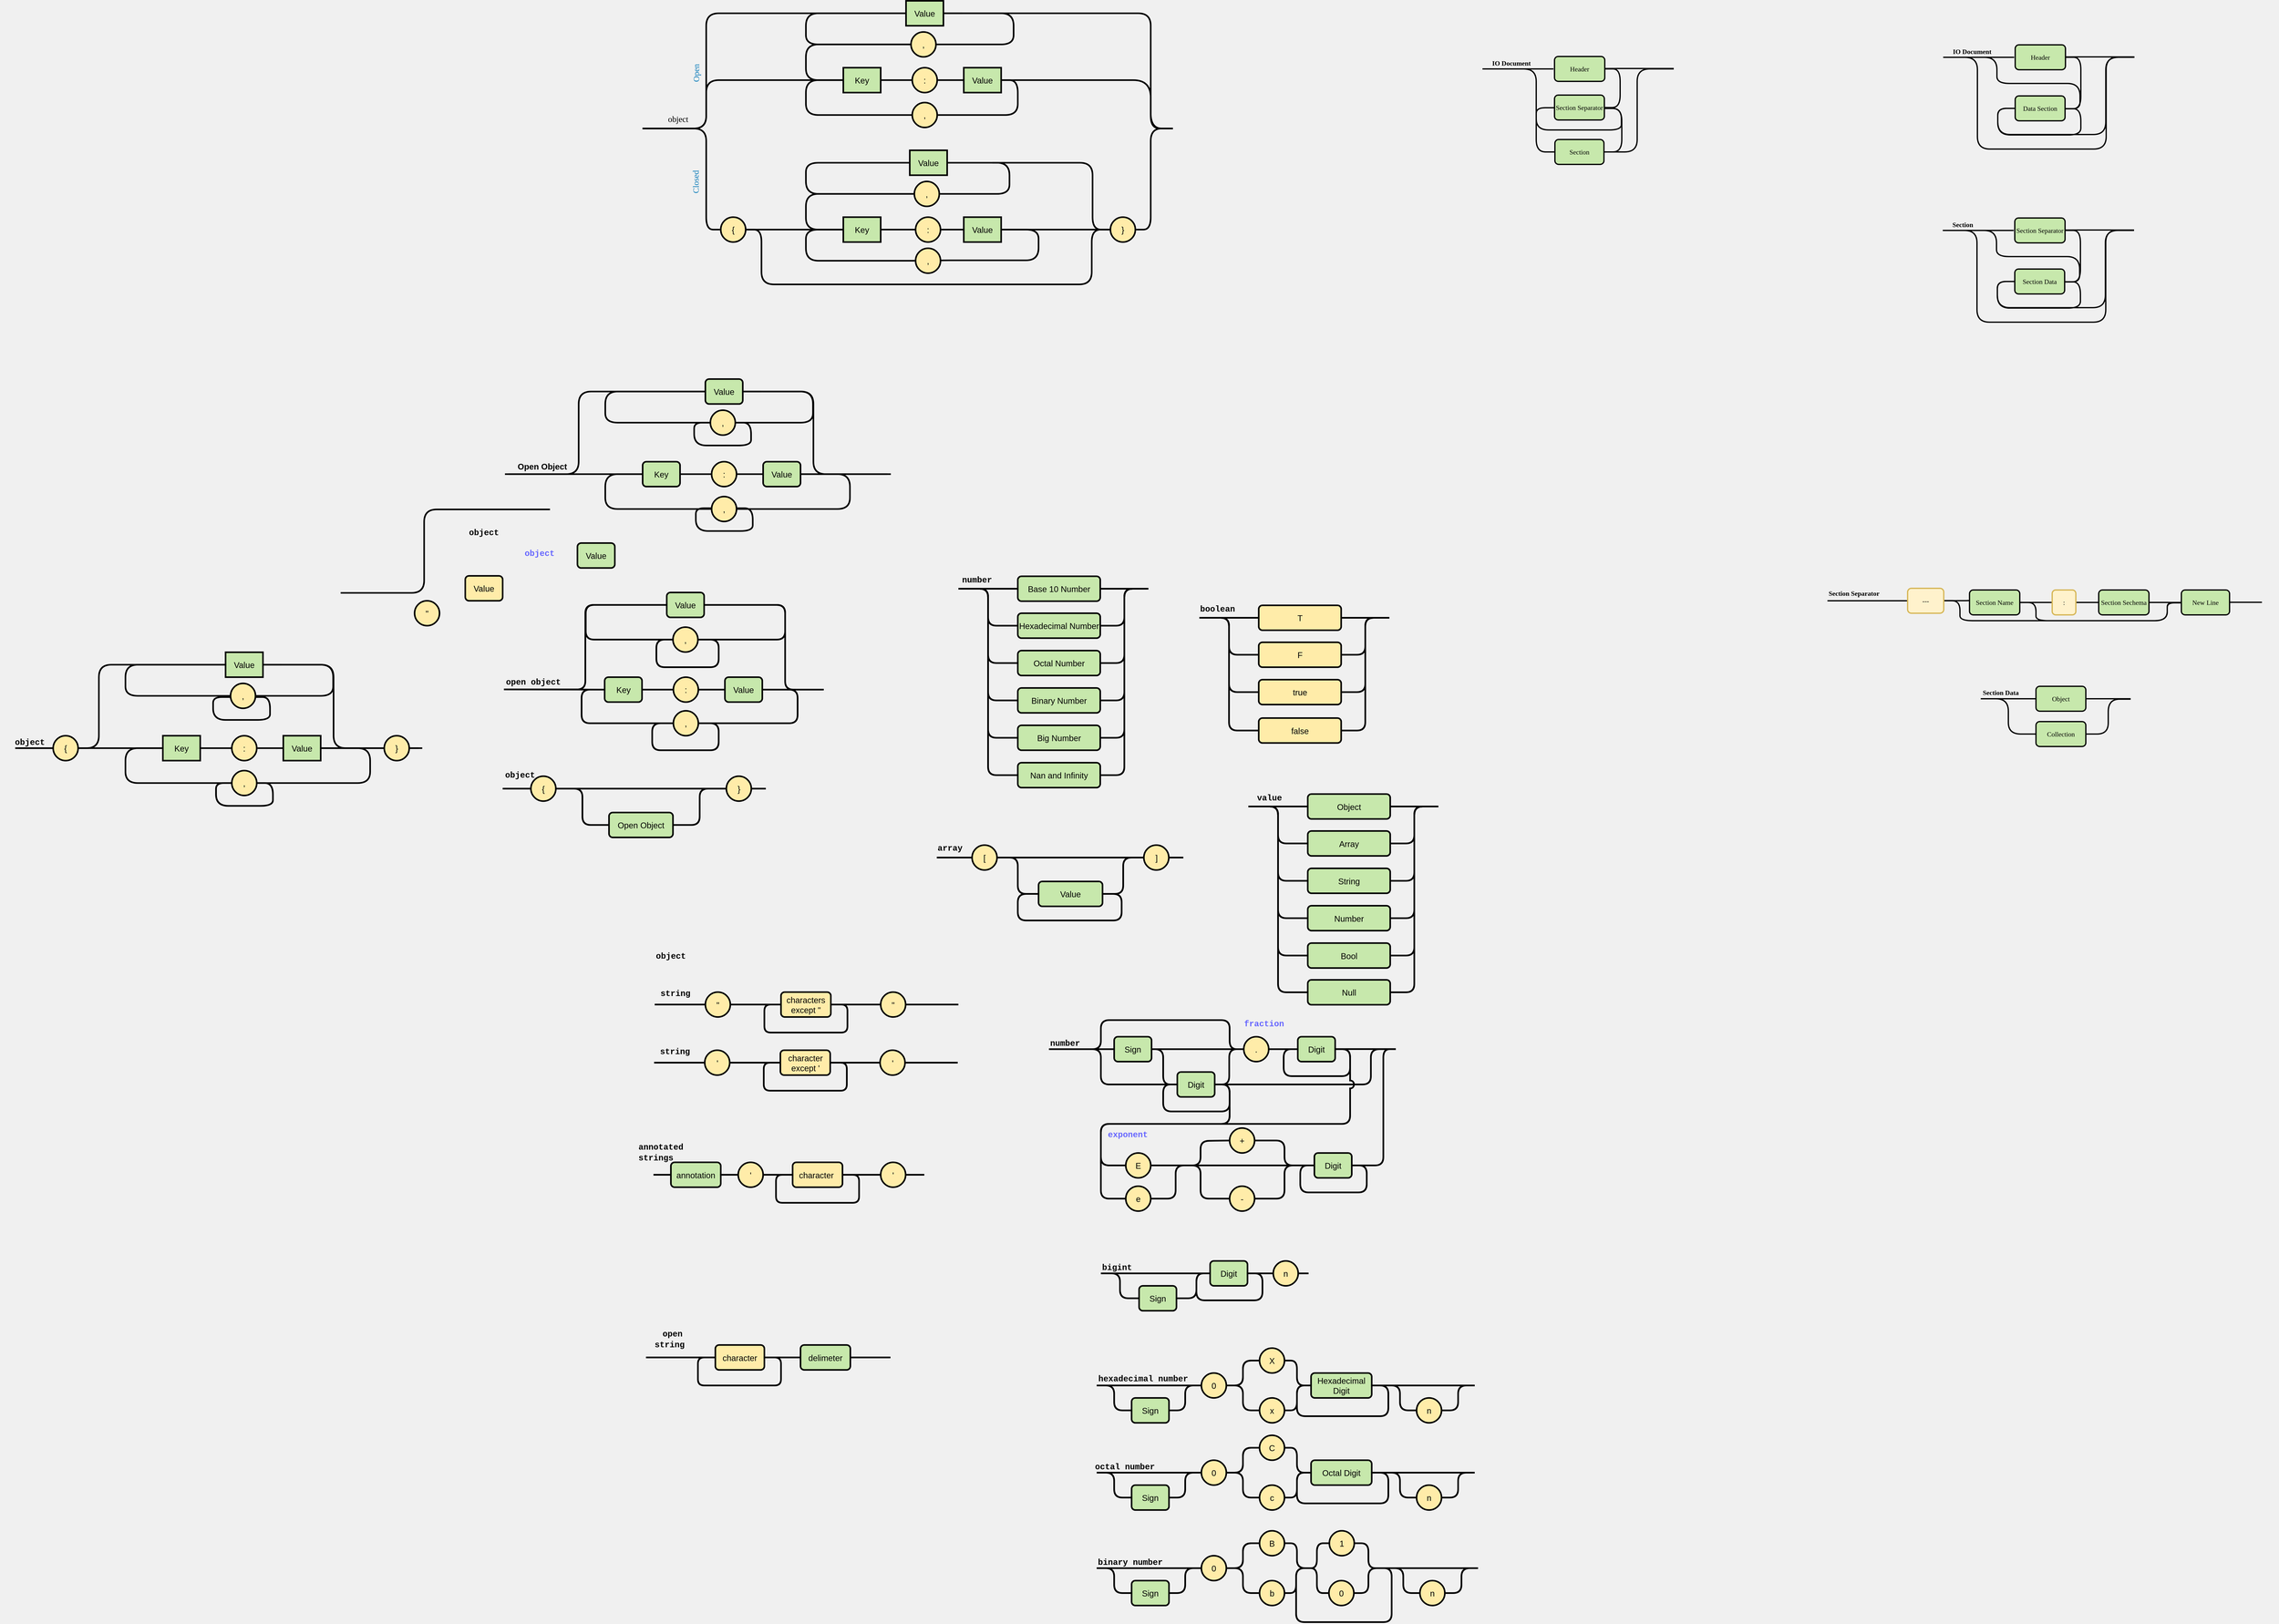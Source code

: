 <mxfile version="24.3.1" type="device">
  <diagram name="Object" id="ARKCuN-bJ26smVGkrMyZ">
    <mxGraphModel dx="3037" dy="-340" grid="1" gridSize="10" guides="1" tooltips="1" connect="1" arrows="1" fold="1" page="0" pageScale="1" pageWidth="1100" pageHeight="850" background="#F0F0F0" math="0" shadow="0">
      <root>
        <mxCell id="0" />
        <mxCell id="1" parent="0" />
        <mxCell id="_f4fuNwBUE6-upE0QbV--2" value=":" style="html=1;overflow=block;blockSpacing=1;whiteSpace=wrap;ellipse;fontSize=20;fontColor=default;spacing=3.8;strokeOpacity=100;fillOpacity=100;fillColor=#ffeca9;strokeWidth=3.8;lucidId=~.tMpWqE.7GF;" parent="1" vertex="1">
          <mxGeometry x="1076" y="2066" width="60" height="60" as="geometry" />
        </mxCell>
        <mxCell id="_f4fuNwBUE6-upE0QbV--3" value="" style="html=1;jettySize=18;whiteSpace=wrap;fontSize=13;strokeOpacity=100;strokeWidth=3.8;rounded=1;arcSize=60;edgeStyle=orthogonalEdgeStyle;startArrow=none;endArrow=none;exitX=1.021;exitY=0.5;exitPerimeter=0;entryX=0;entryY=0.5;lucidId=~.tMrgyV5jGR;entryDx=0;entryDy=0;" parent="1" source="_f4fuNwBUE6-upE0QbV--15" target="_f4fuNwBUE6-upE0QbV--2" edge="1">
          <mxGeometry width="100" height="100" relative="1" as="geometry">
            <Array as="points" />
            <mxPoint x="973.14" y="2096" as="targetPoint" />
          </mxGeometry>
        </mxCell>
        <mxCell id="_f4fuNwBUE6-upE0QbV--5" value="" style="html=1;jettySize=18;whiteSpace=wrap;fontSize=13;strokeOpacity=100;strokeWidth=3.8;rounded=1;arcSize=60;edgeStyle=orthogonalEdgeStyle;startArrow=none;endArrow=none;exitX=1.031;exitY=0.5;exitPerimeter=0;entryX=0;entryY=0.5;lucidId=~.tMIspUoFgC;entryDx=0;entryDy=0;" parent="1" source="_f4fuNwBUE6-upE0QbV--2" target="_f4fuNwBUE6-upE0QbV--14" edge="1">
          <mxGeometry width="100" height="100" relative="1" as="geometry">
            <Array as="points" />
            <mxPoint x="1165.14" y="2096" as="targetPoint" />
          </mxGeometry>
        </mxCell>
        <mxCell id="_f4fuNwBUE6-upE0QbV--8" value="," style="html=1;overflow=block;blockSpacing=1;whiteSpace=wrap;ellipse;fontSize=20;fontColor=default;spacing=3.8;strokeOpacity=100;fillOpacity=100;fillColor=#ffeca9;strokeWidth=3.8;lucidId=~.tM6VV89R2c;" parent="1" vertex="1">
          <mxGeometry x="1076" y="2150" width="60" height="60" as="geometry" />
        </mxCell>
        <mxCell id="_f4fuNwBUE6-upE0QbV--9" value="" style="html=1;jettySize=18;whiteSpace=wrap;fontSize=13;strokeOpacity=100;strokeWidth=3.8;rounded=1;arcSize=60;edgeStyle=orthogonalEdgeStyle;startArrow=none;endArrow=none;entryX=1.031;entryY=0.5;entryPerimeter=0;lucidId=~.tMXez0awr2;exitX=1;exitY=0.5;exitDx=0;exitDy=0;" parent="1" source="_f4fuNwBUE6-upE0QbV--14" target="_f4fuNwBUE6-upE0QbV--8" edge="1">
          <mxGeometry width="100" height="100" relative="1" as="geometry">
            <Array as="points">
              <mxPoint x="1330" y="2096" />
              <mxPoint x="1330" y="2180" />
            </Array>
            <mxPoint x="1440" y="2096" as="sourcePoint" />
          </mxGeometry>
        </mxCell>
        <mxCell id="_f4fuNwBUE6-upE0QbV--10" value="," style="html=1;overflow=block;blockSpacing=1;whiteSpace=wrap;ellipse;fontSize=20;fontColor=default;spacing=3.8;strokeOpacity=100;fillOpacity=100;fillColor=#ffeca9;strokeWidth=3.8;lucidId=~.tMDAFviJyq;" parent="1" vertex="1">
          <mxGeometry x="1073" y="1980" width="60" height="60" as="geometry" />
        </mxCell>
        <mxCell id="_f4fuNwBUE6-upE0QbV--11" value="" style="html=1;jettySize=18;whiteSpace=wrap;fontSize=13;strokeOpacity=100;strokeWidth=3.8;rounded=1;arcSize=60;edgeStyle=orthogonalEdgeStyle;startArrow=none;endArrow=none;exitX=1.021;exitY=0.5;exitPerimeter=0;entryX=1.031;entryY=0.5;entryPerimeter=0;lucidId=~.tM7FWVhYBI;" parent="1" source="_f4fuNwBUE6-upE0QbV--16" target="_f4fuNwBUE6-upE0QbV--10" edge="1">
          <mxGeometry width="100" height="100" relative="1" as="geometry">
            <Array as="points">
              <mxPoint x="1320" y="1935" />
              <mxPoint x="1320" y="2010" />
            </Array>
          </mxGeometry>
        </mxCell>
        <mxCell id="_f4fuNwBUE6-upE0QbV--12" value="" style="html=1;jettySize=18;whiteSpace=wrap;fontSize=13;strokeOpacity=100;strokeWidth=3.8;rounded=1;arcSize=60;edgeStyle=orthogonalEdgeStyle;startArrow=none;endArrow=none;exitX=1.021;exitY=0.5;exitPerimeter=0;entryX=0;entryY=0.5;entryPerimeter=0;lucidId=~.tM86gG2Mg4;" parent="1" source="_f4fuNwBUE6-upE0QbV--16" target="_f4fuNwBUE6-upE0QbV--22" edge="1">
          <mxGeometry width="100" height="100" relative="1" as="geometry">
            <Array as="points">
              <mxPoint x="1650" y="1935" />
              <mxPoint x="1650" y="2213" />
            </Array>
          </mxGeometry>
        </mxCell>
        <mxCell id="_f4fuNwBUE6-upE0QbV--13" value="" style="html=1;jettySize=18;whiteSpace=wrap;fontSize=13;strokeOpacity=100;strokeWidth=3.8;rounded=1;arcSize=84;edgeStyle=orthogonalEdgeStyle;startArrow=none;endArrow=none;entryX=0.188;entryY=0.5;entryPerimeter=0;lucidId=~.tMgJmT4G4G;" parent="1" source="_f4fuNwBUE6-upE0QbV--14" target="_f4fuNwBUE6-upE0QbV--22" edge="1">
          <mxGeometry width="100" height="100" relative="1" as="geometry">
            <Array as="points">
              <mxPoint x="1650" y="2096" />
              <mxPoint x="1650" y="2212" />
            </Array>
            <mxPoint x="1441.86" y="2096" as="sourcePoint" />
          </mxGeometry>
        </mxCell>
        <mxCell id="_f4fuNwBUE6-upE0QbV--14" value="Value" style="html=1;overflow=block;blockSpacing=1;whiteSpace=wrap;fontSize=20;fontColor=default;spacing=3.8;strokeOpacity=100;fillOpacity=100;fillColor=#c7e8ac;strokeWidth=3.8;lucidId=~.tM9kTKnNlA;" parent="1" vertex="1">
          <mxGeometry x="1200" y="2066" width="90" height="60" as="geometry" />
        </mxCell>
        <mxCell id="_f4fuNwBUE6-upE0QbV--15" value="Key" style="html=1;overflow=block;blockSpacing=1;whiteSpace=wrap;fontSize=20;fontColor=default;spacing=3.8;strokeOpacity=100;fillOpacity=100;fillColor=#c7e8ac;strokeWidth=3.8;lucidId=~.tMATySDNcR;" parent="1" vertex="1">
          <mxGeometry x="910" y="2066" width="90" height="60" as="geometry" />
        </mxCell>
        <mxCell id="_f4fuNwBUE6-upE0QbV--16" value="Value" style="html=1;overflow=block;blockSpacing=1;whiteSpace=wrap;fontSize=20;fontColor=default;spacing=3.8;strokeOpacity=100;fillOpacity=100;fillColor=#c7e8ac;strokeWidth=3.8;lucidId=~.tM_RMryY_O;" parent="1" vertex="1">
          <mxGeometry x="1061" y="1905" width="90" height="60" as="geometry" />
        </mxCell>
        <mxCell id="_f4fuNwBUE6-upE0QbV--21" value="" style="html=1;jettySize=18;whiteSpace=wrap;fontSize=13;strokeOpacity=100;strokeWidth=3.8;rounded=1;arcSize=60;edgeStyle=orthogonalEdgeStyle;startArrow=none;endArrow=none;exitX=0.813;exitY=0.5;exitPerimeter=0;entryX=-0.021;entryY=0.5;entryPerimeter=0;lucidId=~.tMxG1s-68b;" parent="1" source="_f4fuNwBUE6-upE0QbV--23" target="_f4fuNwBUE6-upE0QbV--16" edge="1">
          <mxGeometry width="100" height="100" relative="1" as="geometry">
            <Array as="points">
              <mxPoint x="580" y="2212" />
              <mxPoint x="580" y="1935" />
            </Array>
          </mxGeometry>
        </mxCell>
        <mxCell id="_f4fuNwBUE6-upE0QbV--22" value="" style="html=1;overflow=block;blockSpacing=1;whiteSpace=wrap;shape=image;fontSize=13;spacing=0;strokeColor=none;strokeOpacity=100;strokeWidth=0;image=https://images.lucidchart.com/images/c690ffe0-e577-46db-a130-399a404985b0/content;imageAspect=0;lucidId=~.tM5M.NH-5m;" parent="1" vertex="1">
          <mxGeometry x="1695" y="2190" width="45" height="45" as="geometry" />
        </mxCell>
        <mxCell id="_f4fuNwBUE6-upE0QbV--69" style="html=1;jettySize=18;whiteSpace=wrap;fontSize=13;strokeOpacity=100;strokeWidth=3.8;rounded=1;arcSize=60;edgeStyle=orthogonalEdgeStyle;startArrow=none;endArrow=none;lucidId=~.tMXez0awr2;entryX=0;entryY=0.5;entryDx=0;entryDy=0;" parent="1" source="_f4fuNwBUE6-upE0QbV--23" target="_f4fuNwBUE6-upE0QbV--15" edge="1">
          <mxGeometry relative="1" as="geometry">
            <Array as="points">
              <mxPoint x="580" y="2212" />
              <mxPoint x="580" y="2096" />
            </Array>
          </mxGeometry>
        </mxCell>
        <mxCell id="_f4fuNwBUE6-upE0QbV--23" value="" style="html=1;overflow=block;blockSpacing=1;whiteSpace=wrap;shape=image;fontSize=13;spacing=0;strokeColor=none;strokeOpacity=100;strokeWidth=0;image=https://images.lucidchart.com/images/c690ffe0-e577-46db-a130-399a404985b0/content;imageAspect=0;lucidId=~.tMJDgf0FO~;" parent="1" vertex="1">
          <mxGeometry x="390" y="2190" width="45" height="45" as="geometry" />
        </mxCell>
        <mxCell id="_f4fuNwBUE6-upE0QbV--24" value="" style="html=1;overflow=block;blockSpacing=1;whiteSpace=wrap;fontSize=13;align=right;spacing=3.8;verticalAlign=top;strokeOpacity=0;fillOpacity=0;fillColor=#ffffff;strokeWidth=3.8;lucidId=~.tMQWqPwYYz;" parent="1" vertex="1">
          <mxGeometry x="550" y="2030" width="30" height="80" as="geometry" />
        </mxCell>
        <mxCell id="_f4fuNwBUE6-upE0QbV--25" value="" style="html=1;jettySize=18;whiteSpace=wrap;fontSize=13;strokeOpacity=100;strokeWidth=3.8;rounded=1;arcSize=60;edgeStyle=orthogonalEdgeStyle;startArrow=none;endArrow=none;exitX=1.021;exitY=0.5;exitPerimeter=0;lucidId=~.tMZOlFB3tq;" parent="1" source="_f4fuNwBUE6-upE0QbV--16" edge="1">
          <mxGeometry width="100" height="100" relative="1" as="geometry">
            <Array as="points" />
            <mxPoint x="1196" y="1935" as="targetPoint" />
          </mxGeometry>
        </mxCell>
        <mxCell id="_f4fuNwBUE6-upE0QbV--27" value=":" style="html=1;overflow=block;blockSpacing=1;whiteSpace=wrap;ellipse;fontSize=20;fontColor=default;spacing=3.8;strokeOpacity=100;fillOpacity=100;fillColor=#ffeca9;strokeWidth=3.8;lucidId=t~tMEjivBE4k;" parent="1" vertex="1">
          <mxGeometry x="1084" y="2426" width="60" height="60" as="geometry" />
        </mxCell>
        <mxCell id="_f4fuNwBUE6-upE0QbV--29" value="" style="html=1;jettySize=18;whiteSpace=wrap;fontSize=13;strokeOpacity=100;strokeWidth=3.8;rounded=1;arcSize=60;edgeStyle=orthogonalEdgeStyle;startArrow=none;endArrow=none;exitX=1.021;exitY=0.5;exitPerimeter=0;lucidId=t~tMZwiH4.Hj;entryX=0;entryY=0.5;entryDx=0;entryDy=0;" parent="1" source="_f4fuNwBUE6-upE0QbV--43" target="_f4fuNwBUE6-upE0QbV--27" edge="1">
          <mxGeometry width="100" height="100" relative="1" as="geometry">
            <Array as="points" />
            <mxPoint x="981" y="2456" as="targetPoint" />
          </mxGeometry>
        </mxCell>
        <mxCell id="_f4fuNwBUE6-upE0QbV--31" value="" style="html=1;jettySize=18;whiteSpace=wrap;fontSize=13;strokeOpacity=100;strokeWidth=3.8;rounded=1;arcSize=60;edgeStyle=orthogonalEdgeStyle;startArrow=none;endArrow=none;exitX=1.031;exitY=0.5;exitPerimeter=0;entryX=0;entryY=0.5;lucidId=t~tM~u4uyQLa;entryDx=0;entryDy=0;" parent="1" source="_f4fuNwBUE6-upE0QbV--27" target="_f4fuNwBUE6-upE0QbV--42" edge="1">
          <mxGeometry width="100" height="100" relative="1" as="geometry">
            <Array as="points" />
            <mxPoint x="1173.14" y="2456" as="targetPoint" />
          </mxGeometry>
        </mxCell>
        <mxCell id="_f4fuNwBUE6-upE0QbV--34" value="," style="html=1;overflow=block;blockSpacing=1;whiteSpace=wrap;ellipse;fontSize=20;fontColor=default;spacing=3.8;strokeOpacity=100;fillOpacity=100;fillColor=#ffeca9;strokeWidth=3.8;lucidId=t~tMsdLlej17;" parent="1" vertex="1">
          <mxGeometry x="1084" y="2501" width="60" height="60" as="geometry" />
        </mxCell>
        <mxCell id="_f4fuNwBUE6-upE0QbV--36" value="" style="html=1;jettySize=18;whiteSpace=wrap;fontSize=13;strokeOpacity=100;strokeWidth=3.8;rounded=1;arcSize=60;edgeStyle=orthogonalEdgeStyle;startArrow=none;endArrow=none;exitX=-0.031;exitY=0.5;exitPerimeter=0;entryX=0;entryY=0.5;lucidId=t~tMXZe4Mbsm;entryDx=0;entryDy=0;" parent="1" source="_f4fuNwBUE6-upE0QbV--34" target="_f4fuNwBUE6-upE0QbV--43" edge="1">
          <mxGeometry width="100" height="100" relative="1" as="geometry">
            <Array as="points">
              <mxPoint x="820" y="2531" />
              <mxPoint x="820" y="2456" />
            </Array>
            <mxPoint x="773.14" y="2456" as="targetPoint" />
          </mxGeometry>
        </mxCell>
        <mxCell id="_f4fuNwBUE6-upE0QbV--37" value="," style="html=1;overflow=block;blockSpacing=1;whiteSpace=wrap;ellipse;fontSize=20;fontColor=default;spacing=3.8;strokeOpacity=100;fillOpacity=100;fillColor=#ffeca9;strokeWidth=3.8;lucidId=t~tM6jy4L.R7;" parent="1" vertex="1">
          <mxGeometry x="1081" y="2340" width="60" height="60" as="geometry" />
        </mxCell>
        <mxCell id="_f4fuNwBUE6-upE0QbV--38" value="" style="html=1;jettySize=18;whiteSpace=wrap;fontSize=13;strokeOpacity=100;strokeWidth=3.8;rounded=1;arcSize=60;edgeStyle=orthogonalEdgeStyle;startArrow=none;endArrow=none;exitX=1;exitY=0.5;entryX=1.031;entryY=0.5;entryPerimeter=0;lucidId=t~tMG~alUbKt;exitDx=0;exitDy=0;" parent="1" source="_f4fuNwBUE6-upE0QbV--44" target="_f4fuNwBUE6-upE0QbV--37" edge="1">
          <mxGeometry width="100" height="100" relative="1" as="geometry">
            <Array as="points">
              <mxPoint x="1310" y="2295" />
              <mxPoint x="1310" y="2370" />
            </Array>
            <mxPoint x="1268.86" y="2295" as="sourcePoint" />
          </mxGeometry>
        </mxCell>
        <mxCell id="_f4fuNwBUE6-upE0QbV--39" value="" style="html=1;jettySize=18;whiteSpace=wrap;fontSize=13;strokeOpacity=100;strokeWidth=3.8;rounded=1;arcSize=60;edgeStyle=orthogonalEdgeStyle;startArrow=none;endArrow=none;exitX=-0.031;exitY=0.5;exitPerimeter=0;entryX=0;entryY=0.5;lucidId=t~tMc1Mgbz2u;entryDx=0;entryDy=0;" parent="1" source="_f4fuNwBUE6-upE0QbV--37" target="_f4fuNwBUE6-upE0QbV--44" edge="1">
          <mxGeometry width="100" height="100" relative="1" as="geometry">
            <Array as="points">
              <mxPoint x="820" y="2370" />
              <mxPoint x="820" y="2295" />
            </Array>
            <mxPoint x="962.14" y="2295" as="targetPoint" />
          </mxGeometry>
        </mxCell>
        <mxCell id="_f4fuNwBUE6-upE0QbV--40" value="" style="html=1;jettySize=18;whiteSpace=wrap;fontSize=13;strokeOpacity=100;strokeWidth=3.8;rounded=1;arcSize=60;edgeStyle=orthogonalEdgeStyle;startArrow=none;endArrow=none;exitX=1.031;exitY=0.5;exitPerimeter=0;entryX=-0.031;entryY=0.5;entryPerimeter=0;lucidId=t~tMpF_9RFtC;" parent="1" target="_f4fuNwBUE6-upE0QbV--57" edge="1">
          <mxGeometry width="100" height="100" relative="1" as="geometry">
            <Array as="points">
              <mxPoint x="1510" y="2295" />
              <mxPoint x="1510" y="2456" />
            </Array>
            <mxPoint x="1268.86" y="2295" as="sourcePoint" />
          </mxGeometry>
        </mxCell>
        <mxCell id="_f4fuNwBUE6-upE0QbV--41" value="" style="html=1;jettySize=18;whiteSpace=wrap;fontSize=13;strokeOpacity=100;strokeWidth=3.8;rounded=1;arcSize=84;edgeStyle=orthogonalEdgeStyle;startArrow=none;endArrow=none;entryX=-0.031;entryY=0.5;entryPerimeter=0;lucidId=t~tMOgFuUpit;" parent="1" source="_f4fuNwBUE6-upE0QbV--42" target="_f4fuNwBUE6-upE0QbV--57" edge="1">
          <mxGeometry width="100" height="100" relative="1" as="geometry">
            <Array as="points" />
            <mxPoint x="1449.86" y="2456" as="sourcePoint" />
          </mxGeometry>
        </mxCell>
        <mxCell id="_f4fuNwBUE6-upE0QbV--42" value="Value" style="html=1;overflow=block;blockSpacing=1;whiteSpace=wrap;fontSize=20;fontColor=default;spacing=3.8;strokeOpacity=100;fillOpacity=100;fillColor=#c7e8ac;strokeWidth=3.8;lucidId=t~tMsE-9kuRL;" parent="1" vertex="1">
          <mxGeometry x="1200" y="2426" width="90" height="60" as="geometry" />
        </mxCell>
        <mxCell id="_f4fuNwBUE6-upE0QbV--43" value="Key" style="html=1;overflow=block;blockSpacing=1;whiteSpace=wrap;fontSize=20;fontColor=default;spacing=3.8;strokeOpacity=100;fillOpacity=100;fillColor=#c7e8ac;strokeWidth=3.8;lucidId=t~tMxn2.CMLu;" parent="1" vertex="1">
          <mxGeometry x="910" y="2426" width="90" height="60" as="geometry" />
        </mxCell>
        <mxCell id="_f4fuNwBUE6-upE0QbV--44" value="Value" style="html=1;overflow=block;blockSpacing=1;whiteSpace=wrap;fontSize=20;fontColor=default;spacing=3.8;strokeOpacity=100;fillOpacity=100;fillColor=#c7e8ac;strokeWidth=3.8;lucidId=t~tMngaX4Lck;" parent="1" vertex="1">
          <mxGeometry x="1070" y="2265" width="90" height="60" as="geometry" />
        </mxCell>
        <mxCell id="_f4fuNwBUE6-upE0QbV--51" value="" style="html=1;jettySize=18;whiteSpace=wrap;fontSize=13;strokeOpacity=100;strokeWidth=3.8;rounded=1;arcSize=60;edgeStyle=orthogonalEdgeStyle;startArrow=none;endArrow=none;exitX=-0.031;exitY=0.5;exitPerimeter=0;entryX=0;entryY=0.5;lucidId=t~tMV6yaYWqq;entryDx=0;entryDy=0;" parent="1" source="_f4fuNwBUE6-upE0QbV--37" target="_f4fuNwBUE6-upE0QbV--43" edge="1">
          <mxGeometry width="100" height="100" relative="1" as="geometry">
            <Array as="points">
              <mxPoint x="820" y="2370" />
              <mxPoint x="820" y="2456" />
            </Array>
            <mxPoint x="773.14" y="2456" as="targetPoint" />
          </mxGeometry>
        </mxCell>
        <mxCell id="_f4fuNwBUE6-upE0QbV--55" value="" style="html=1;jettySize=18;whiteSpace=wrap;fontSize=13;strokeOpacity=100;strokeWidth=3.8;rounded=1;arcSize=60;edgeStyle=orthogonalEdgeStyle;startArrow=none;endArrow=none;exitX=0.813;exitY=0.5;exitPerimeter=0;entryX=-0.031;entryY=0.5;entryPerimeter=0;lucidId=t~tMZJfN0c6L;" parent="1" source="_f4fuNwBUE6-upE0QbV--23" target="_f4fuNwBUE6-upE0QbV--56" edge="1">
          <mxGeometry width="100" height="100" relative="1" as="geometry">
            <Array as="points">
              <mxPoint x="580" y="2212" />
              <mxPoint x="580" y="2456" />
            </Array>
          </mxGeometry>
        </mxCell>
        <mxCell id="_f4fuNwBUE6-upE0QbV--56" value="{" style="html=1;overflow=block;blockSpacing=1;whiteSpace=wrap;ellipse;fontSize=20;fontColor=default;spacing=3.8;strokeOpacity=100;fillOpacity=100;fillColor=#ffeca9;strokeWidth=3.8;lucidId=pbuMk-r_Q8J8;" parent="1" vertex="1">
          <mxGeometry x="615" y="2426" width="60" height="60" as="geometry" />
        </mxCell>
        <mxCell id="_f4fuNwBUE6-upE0QbV--57" value="}" style="html=1;overflow=block;blockSpacing=1;whiteSpace=wrap;ellipse;fontSize=20;fontColor=default;spacing=3.8;strokeOpacity=100;fillOpacity=100;fillColor=#ffeca9;strokeWidth=3.8;lucidId=FbuMMgUrrMQn;" parent="1" vertex="1">
          <mxGeometry x="1553" y="2426" width="60" height="60" as="geometry" />
        </mxCell>
        <mxCell id="_f4fuNwBUE6-upE0QbV--58" value="" style="html=1;jettySize=18;whiteSpace=wrap;fontSize=13;strokeOpacity=100;strokeWidth=3.8;rounded=1;arcSize=60;edgeStyle=orthogonalEdgeStyle;startArrow=none;endArrow=none;exitX=1.031;exitY=0.5;exitPerimeter=0;lucidId=gcuMHWtf07ys;entryX=0;entryY=0.5;entryDx=0;entryDy=0;" parent="1" source="_f4fuNwBUE6-upE0QbV--56" target="_f4fuNwBUE6-upE0QbV--43" edge="1">
          <mxGeometry width="100" height="100" relative="1" as="geometry">
            <Array as="points" />
            <mxPoint x="780" y="2456" as="targetPoint" />
          </mxGeometry>
        </mxCell>
        <mxCell id="_f4fuNwBUE6-upE0QbV--59" value="" style="html=1;jettySize=18;whiteSpace=wrap;fontSize=13;strokeOpacity=100;strokeWidth=3.8;rounded=1;arcSize=60;edgeStyle=orthogonalEdgeStyle;startArrow=none;endArrow=none;exitX=1.031;exitY=0.5;exitPerimeter=0;entryX=-0.031;entryY=0.5;entryPerimeter=0;lucidId=XcuMOZnOnZ.W;" parent="1" source="_f4fuNwBUE6-upE0QbV--56" target="_f4fuNwBUE6-upE0QbV--57" edge="1">
          <mxGeometry width="100" height="100" relative="1" as="geometry">
            <Array as="points">
              <mxPoint x="713" y="2456" />
              <mxPoint x="713" y="2588" />
              <mxPoint x="1508" y="2588" />
              <mxPoint x="1508" y="2456" />
            </Array>
          </mxGeometry>
        </mxCell>
        <mxCell id="_f4fuNwBUE6-upE0QbV--60" value="" style="html=1;jettySize=18;whiteSpace=wrap;fontSize=13;strokeOpacity=100;strokeWidth=3.8;rounded=1;arcSize=60;edgeStyle=orthogonalEdgeStyle;startArrow=none;endArrow=none;exitX=1.031;exitY=0.5;exitPerimeter=0;entryX=0.188;entryY=0.5;entryPerimeter=0;lucidId=6duMOJ8Yvghv;" parent="1" source="_f4fuNwBUE6-upE0QbV--57" target="_f4fuNwBUE6-upE0QbV--22" edge="1">
          <mxGeometry width="100" height="100" relative="1" as="geometry">
            <Array as="points">
              <mxPoint x="1650" y="2456" />
              <mxPoint x="1650" y="2212" />
            </Array>
          </mxGeometry>
        </mxCell>
        <mxCell id="_f4fuNwBUE6-upE0QbV--61" value="object" style="html=1;overflow=block;blockSpacing=1;whiteSpace=wrap;fontSize=20;fontFamily=CPMono_v07 Bold;fontColor=default;align=right;spacing=3.8;verticalAlign=top;strokeOpacity=0;fillOpacity=0;fillColor=#ffffff;strokeWidth=3.8;lucidId=teuMFIX.KSBV;" parent="1" vertex="1">
          <mxGeometry x="450" y="2175" width="90" height="26" as="geometry" />
        </mxCell>
        <mxCell id="_f4fuNwBUE6-upE0QbV--62" value="Closed" style="html=1;overflow=block;blockSpacing=1;whiteSpace=wrap;fontSize=20;fontFamily=Carlito;fontColor=#0c7cba;align=right;spacing=3.8;verticalAlign=top;strokeOpacity=0;fillOpacity=0;rotation=-90;fillColor=#ffffff;strokeWidth=3.8;lucidId=afuMe6hrIxP3;" parent="1" vertex="1">
          <mxGeometry x="508" y="2342" width="90" height="26" as="geometry" />
        </mxCell>
        <mxCell id="_f4fuNwBUE6-upE0QbV--63" value="Open" style="html=1;overflow=block;blockSpacing=1;whiteSpace=wrap;fontSize=20;fontFamily=Carlito;fontColor=#0c7cba;align=right;spacing=3.8;verticalAlign=top;strokeOpacity=0;fillOpacity=0;rotation=-90;fillColor=#ffffff;strokeWidth=3.8;lucidId=qfuMbhKD1sV9;" parent="1" vertex="1">
          <mxGeometry x="526" y="2069" width="55" height="26" as="geometry" />
        </mxCell>
        <mxCell id="_f4fuNwBUE6-upE0QbV--65" value="" style="html=1;jettySize=18;whiteSpace=wrap;fontSize=13;strokeOpacity=100;strokeWidth=3.8;rounded=1;arcSize=60;edgeStyle=orthogonalEdgeStyle;startArrow=none;endArrow=none;entryX=0;entryY=0.5;lucidId=~.tM7FWVhYBI;entryDx=0;entryDy=0;" parent="1" source="_f4fuNwBUE6-upE0QbV--10" target="_f4fuNwBUE6-upE0QbV--15" edge="1">
          <mxGeometry width="100" height="100" relative="1" as="geometry">
            <Array as="points">
              <mxPoint x="820" y="2010" />
              <mxPoint x="820" y="2096" />
            </Array>
            <mxPoint x="1162.89" y="1945" as="sourcePoint" />
            <mxPoint x="1144.86" y="2020" as="targetPoint" />
          </mxGeometry>
        </mxCell>
        <mxCell id="_f4fuNwBUE6-upE0QbV--67" value="" style="html=1;jettySize=18;whiteSpace=wrap;fontSize=13;strokeOpacity=100;strokeWidth=3.8;rounded=1;arcSize=60;edgeStyle=orthogonalEdgeStyle;startArrow=none;endArrow=none;lucidId=~.tMXez0awr2;entryX=0;entryY=0.5;entryDx=0;entryDy=0;exitX=0;exitY=0.5;exitDx=0;exitDy=0;" parent="1" source="_f4fuNwBUE6-upE0QbV--15" target="_f4fuNwBUE6-upE0QbV--8" edge="1">
          <mxGeometry width="100" height="100" relative="1" as="geometry">
            <Array as="points">
              <mxPoint x="820" y="2096" />
              <mxPoint x="820" y="2180" />
            </Array>
            <mxPoint x="1300" y="2106" as="sourcePoint" />
            <mxPoint x="1148" y="2181" as="targetPoint" />
          </mxGeometry>
        </mxCell>
        <mxCell id="_f4fuNwBUE6-upE0QbV--73" value="" style="html=1;jettySize=18;whiteSpace=wrap;fontSize=13;strokeOpacity=100;strokeWidth=3.8;rounded=1;arcSize=60;edgeStyle=orthogonalEdgeStyle;startArrow=none;endArrow=none;exitX=0;exitY=0.5;entryX=0;entryY=0.5;lucidId=~.tM7FWVhYBI;exitDx=0;exitDy=0;entryDx=0;entryDy=0;" parent="1" source="_f4fuNwBUE6-upE0QbV--16" target="_f4fuNwBUE6-upE0QbV--10" edge="1">
          <mxGeometry width="100" height="100" relative="1" as="geometry">
            <Array as="points">
              <mxPoint x="820" y="1935" />
              <mxPoint x="820" y="2010" />
            </Array>
            <mxPoint x="1162.89" y="1945" as="sourcePoint" />
            <mxPoint x="1144.86" y="2020" as="targetPoint" />
          </mxGeometry>
        </mxCell>
        <mxCell id="_f4fuNwBUE6-upE0QbV--74" value="" style="html=1;jettySize=18;whiteSpace=wrap;fontSize=13;strokeOpacity=100;strokeWidth=3.8;rounded=1;arcSize=60;edgeStyle=orthogonalEdgeStyle;startArrow=none;endArrow=none;exitX=1;exitY=0.5;entryX=1;entryY=0.5;lucidId=t~tMXZe4Mbsm;entryDx=0;entryDy=0;exitDx=0;exitDy=0;" parent="1" source="_f4fuNwBUE6-upE0QbV--34" target="_f4fuNwBUE6-upE0QbV--42" edge="1">
          <mxGeometry width="100" height="100" relative="1" as="geometry">
            <Array as="points">
              <mxPoint x="1144" y="2530" />
              <mxPoint x="1380" y="2530" />
              <mxPoint x="1380" y="2456" />
            </Array>
            <mxPoint x="1092.14" y="2541" as="sourcePoint" />
            <mxPoint x="920.0" y="2466" as="targetPoint" />
          </mxGeometry>
        </mxCell>
        <mxCell id="_f4fuNwBUE6-upE0QbV--75" value=":" style="html=1;overflow=block;blockSpacing=1;whiteSpace=wrap;ellipse;fontSize=20;fontColor=default;spacing=3.8;strokeOpacity=100;fillOpacity=100;fillColor=#ffeca9;strokeWidth=3.8;lucidId=~.tMpWqE.7GF;" parent="1" vertex="1">
          <mxGeometry x="593" y="3015" width="60" height="60" as="geometry" />
        </mxCell>
        <mxCell id="_f4fuNwBUE6-upE0QbV--76" value="" style="html=1;jettySize=18;whiteSpace=wrap;fontSize=13;strokeOpacity=100;strokeWidth=3.8;rounded=1;arcSize=60;edgeStyle=orthogonalEdgeStyle;startArrow=none;endArrow=none;exitX=1.021;exitY=0.5;exitPerimeter=0;entryX=0;entryY=0.5;lucidId=~.tMrgyV5jGR;entryDx=0;entryDy=0;" parent="1" source="_f4fuNwBUE6-upE0QbV--85" target="_f4fuNwBUE6-upE0QbV--75" edge="1">
          <mxGeometry width="100" height="100" relative="1" as="geometry">
            <Array as="points" />
            <mxPoint x="490.14" y="3045" as="targetPoint" />
          </mxGeometry>
        </mxCell>
        <mxCell id="_f4fuNwBUE6-upE0QbV--77" value="" style="html=1;jettySize=18;whiteSpace=wrap;fontSize=13;strokeOpacity=100;strokeWidth=3.8;rounded=1;arcSize=60;edgeStyle=orthogonalEdgeStyle;startArrow=none;endArrow=none;exitX=1.031;exitY=0.5;exitPerimeter=0;entryX=0;entryY=0.5;lucidId=~.tMIspUoFgC;entryDx=0;entryDy=0;" parent="1" source="_f4fuNwBUE6-upE0QbV--75" target="_f4fuNwBUE6-upE0QbV--84" edge="1">
          <mxGeometry width="100" height="100" relative="1" as="geometry">
            <Array as="points" />
            <mxPoint x="682.14" y="3045" as="targetPoint" />
          </mxGeometry>
        </mxCell>
        <mxCell id="_f4fuNwBUE6-upE0QbV--78" value="," style="html=1;overflow=block;blockSpacing=1;whiteSpace=wrap;ellipse;fontSize=20;fontColor=default;spacing=3.8;strokeOpacity=100;fillOpacity=100;fillColor=#ffeca9;strokeWidth=3.8;lucidId=~.tM6VV89R2c;" parent="1" vertex="1">
          <mxGeometry x="593" y="3099" width="60" height="60" as="geometry" />
        </mxCell>
        <mxCell id="_f4fuNwBUE6-upE0QbV--79" value="" style="html=1;jettySize=18;whiteSpace=wrap;fontSize=13;strokeOpacity=100;strokeWidth=3.8;rounded=1;arcSize=60;edgeStyle=orthogonalEdgeStyle;startArrow=none;endArrow=none;entryX=1.031;entryY=0.5;entryPerimeter=0;lucidId=~.tMXez0awr2;exitX=1;exitY=0.5;exitDx=0;exitDy=0;" parent="1" source="_f4fuNwBUE6-upE0QbV--84" target="_f4fuNwBUE6-upE0QbV--78" edge="1">
          <mxGeometry width="100" height="100" relative="1" as="geometry">
            <Array as="points">
              <mxPoint x="926" y="3045" />
              <mxPoint x="926" y="3129" />
            </Array>
            <mxPoint x="957" y="3045" as="sourcePoint" />
          </mxGeometry>
        </mxCell>
        <mxCell id="_f4fuNwBUE6-upE0QbV--80" value="," style="html=1;overflow=block;blockSpacing=1;whiteSpace=wrap;ellipse;fontSize=20;fontColor=default;spacing=3.8;strokeOpacity=100;fillOpacity=100;fillColor=#ffeca9;strokeWidth=3.8;lucidId=~.tMDAFviJyq;" parent="1" vertex="1">
          <mxGeometry x="590" y="2891" width="60" height="60" as="geometry" />
        </mxCell>
        <mxCell id="_f4fuNwBUE6-upE0QbV--81" value="" style="html=1;jettySize=18;whiteSpace=wrap;fontSize=13;strokeOpacity=100;strokeWidth=3.8;rounded=1;arcSize=60;edgeStyle=orthogonalEdgeStyle;startArrow=none;endArrow=none;exitX=1.021;exitY=0.5;exitPerimeter=0;entryX=1.031;entryY=0.5;entryPerimeter=0;lucidId=~.tM7FWVhYBI;" parent="1" source="_f4fuNwBUE6-upE0QbV--86" target="_f4fuNwBUE6-upE0QbV--80" edge="1">
          <mxGeometry width="100" height="100" relative="1" as="geometry">
            <Array as="points">
              <mxPoint x="837" y="2846" />
              <mxPoint x="837" y="2921" />
            </Array>
          </mxGeometry>
        </mxCell>
        <mxCell id="_f4fuNwBUE6-upE0QbV--82" value="" style="html=1;jettySize=18;whiteSpace=wrap;fontSize=13;strokeOpacity=100;strokeWidth=3.8;rounded=1;arcSize=60;edgeStyle=orthogonalEdgeStyle;startArrow=none;endArrow=none;exitX=1.021;exitY=0.5;exitPerimeter=0;lucidId=~.tM86gG2Mg4;" parent="1" source="_f4fuNwBUE6-upE0QbV--86" target="_f4fuNwBUE6-upE0QbV--88" edge="1">
          <mxGeometry width="100" height="100" relative="1" as="geometry">
            <Array as="points">
              <mxPoint x="838" y="2846" />
              <mxPoint x="838" y="3045" />
            </Array>
          </mxGeometry>
        </mxCell>
        <mxCell id="_f4fuNwBUE6-upE0QbV--83" value="" style="html=1;jettySize=18;whiteSpace=wrap;fontSize=13;strokeOpacity=100;strokeWidth=3.8;rounded=1;arcSize=84;edgeStyle=orthogonalEdgeStyle;startArrow=none;endArrow=none;entryX=0.188;entryY=0.5;entryPerimeter=0;lucidId=~.tMgJmT4G4G;" parent="1" source="_f4fuNwBUE6-upE0QbV--84" target="_f4fuNwBUE6-upE0QbV--88" edge="1">
          <mxGeometry width="100" height="100" relative="1" as="geometry">
            <Array as="points">
              <mxPoint x="971" y="3045" />
              <mxPoint x="971" y="3045" />
            </Array>
            <mxPoint x="958.86" y="3045" as="sourcePoint" />
          </mxGeometry>
        </mxCell>
        <mxCell id="_f4fuNwBUE6-upE0QbV--84" value="Value" style="html=1;overflow=block;blockSpacing=1;whiteSpace=wrap;fontSize=20;fontColor=default;spacing=3.8;strokeOpacity=100;fillOpacity=100;fillColor=#c7e8ac;strokeWidth=3.8;lucidId=~.tM9kTKnNlA;rounded=1;" parent="1" vertex="1">
          <mxGeometry x="717" y="3015" width="90" height="60" as="geometry" />
        </mxCell>
        <mxCell id="_f4fuNwBUE6-upE0QbV--85" value="Key" style="html=1;overflow=block;blockSpacing=1;whiteSpace=wrap;fontSize=20;fontColor=default;spacing=3.8;strokeOpacity=100;fillOpacity=100;fillColor=#c7e8ac;strokeWidth=3.8;lucidId=~.tMATySDNcR;rounded=1;" parent="1" vertex="1">
          <mxGeometry x="427" y="3015" width="90" height="60" as="geometry" />
        </mxCell>
        <mxCell id="_f4fuNwBUE6-upE0QbV--86" value="Value" style="html=1;overflow=block;blockSpacing=1;whiteSpace=wrap;fontSize=20;fontColor=default;spacing=3.8;strokeOpacity=100;fillOpacity=100;fillColor=#c7e8ac;strokeWidth=3.8;lucidId=~.tM_RMryY_O;rounded=1;" parent="1" vertex="1">
          <mxGeometry x="578" y="2816" width="90" height="60" as="geometry" />
        </mxCell>
        <mxCell id="_f4fuNwBUE6-upE0QbV--87" value="" style="html=1;jettySize=18;whiteSpace=wrap;fontSize=13;strokeOpacity=100;strokeWidth=3.8;rounded=1;arcSize=60;edgeStyle=orthogonalEdgeStyle;startArrow=none;endArrow=none;exitX=0.813;exitY=0.5;exitPerimeter=0;entryX=-0.021;entryY=0.5;entryPerimeter=0;lucidId=~.tMxG1s-68b;" parent="1" source="_f4fuNwBUE6-upE0QbV--90" target="_f4fuNwBUE6-upE0QbV--86" edge="1">
          <mxGeometry width="100" height="100" relative="1" as="geometry">
            <Array as="points">
              <mxPoint x="273" y="3045" />
              <mxPoint x="273" y="2846" />
            </Array>
          </mxGeometry>
        </mxCell>
        <mxCell id="_f4fuNwBUE6-upE0QbV--88" value="" style="html=1;overflow=block;blockSpacing=1;whiteSpace=wrap;shape=image;fontSize=13;spacing=0;strokeColor=none;strokeOpacity=100;strokeWidth=0;image=https://images.lucidchart.com/images/c690ffe0-e577-46db-a130-399a404985b0/content;imageAspect=0;lucidId=~.tM5M.NH-5m;" parent="1" vertex="1">
          <mxGeometry x="1016" y="3022.5" width="45" height="45" as="geometry" />
        </mxCell>
        <mxCell id="_f4fuNwBUE6-upE0QbV--89" style="html=1;jettySize=18;whiteSpace=wrap;fontSize=13;strokeOpacity=100;strokeWidth=3.8;rounded=1;arcSize=60;edgeStyle=orthogonalEdgeStyle;startArrow=none;endArrow=none;lucidId=~.tMXez0awr2;entryX=0;entryY=0.5;entryDx=0;entryDy=0;exitX=1;exitY=0.5;exitDx=0;exitDy=0;" parent="1" source="_f4fuNwBUE6-upE0QbV--90" target="_f4fuNwBUE6-upE0QbV--85" edge="1">
          <mxGeometry relative="1" as="geometry">
            <Array as="points">
              <mxPoint x="225" y="3045" />
            </Array>
          </mxGeometry>
        </mxCell>
        <mxCell id="_f4fuNwBUE6-upE0QbV--90" value="" style="html=1;overflow=block;blockSpacing=1;whiteSpace=wrap;shape=image;fontSize=13;spacing=0;strokeColor=none;strokeOpacity=100;strokeWidth=0;image=https://images.lucidchart.com/images/c690ffe0-e577-46db-a130-399a404985b0/content;imageAspect=0;lucidId=~.tMJDgf0FO~;" parent="1" vertex="1">
          <mxGeometry x="59" y="3022.5" width="45" height="45" as="geometry" />
        </mxCell>
        <mxCell id="_f4fuNwBUE6-upE0QbV--92" value="" style="html=1;jettySize=18;whiteSpace=wrap;fontSize=13;strokeOpacity=100;strokeWidth=3.8;rounded=1;arcSize=60;edgeStyle=orthogonalEdgeStyle;startArrow=none;endArrow=none;exitX=1.021;exitY=0.5;exitPerimeter=0;lucidId=~.tMZOlFB3tq;" parent="1" source="_f4fuNwBUE6-upE0QbV--86" edge="1">
          <mxGeometry width="100" height="100" relative="1" as="geometry">
            <Array as="points" />
            <mxPoint x="713" y="2846" as="targetPoint" />
          </mxGeometry>
        </mxCell>
        <mxCell id="_f4fuNwBUE6-upE0QbV--113" value="Open Object" style="html=1;overflow=block;blockSpacing=1;whiteSpace=wrap;fontSize=20;fontFamily=Helvetica;fontColor=default;align=right;spacing=3.8;verticalAlign=top;strokeOpacity=0;fillOpacity=0;fillColor=#ffffff;strokeWidth=3.8;lucidId=teuMFIX.KSBV;fontStyle=1" parent="1" vertex="1">
          <mxGeometry x="93" y="3012" width="155" height="26" as="geometry" />
        </mxCell>
        <mxCell id="_f4fuNwBUE6-upE0QbV--117" value="" style="html=1;jettySize=18;whiteSpace=wrap;fontSize=13;strokeOpacity=100;strokeWidth=3.8;rounded=1;arcSize=60;edgeStyle=orthogonalEdgeStyle;startArrow=none;endArrow=none;lucidId=~.tMXez0awr2;entryX=0;entryY=0.5;entryDx=0;entryDy=0;exitX=0;exitY=0.5;exitDx=0;exitDy=0;" parent="1" source="_f4fuNwBUE6-upE0QbV--85" target="_f4fuNwBUE6-upE0QbV--78" edge="1">
          <mxGeometry width="100" height="100" relative="1" as="geometry">
            <Array as="points">
              <mxPoint x="337" y="3045" />
              <mxPoint x="337" y="3129" />
            </Array>
            <mxPoint x="817" y="3055" as="sourcePoint" />
            <mxPoint x="665" y="3130" as="targetPoint" />
          </mxGeometry>
        </mxCell>
        <mxCell id="_f4fuNwBUE6-upE0QbV--118" value="" style="html=1;jettySize=18;whiteSpace=wrap;fontSize=13;strokeOpacity=100;strokeWidth=3.8;rounded=1;arcSize=60;edgeStyle=orthogonalEdgeStyle;startArrow=none;endArrow=none;exitX=0;exitY=0.5;entryX=0;entryY=0.5;lucidId=~.tM7FWVhYBI;exitDx=0;exitDy=0;entryDx=0;entryDy=0;" parent="1" source="_f4fuNwBUE6-upE0QbV--86" target="_f4fuNwBUE6-upE0QbV--80" edge="1">
          <mxGeometry width="100" height="100" relative="1" as="geometry">
            <Array as="points">
              <mxPoint x="337" y="2846" />
              <mxPoint x="337" y="2921" />
            </Array>
            <mxPoint x="679.89" y="2856" as="sourcePoint" />
            <mxPoint x="661.86" y="2931" as="targetPoint" />
          </mxGeometry>
        </mxCell>
        <mxCell id="_f4fuNwBUE6-upE0QbV--121" value=":" style="html=1;overflow=block;blockSpacing=1;whiteSpace=wrap;ellipse;fontSize=20;fontColor=default;spacing=3.8;strokeOpacity=100;fillOpacity=100;fillColor=#ffeca9;strokeWidth=3.8;lucidId=~.tMpWqE.7GF;" parent="1" vertex="1">
          <mxGeometry x="-562" y="3675" width="60" height="60" as="geometry" />
        </mxCell>
        <mxCell id="_f4fuNwBUE6-upE0QbV--122" value="" style="html=1;jettySize=18;whiteSpace=wrap;fontSize=13;strokeOpacity=100;strokeWidth=3.8;rounded=1;arcSize=60;edgeStyle=orthogonalEdgeStyle;startArrow=none;endArrow=none;exitX=1.021;exitY=0.5;exitPerimeter=0;entryX=0;entryY=0.5;lucidId=~.tMrgyV5jGR;entryDx=0;entryDy=0;" parent="1" source="_f4fuNwBUE6-upE0QbV--131" target="_f4fuNwBUE6-upE0QbV--121" edge="1">
          <mxGeometry width="100" height="100" relative="1" as="geometry">
            <Array as="points" />
            <mxPoint x="-664.86" y="3705" as="targetPoint" />
          </mxGeometry>
        </mxCell>
        <mxCell id="_f4fuNwBUE6-upE0QbV--123" value="" style="html=1;jettySize=18;whiteSpace=wrap;fontSize=13;strokeOpacity=100;strokeWidth=3.8;rounded=1;arcSize=60;edgeStyle=orthogonalEdgeStyle;startArrow=none;endArrow=none;exitX=1.031;exitY=0.5;exitPerimeter=0;entryX=0;entryY=0.5;lucidId=~.tMIspUoFgC;entryDx=0;entryDy=0;" parent="1" source="_f4fuNwBUE6-upE0QbV--121" target="_f4fuNwBUE6-upE0QbV--130" edge="1">
          <mxGeometry width="100" height="100" relative="1" as="geometry">
            <Array as="points" />
            <mxPoint x="-472.86" y="3705" as="targetPoint" />
          </mxGeometry>
        </mxCell>
        <mxCell id="_f4fuNwBUE6-upE0QbV--124" value="," style="html=1;overflow=block;blockSpacing=1;whiteSpace=wrap;ellipse;fontSize=20;fontColor=default;spacing=3.8;strokeOpacity=100;fillOpacity=100;fillColor=#ffeca9;strokeWidth=3.8;lucidId=~.tM6VV89R2c;" parent="1" vertex="1">
          <mxGeometry x="-562" y="3759" width="60" height="60" as="geometry" />
        </mxCell>
        <mxCell id="_f4fuNwBUE6-upE0QbV--125" value="" style="html=1;jettySize=18;whiteSpace=wrap;fontSize=13;strokeOpacity=100;strokeWidth=3.8;rounded=1;arcSize=60;edgeStyle=orthogonalEdgeStyle;startArrow=none;endArrow=none;entryX=1.031;entryY=0.5;entryPerimeter=0;lucidId=~.tMXez0awr2;exitX=1;exitY=0.5;exitDx=0;exitDy=0;" parent="1" source="_f4fuNwBUE6-upE0QbV--130" target="_f4fuNwBUE6-upE0QbV--124" edge="1">
          <mxGeometry width="100" height="100" relative="1" as="geometry">
            <Array as="points">
              <mxPoint x="-229" y="3705" />
              <mxPoint x="-229" y="3789" />
            </Array>
            <mxPoint x="-198" y="3705" as="sourcePoint" />
          </mxGeometry>
        </mxCell>
        <mxCell id="_f4fuNwBUE6-upE0QbV--126" value="," style="html=1;overflow=block;blockSpacing=1;whiteSpace=wrap;ellipse;fontSize=20;fontColor=default;spacing=3.8;strokeOpacity=100;fillOpacity=100;fillColor=#ffeca9;strokeWidth=3.8;lucidId=~.tMDAFviJyq;" parent="1" vertex="1">
          <mxGeometry x="-565" y="3549" width="60" height="60" as="geometry" />
        </mxCell>
        <mxCell id="_f4fuNwBUE6-upE0QbV--127" value="" style="html=1;jettySize=18;whiteSpace=wrap;fontSize=13;strokeOpacity=100;strokeWidth=3.8;rounded=1;arcSize=60;edgeStyle=orthogonalEdgeStyle;startArrow=none;endArrow=none;exitX=1.021;exitY=0.5;exitPerimeter=0;entryX=1.031;entryY=0.5;entryPerimeter=0;lucidId=~.tM7FWVhYBI;" parent="1" source="_f4fuNwBUE6-upE0QbV--132" target="_f4fuNwBUE6-upE0QbV--126" edge="1">
          <mxGeometry width="100" height="100" relative="1" as="geometry">
            <Array as="points">
              <mxPoint x="-318" y="3504" />
              <mxPoint x="-318" y="3579" />
            </Array>
          </mxGeometry>
        </mxCell>
        <mxCell id="_f4fuNwBUE6-upE0QbV--128" value="" style="html=1;jettySize=18;whiteSpace=wrap;fontSize=13;strokeOpacity=100;strokeWidth=3.8;rounded=1;arcSize=60;edgeStyle=orthogonalEdgeStyle;startArrow=none;endArrow=none;exitX=1.021;exitY=0.5;exitPerimeter=0;lucidId=~.tM86gG2Mg4;" parent="1" source="_f4fuNwBUE6-upE0QbV--132" target="_f4fuNwBUE6-upE0QbV--134" edge="1">
          <mxGeometry width="100" height="100" relative="1" as="geometry">
            <Array as="points">
              <mxPoint x="-317" y="3504" />
              <mxPoint x="-317" y="3705" />
            </Array>
          </mxGeometry>
        </mxCell>
        <mxCell id="_f4fuNwBUE6-upE0QbV--129" value="" style="html=1;jettySize=18;whiteSpace=wrap;fontSize=13;strokeOpacity=100;strokeWidth=3.8;rounded=1;arcSize=84;edgeStyle=orthogonalEdgeStyle;startArrow=none;endArrow=none;entryX=0.188;entryY=0.5;entryPerimeter=0;lucidId=~.tMgJmT4G4G;" parent="1" source="_f4fuNwBUE6-upE0QbV--130" target="_f4fuNwBUE6-upE0QbV--134" edge="1">
          <mxGeometry width="100" height="100" relative="1" as="geometry">
            <Array as="points">
              <mxPoint x="-184" y="3705" />
              <mxPoint x="-184" y="3705" />
            </Array>
            <mxPoint x="-196.14" y="3705" as="sourcePoint" />
          </mxGeometry>
        </mxCell>
        <mxCell id="_f4fuNwBUE6-upE0QbV--130" value="Value" style="html=1;overflow=block;blockSpacing=1;whiteSpace=wrap;fontSize=20;fontColor=default;spacing=3.8;strokeOpacity=100;fillOpacity=100;fillColor=#c7e8ac;strokeWidth=3.8;lucidId=~.tM9kTKnNlA;" parent="1" vertex="1">
          <mxGeometry x="-438" y="3675" width="90" height="60" as="geometry" />
        </mxCell>
        <mxCell id="_f4fuNwBUE6-upE0QbV--131" value="Key" style="html=1;overflow=block;blockSpacing=1;whiteSpace=wrap;fontSize=20;fontColor=default;spacing=3.8;strokeOpacity=100;fillOpacity=100;fillColor=#c7e8ac;strokeWidth=3.8;lucidId=~.tMATySDNcR;" parent="1" vertex="1">
          <mxGeometry x="-728" y="3675" width="90" height="60" as="geometry" />
        </mxCell>
        <mxCell id="_f4fuNwBUE6-upE0QbV--132" value="Value" style="html=1;overflow=block;blockSpacing=1;whiteSpace=wrap;fontSize=20;fontColor=default;spacing=3.8;strokeOpacity=100;fillOpacity=100;fillColor=#c7e8ac;strokeWidth=3.8;lucidId=~.tM_RMryY_O;" parent="1" vertex="1">
          <mxGeometry x="-577" y="3474" width="90" height="60" as="geometry" />
        </mxCell>
        <mxCell id="_f4fuNwBUE6-upE0QbV--133" value="" style="html=1;jettySize=18;whiteSpace=wrap;fontSize=13;strokeOpacity=100;strokeWidth=3.8;rounded=1;arcSize=60;edgeStyle=orthogonalEdgeStyle;startArrow=none;endArrow=none;exitX=0.813;exitY=0.5;exitPerimeter=0;entryX=-0.021;entryY=0.5;entryPerimeter=0;lucidId=~.tMxG1s-68b;" parent="1" source="_f4fuNwBUE6-upE0QbV--136" target="_f4fuNwBUE6-upE0QbV--132" edge="1">
          <mxGeometry width="100" height="100" relative="1" as="geometry">
            <Array as="points">
              <mxPoint x="-882" y="3705" />
              <mxPoint x="-882" y="3504" />
            </Array>
          </mxGeometry>
        </mxCell>
        <mxCell id="_f4fuNwBUE6-upE0QbV--134" value="" style="html=1;overflow=block;blockSpacing=1;whiteSpace=wrap;shape=image;fontSize=13;spacing=0;strokeColor=none;strokeOpacity=100;strokeWidth=0;image=https://images.lucidchart.com/images/c690ffe0-e577-46db-a130-399a404985b0/content;imageAspect=0;lucidId=~.tM5M.NH-5m;" parent="1" vertex="1">
          <mxGeometry x="-112" y="3682.5" width="45" height="45" as="geometry" />
        </mxCell>
        <mxCell id="_f4fuNwBUE6-upE0QbV--135" style="html=1;jettySize=18;whiteSpace=wrap;fontSize=13;strokeOpacity=100;strokeWidth=3.8;rounded=1;arcSize=60;edgeStyle=orthogonalEdgeStyle;startArrow=none;endArrow=none;lucidId=~.tMXez0awr2;entryX=0;entryY=0.5;entryDx=0;entryDy=0;exitX=1;exitY=0.5;exitDx=0;exitDy=0;" parent="1" source="_f4fuNwBUE6-upE0QbV--143" target="_f4fuNwBUE6-upE0QbV--131" edge="1">
          <mxGeometry relative="1" as="geometry">
            <Array as="points">
              <mxPoint x="-930" y="3705" />
            </Array>
          </mxGeometry>
        </mxCell>
        <mxCell id="_f4fuNwBUE6-upE0QbV--136" value="" style="html=1;overflow=block;blockSpacing=1;whiteSpace=wrap;shape=image;fontSize=13;spacing=0;strokeColor=none;strokeOpacity=100;strokeWidth=0;image=https://images.lucidchart.com/images/c690ffe0-e577-46db-a130-399a404985b0/content;imageAspect=0;lucidId=~.tMJDgf0FO~;" parent="1" vertex="1">
          <mxGeometry x="-1120" y="3682.5" width="45" height="45" as="geometry" />
        </mxCell>
        <mxCell id="_f4fuNwBUE6-upE0QbV--137" value="" style="html=1;jettySize=18;whiteSpace=wrap;fontSize=13;strokeOpacity=100;strokeWidth=3.8;rounded=1;arcSize=60;edgeStyle=orthogonalEdgeStyle;startArrow=none;endArrow=none;exitX=1.021;exitY=0.5;exitPerimeter=0;lucidId=~.tMZOlFB3tq;" parent="1" source="_f4fuNwBUE6-upE0QbV--132" edge="1">
          <mxGeometry width="100" height="100" relative="1" as="geometry">
            <Array as="points" />
            <mxPoint x="-442" y="3504" as="targetPoint" />
          </mxGeometry>
        </mxCell>
        <mxCell id="_f4fuNwBUE6-upE0QbV--138" value="&lt;font face=&quot;Courier New&quot;&gt;object&lt;/font&gt;" style="html=1;overflow=block;blockSpacing=1;whiteSpace=wrap;fontSize=20;fontFamily=CPMono_v07 Bold;fontColor=default;align=right;spacing=3.8;verticalAlign=top;strokeOpacity=0;fillOpacity=0;fillColor=#ffffff;strokeWidth=3.8;lucidId=teuMFIX.KSBV;fontStyle=1" parent="1" vertex="1">
          <mxGeometry x="-1087" y="3675" width="78" height="26" as="geometry" />
        </mxCell>
        <mxCell id="_f4fuNwBUE6-upE0QbV--139" value="" style="html=1;jettySize=18;whiteSpace=wrap;fontSize=13;strokeOpacity=100;strokeWidth=3.8;rounded=1;arcSize=60;edgeStyle=orthogonalEdgeStyle;startArrow=none;endArrow=none;lucidId=~.tMXez0awr2;entryX=0;entryY=0.5;entryDx=0;entryDy=0;exitX=0;exitY=0.5;exitDx=0;exitDy=0;" parent="1" source="_f4fuNwBUE6-upE0QbV--131" target="_f4fuNwBUE6-upE0QbV--124" edge="1">
          <mxGeometry width="100" height="100" relative="1" as="geometry">
            <Array as="points">
              <mxPoint x="-818" y="3705" />
              <mxPoint x="-818" y="3789" />
            </Array>
            <mxPoint x="-338" y="3715" as="sourcePoint" />
            <mxPoint x="-490" y="3790" as="targetPoint" />
          </mxGeometry>
        </mxCell>
        <mxCell id="_f4fuNwBUE6-upE0QbV--140" value="" style="html=1;jettySize=18;whiteSpace=wrap;fontSize=13;strokeOpacity=100;strokeWidth=3.8;rounded=1;arcSize=60;edgeStyle=orthogonalEdgeStyle;startArrow=none;endArrow=none;exitX=0;exitY=0.5;entryX=0;entryY=0.5;lucidId=~.tM7FWVhYBI;exitDx=0;exitDy=0;entryDx=0;entryDy=0;" parent="1" source="_f4fuNwBUE6-upE0QbV--132" target="_f4fuNwBUE6-upE0QbV--126" edge="1">
          <mxGeometry width="100" height="100" relative="1" as="geometry">
            <Array as="points">
              <mxPoint x="-818" y="3504" />
              <mxPoint x="-818" y="3579" />
            </Array>
            <mxPoint x="-475.11" y="3514" as="sourcePoint" />
            <mxPoint x="-493.14" y="3589" as="targetPoint" />
          </mxGeometry>
        </mxCell>
        <mxCell id="_f4fuNwBUE6-upE0QbV--142" value="}" style="html=1;overflow=block;blockSpacing=1;whiteSpace=wrap;ellipse;fontSize=20;fontColor=default;spacing=3.8;strokeOpacity=100;fillOpacity=100;fillColor=#ffeca9;strokeWidth=3.8;lucidId=FbuMMgUrrMQn;" parent="1" vertex="1">
          <mxGeometry x="-195" y="3675" width="60" height="60" as="geometry" />
        </mxCell>
        <mxCell id="_f4fuNwBUE6-upE0QbV--144" value="" style="html=1;jettySize=18;whiteSpace=wrap;fontSize=13;strokeOpacity=100;strokeWidth=3.8;rounded=1;arcSize=60;edgeStyle=orthogonalEdgeStyle;startArrow=none;endArrow=none;lucidId=~.tMXez0awr2;entryX=0;entryY=0.5;entryDx=0;entryDy=0;exitX=1;exitY=0.5;exitDx=0;exitDy=0;" parent="1" source="_f4fuNwBUE6-upE0QbV--136" target="_f4fuNwBUE6-upE0QbV--143" edge="1">
          <mxGeometry relative="1" as="geometry">
            <mxPoint x="-1075" y="3705" as="sourcePoint" />
            <mxPoint x="-728" y="3705" as="targetPoint" />
            <Array as="points" />
          </mxGeometry>
        </mxCell>
        <mxCell id="_f4fuNwBUE6-upE0QbV--143" value="{" style="html=1;overflow=block;blockSpacing=1;whiteSpace=wrap;ellipse;fontSize=20;fontColor=default;spacing=3.8;strokeOpacity=100;fillOpacity=100;fillColor=#ffeca9;strokeWidth=3.8;lucidId=pbuMk-r_Q8J8;" parent="1" vertex="1">
          <mxGeometry x="-992" y="3675" width="60" height="60" as="geometry" />
        </mxCell>
        <mxCell id="P5vw7CUGjnSHWgnjB4UO-3" value="" style="html=1;jettySize=18;whiteSpace=wrap;fontSize=13;strokeOpacity=100;strokeWidth=3.8;rounded=1;arcSize=60;edgeStyle=orthogonalEdgeStyle;startArrow=none;endArrow=none;exitX=1;exitY=0.5;entryX=0;entryY=0.5;lucidId=~.tM7FWVhYBI;entryDx=0;entryDy=0;exitDx=0;exitDy=0;" parent="1" source="_f4fuNwBUE6-upE0QbV--80" target="_f4fuNwBUE6-upE0QbV--80" edge="1">
          <mxGeometry width="100" height="100" relative="1" as="geometry">
            <Array as="points">
              <mxPoint x="688" y="2921" />
              <mxPoint x="688" y="2976" />
              <mxPoint x="551" y="2976" />
              <mxPoint x="551" y="2921" />
            </Array>
            <mxPoint x="680" y="2856" as="sourcePoint" />
            <mxPoint x="662" y="2931" as="targetPoint" />
          </mxGeometry>
        </mxCell>
        <mxCell id="P5vw7CUGjnSHWgnjB4UO-4" value="" style="html=1;jettySize=18;whiteSpace=wrap;fontSize=13;strokeOpacity=100;strokeWidth=3.8;rounded=1;arcSize=60;edgeStyle=orthogonalEdgeStyle;startArrow=none;endArrow=none;lucidId=~.tM7FWVhYBI;" parent="1" source="_f4fuNwBUE6-upE0QbV--78" target="_f4fuNwBUE6-upE0QbV--78" edge="1">
          <mxGeometry width="100" height="100" relative="1" as="geometry">
            <Array as="points">
              <mxPoint x="692" y="3127" />
              <mxPoint x="692" y="3182" />
              <mxPoint x="555" y="3182" />
              <mxPoint x="555" y="3127" />
            </Array>
            <mxPoint x="653.5" y="3127" as="sourcePoint" />
            <mxPoint x="593.5" y="3127" as="targetPoint" />
          </mxGeometry>
        </mxCell>
        <mxCell id="P5vw7CUGjnSHWgnjB4UO-5" value="" style="html=1;jettySize=18;whiteSpace=wrap;fontSize=13;strokeOpacity=100;strokeWidth=3.8;rounded=1;arcSize=60;edgeStyle=orthogonalEdgeStyle;startArrow=none;endArrow=none;lucidId=~.tM7FWVhYBI;" parent="1" source="_f4fuNwBUE6-upE0QbV--126" target="_f4fuNwBUE6-upE0QbV--126" edge="1">
          <mxGeometry width="100" height="100" relative="1" as="geometry">
            <Array as="points">
              <mxPoint x="-470" y="3582" />
              <mxPoint x="-470" y="3637" />
              <mxPoint x="-607" y="3637" />
              <mxPoint x="-607" y="3582" />
            </Array>
            <mxPoint x="-508" y="3582" as="sourcePoint" />
            <mxPoint x="-568" y="3582" as="targetPoint" />
          </mxGeometry>
        </mxCell>
        <mxCell id="P5vw7CUGjnSHWgnjB4UO-6" value="" style="html=1;jettySize=18;whiteSpace=wrap;fontSize=13;strokeOpacity=100;strokeWidth=4;rounded=1;arcSize=60;edgeStyle=orthogonalEdgeStyle;startArrow=none;endArrow=none;lucidId=~.tM7FWVhYBI;strokeColor=default;curved=0;shadow=0;flowAnimation=0;" parent="1" source="_f4fuNwBUE6-upE0QbV--124" target="_f4fuNwBUE6-upE0QbV--124" edge="1">
          <mxGeometry width="100" height="100" relative="1" as="geometry">
            <Array as="points">
              <mxPoint x="-463" y="3789" />
              <mxPoint x="-463" y="3844" />
              <mxPoint x="-600" y="3844" />
              <mxPoint x="-600" y="3789" />
            </Array>
            <mxPoint x="-502.5" y="3789" as="sourcePoint" />
            <mxPoint x="-562.5" y="3789" as="targetPoint" />
          </mxGeometry>
        </mxCell>
        <mxCell id="UearFfjyuwTbAO5nafOu-7" value="" style="html=1;jettySize=18;whiteSpace=wrap;fontSize=13;strokeOpacity=100;strokeWidth=3;rounded=1;arcSize=60;edgeStyle=orthogonalEdgeStyle;startArrow=none;endArrow=none;exitX=1.021;exitY=0.5;exitPerimeter=0;entryX=1;entryY=0.5;lucidId=~.tM7FWVhYBI;entryDx=0;entryDy=0;" parent="1" source="UearFfjyuwTbAO5nafOu-12" target="UearFfjyuwTbAO5nafOu-26" edge="1">
          <mxGeometry width="100" height="100" relative="1" as="geometry">
            <Array as="points">
              <mxPoint x="2780" y="2069" />
              <mxPoint x="2780" y="2162" />
            </Array>
            <mxPoint x="2714.86" y="2194" as="targetPoint" />
          </mxGeometry>
        </mxCell>
        <mxCell id="UearFfjyuwTbAO5nafOu-8" value="" style="html=1;jettySize=18;whiteSpace=wrap;fontSize=13;strokeOpacity=100;strokeWidth=3;rounded=1;arcSize=60;edgeStyle=orthogonalEdgeStyle;startArrow=none;endArrow=none;exitX=1.021;exitY=0.5;exitPerimeter=0;lucidId=~.tM86gG2Mg4;" parent="1" source="UearFfjyuwTbAO5nafOu-12" target="UearFfjyuwTbAO5nafOu-14" edge="1">
          <mxGeometry width="100" height="100" relative="1" as="geometry">
            <Array as="points">
              <mxPoint x="2733" y="2068" />
            </Array>
          </mxGeometry>
        </mxCell>
        <mxCell id="UearFfjyuwTbAO5nafOu-12" value="Header" style="html=1;overflow=block;blockSpacing=1;whiteSpace=wrap;fontSize=16;fontColor=default;spacing=3.8;strokeOpacity=100;fillOpacity=100;fillColor=#c7e8ac;strokeWidth=3;lucidId=~.tM_RMryY_O;rounded=1;fontFamily=Lucida Console;" parent="1" vertex="1">
          <mxGeometry x="2622" y="2039" width="121" height="60" as="geometry" />
        </mxCell>
        <mxCell id="UearFfjyuwTbAO5nafOu-13" value="" style="html=1;jettySize=18;whiteSpace=wrap;fontSize=13;strokeOpacity=100;strokeWidth=3;rounded=1;arcSize=60;edgeStyle=orthogonalEdgeStyle;startArrow=none;endArrow=none;exitX=0.813;exitY=0.5;exitPerimeter=0;entryX=-0.021;entryY=0.5;entryPerimeter=0;lucidId=~.tMxG1s-68b;" parent="1" source="UearFfjyuwTbAO5nafOu-16" target="UearFfjyuwTbAO5nafOu-12" edge="1">
          <mxGeometry width="100" height="100" relative="1" as="geometry">
            <Array as="points">
              <mxPoint x="2535" y="2069" />
            </Array>
          </mxGeometry>
        </mxCell>
        <mxCell id="UearFfjyuwTbAO5nafOu-14" value="" style="html=1;overflow=block;blockSpacing=1;whiteSpace=wrap;shape=image;fontSize=13;spacing=0;strokeColor=none;strokeOpacity=100;strokeWidth=3;image=https://images.lucidchart.com/images/c690ffe0-e577-46db-a130-399a404985b0/content;imageAspect=0;lucidId=~.tM5M.NH-5m;" parent="1" vertex="1">
          <mxGeometry x="2909" y="2045.5" width="45" height="45" as="geometry" />
        </mxCell>
        <mxCell id="UearFfjyuwTbAO5nafOu-15" style="html=1;jettySize=18;whiteSpace=wrap;fontSize=13;strokeOpacity=100;strokeWidth=3;rounded=1;arcSize=60;edgeStyle=orthogonalEdgeStyle;startArrow=none;endArrow=none;lucidId=~.tMXez0awr2;entryX=0;entryY=0.5;entryDx=0;entryDy=0;" parent="1" source="UearFfjyuwTbAO5nafOu-16" edge="1">
          <mxGeometry relative="1" as="geometry">
            <Array as="points">
              <mxPoint x="2578" y="2069" />
              <mxPoint x="2578" y="2269" />
            </Array>
            <mxPoint x="2455.02" y="2069.18" as="sourcePoint" />
            <mxPoint x="2623" y="2269" as="targetPoint" />
          </mxGeometry>
        </mxCell>
        <mxCell id="UearFfjyuwTbAO5nafOu-16" value="" style="html=1;overflow=block;blockSpacing=1;whiteSpace=wrap;shape=image;fontSize=13;spacing=0;strokeColor=none;strokeOpacity=100;strokeWidth=3;image=https://images.lucidchart.com/images/c690ffe0-e577-46db-a130-399a404985b0/content;imageAspect=0;lucidId=~.tMJDgf0FO~;" parent="1" vertex="1">
          <mxGeometry x="2412" y="2046.5" width="45" height="45" as="geometry" />
        </mxCell>
        <mxCell id="UearFfjyuwTbAO5nafOu-18" value="IO Document" style="html=1;overflow=block;blockSpacing=1;whiteSpace=wrap;fontSize=16;fontFamily=Lucida Console;fontColor=default;align=left;spacing=3.8;verticalAlign=top;strokeOpacity=0;fillOpacity=0;fillColor=#ffffff;strokeWidth=3;lucidId=teuMFIX.KSBV;fontStyle=1" parent="1" vertex="1">
          <mxGeometry x="2469" y="2043" width="123" height="26" as="geometry" />
        </mxCell>
        <mxCell id="UearFfjyuwTbAO5nafOu-20" value="" style="html=1;jettySize=18;whiteSpace=wrap;fontSize=13;strokeOpacity=100;strokeWidth=3;rounded=1;arcSize=60;edgeStyle=orthogonalEdgeStyle;startArrow=none;endArrow=none;lucidId=~.tM7FWVhYBI;exitX=1;exitY=0.5;exitDx=0;exitDy=0;" parent="1" source="UearFfjyuwTbAO5nafOu-23" edge="1">
          <mxGeometry width="100" height="100" relative="1" as="geometry">
            <Array as="points">
              <mxPoint x="2784" y="2269" />
              <mxPoint x="2784" y="2164" />
            </Array>
            <mxPoint x="2992.89" y="2049" as="sourcePoint" />
            <mxPoint x="2738" y="2164" as="targetPoint" />
          </mxGeometry>
        </mxCell>
        <mxCell id="UearFfjyuwTbAO5nafOu-23" value="Section" style="html=1;overflow=block;blockSpacing=1;whiteSpace=wrap;fontSize=16;fontColor=default;spacing=3.8;strokeOpacity=100;fillOpacity=100;fillColor=#c7e8ac;strokeWidth=3;lucidId=~.tM_RMryY_O;rounded=1;fontFamily=Lucida Console;" parent="1" vertex="1">
          <mxGeometry x="2623" y="2239" width="118" height="60" as="geometry" />
        </mxCell>
        <mxCell id="UearFfjyuwTbAO5nafOu-24" style="html=1;jettySize=18;whiteSpace=wrap;fontSize=13;strokeOpacity=100;strokeWidth=3;rounded=1;arcSize=60;edgeStyle=orthogonalEdgeStyle;startArrow=none;endArrow=none;lucidId=~.tMXez0awr2;entryX=1;entryY=0.5;entryDx=0;entryDy=0;exitX=0;exitY=0.522;exitDx=0;exitDy=0;exitPerimeter=0;" parent="1" source="UearFfjyuwTbAO5nafOu-14" target="UearFfjyuwTbAO5nafOu-23" edge="1">
          <mxGeometry relative="1" as="geometry">
            <Array as="points">
              <mxPoint x="2821" y="2069" />
              <mxPoint x="2821" y="2269" />
            </Array>
            <mxPoint x="2857" y="1957" as="sourcePoint" />
            <mxPoint x="2746" y="2301" as="targetPoint" />
          </mxGeometry>
        </mxCell>
        <mxCell id="UearFfjyuwTbAO5nafOu-25" value="" style="html=1;jettySize=18;whiteSpace=wrap;fontSize=13;strokeOpacity=100;strokeWidth=3;rounded=1;arcSize=60;edgeStyle=orthogonalEdgeStyle;startArrow=none;endArrow=none;exitX=1.003;exitY=0.538;lucidId=~.tM7FWVhYBI;exitDx=0;exitDy=0;exitPerimeter=0;entryX=-0.009;entryY=0.508;entryDx=0;entryDy=0;entryPerimeter=0;" parent="1" source="UearFfjyuwTbAO5nafOu-26" target="UearFfjyuwTbAO5nafOu-26" edge="1">
          <mxGeometry width="100" height="100" relative="1" as="geometry">
            <Array as="points">
              <mxPoint x="2783" y="2164" />
              <mxPoint x="2783" y="2216" />
              <mxPoint x="2578" y="2216" />
              <mxPoint x="2578" y="2163" />
            </Array>
            <mxPoint x="2713" y="2164" as="sourcePoint" />
            <mxPoint x="2613" y="2162" as="targetPoint" />
          </mxGeometry>
        </mxCell>
        <mxCell id="UearFfjyuwTbAO5nafOu-26" value="Section Separator" style="html=1;overflow=block;blockSpacing=1;whiteSpace=wrap;fontSize=16;fontColor=default;spacing=3.8;strokeOpacity=100;fillOpacity=100;fillColor=#c7e8ac;strokeWidth=3;lucidId=~.tM_RMryY_O;rounded=1;fontFamily=Lucida Console;" parent="1" vertex="1">
          <mxGeometry x="2622" y="2132" width="120" height="60" as="geometry" />
        </mxCell>
        <mxCell id="UearFfjyuwTbAO5nafOu-30" value="" style="html=1;jettySize=18;whiteSpace=wrap;fontSize=13;strokeOpacity=100;strokeWidth=3;rounded=1;arcSize=60;edgeStyle=orthogonalEdgeStyle;startArrow=none;endArrow=none;exitX=1.021;exitY=0.5;exitPerimeter=0;entryX=1;entryY=0.5;lucidId=~.tM7FWVhYBI;entryDx=0;entryDy=0;" parent="1" source="UearFfjyuwTbAO5nafOu-32" target="UearFfjyuwTbAO5nafOu-42" edge="1">
          <mxGeometry width="100" height="100" relative="1" as="geometry">
            <Array as="points">
              <mxPoint x="3889" y="2041" />
              <mxPoint x="3889" y="2165" />
              <mxPoint x="3851" y="2165" />
            </Array>
            <mxPoint x="3823.86" y="2166" as="targetPoint" />
          </mxGeometry>
        </mxCell>
        <mxCell id="UearFfjyuwTbAO5nafOu-31" value="" style="html=1;jettySize=18;whiteSpace=wrap;fontSize=13;strokeOpacity=100;strokeWidth=3;rounded=1;arcSize=60;edgeStyle=orthogonalEdgeStyle;startArrow=none;endArrow=none;exitX=1.021;exitY=0.5;exitPerimeter=0;lucidId=~.tM86gG2Mg4;" parent="1" source="UearFfjyuwTbAO5nafOu-32" target="UearFfjyuwTbAO5nafOu-34" edge="1">
          <mxGeometry width="100" height="100" relative="1" as="geometry">
            <Array as="points">
              <mxPoint x="3842" y="2040" />
            </Array>
          </mxGeometry>
        </mxCell>
        <mxCell id="UearFfjyuwTbAO5nafOu-32" value="Header" style="html=1;overflow=block;blockSpacing=1;whiteSpace=wrap;fontSize=16;fontColor=default;spacing=3.8;strokeOpacity=100;fillOpacity=100;fillColor=#c7e8ac;strokeWidth=3;lucidId=~.tM_RMryY_O;rounded=1;fontFamily=Lucida Console;" parent="1" vertex="1">
          <mxGeometry x="3731" y="2011" width="121" height="60" as="geometry" />
        </mxCell>
        <mxCell id="UearFfjyuwTbAO5nafOu-33" value="" style="html=1;jettySize=18;whiteSpace=wrap;fontSize=13;strokeOpacity=100;strokeWidth=3;rounded=1;arcSize=60;edgeStyle=orthogonalEdgeStyle;startArrow=none;endArrow=none;exitX=0.813;exitY=0.5;exitPerimeter=0;entryX=-0.021;entryY=0.5;entryPerimeter=0;lucidId=~.tMxG1s-68b;" parent="1" source="UearFfjyuwTbAO5nafOu-36" target="UearFfjyuwTbAO5nafOu-32" edge="1">
          <mxGeometry width="100" height="100" relative="1" as="geometry">
            <Array as="points">
              <mxPoint x="3644" y="2041" />
            </Array>
          </mxGeometry>
        </mxCell>
        <mxCell id="UearFfjyuwTbAO5nafOu-34" value="" style="html=1;overflow=block;blockSpacing=1;whiteSpace=wrap;shape=image;fontSize=13;spacing=0;strokeColor=none;strokeOpacity=100;strokeWidth=3;image=https://images.lucidchart.com/images/c690ffe0-e577-46db-a130-399a404985b0/content;imageAspect=0;lucidId=~.tM5M.NH-5m;" parent="1" vertex="1">
          <mxGeometry x="4018" y="2017.5" width="45" height="45" as="geometry" />
        </mxCell>
        <mxCell id="UearFfjyuwTbAO5nafOu-35" style="html=1;jettySize=18;whiteSpace=wrap;fontSize=13;strokeOpacity=100;strokeWidth=3;rounded=1;arcSize=60;edgeStyle=orthogonalEdgeStyle;startArrow=none;endArrow=none;lucidId=~.tMXez0awr2;entryX=1;entryY=0.5;entryDx=0;entryDy=0;" parent="1" source="UearFfjyuwTbAO5nafOu-36" target="UearFfjyuwTbAO5nafOu-42" edge="1">
          <mxGeometry relative="1" as="geometry">
            <Array as="points">
              <mxPoint x="3687" y="2041" />
              <mxPoint x="3687" y="2104" />
              <mxPoint x="3887" y="2104" />
              <mxPoint x="3887" y="2165" />
              <mxPoint x="3851" y="2165" />
            </Array>
            <mxPoint x="3564.02" y="2041.18" as="sourcePoint" />
            <mxPoint x="3732" y="2241" as="targetPoint" />
          </mxGeometry>
        </mxCell>
        <mxCell id="UearFfjyuwTbAO5nafOu-36" value="" style="html=1;overflow=block;blockSpacing=1;whiteSpace=wrap;shape=image;fontSize=13;spacing=0;strokeColor=none;strokeOpacity=100;strokeWidth=3;image=https://images.lucidchart.com/images/c690ffe0-e577-46db-a130-399a404985b0/content;imageAspect=0;lucidId=~.tMJDgf0FO~;" parent="1" vertex="1">
          <mxGeometry x="3521" y="2018.5" width="45" height="45" as="geometry" />
        </mxCell>
        <mxCell id="UearFfjyuwTbAO5nafOu-37" value="IO Document" style="html=1;overflow=block;blockSpacing=1;whiteSpace=wrap;fontSize=16;fontFamily=Lucida Console;fontColor=default;align=left;spacing=3.8;verticalAlign=top;strokeOpacity=0;fillOpacity=0;fillColor=#ffffff;strokeWidth=3;lucidId=teuMFIX.KSBV;fontStyle=1" parent="1" vertex="1">
          <mxGeometry x="3578" y="2015" width="123" height="26" as="geometry" />
        </mxCell>
        <mxCell id="UearFfjyuwTbAO5nafOu-40" style="html=1;jettySize=18;whiteSpace=wrap;fontSize=13;strokeOpacity=100;strokeWidth=3;rounded=1;arcSize=60;edgeStyle=orthogonalEdgeStyle;startArrow=none;endArrow=none;lucidId=~.tMXez0awr2;entryX=0;entryY=0.5;entryDx=0;entryDy=0;exitX=0;exitY=0.522;exitDx=0;exitDy=0;exitPerimeter=0;" parent="1" source="UearFfjyuwTbAO5nafOu-34" target="UearFfjyuwTbAO5nafOu-42" edge="1">
          <mxGeometry relative="1" as="geometry">
            <Array as="points">
              <mxPoint x="3949" y="2041" />
              <mxPoint x="3949" y="2227" />
              <mxPoint x="3689" y="2227" />
              <mxPoint x="3689" y="2164" />
            </Array>
            <mxPoint x="3966" y="1929" as="sourcePoint" />
            <mxPoint x="3850" y="2241" as="targetPoint" />
          </mxGeometry>
        </mxCell>
        <mxCell id="UearFfjyuwTbAO5nafOu-41" value="" style="html=1;jettySize=18;whiteSpace=wrap;fontSize=13;strokeOpacity=100;strokeWidth=3;rounded=1;arcSize=60;edgeStyle=orthogonalEdgeStyle;startArrow=none;endArrow=none;exitX=1.005;exitY=0.512;lucidId=~.tM7FWVhYBI;exitDx=0;exitDy=0;exitPerimeter=0;entryX=0;entryY=0.5;entryDx=0;entryDy=0;" parent="1" source="UearFfjyuwTbAO5nafOu-42" target="UearFfjyuwTbAO5nafOu-42" edge="1">
          <mxGeometry width="100" height="100" relative="1" as="geometry">
            <Array as="points">
              <mxPoint x="3889" y="2165" />
              <mxPoint x="3889" y="2228" />
              <mxPoint x="3689" y="2228" />
              <mxPoint x="3689" y="2164" />
            </Array>
            <mxPoint x="3822" y="2156" as="sourcePoint" />
            <mxPoint x="3719" y="2180" as="targetPoint" />
          </mxGeometry>
        </mxCell>
        <mxCell id="UearFfjyuwTbAO5nafOu-42" value="Data Section" style="html=1;overflow=block;blockSpacing=1;whiteSpace=wrap;fontSize=16;fontColor=default;spacing=3.8;strokeOpacity=100;fillOpacity=100;fillColor=#c7e8ac;strokeWidth=3;lucidId=~.tM_RMryY_O;rounded=1;fontFamily=Lucida Console;" parent="1" vertex="1">
          <mxGeometry x="3731" y="2134" width="120" height="60" as="geometry" />
        </mxCell>
        <mxCell id="UearFfjyuwTbAO5nafOu-43" style="html=1;jettySize=18;whiteSpace=wrap;fontSize=13;strokeOpacity=100;strokeWidth=3;rounded=1;arcSize=60;edgeStyle=orthogonalEdgeStyle;startArrow=none;endArrow=none;lucidId=~.tMXez0awr2;exitX=1;exitY=0.5;exitDx=0;exitDy=0;" parent="1" source="UearFfjyuwTbAO5nafOu-36" target="UearFfjyuwTbAO5nafOu-34" edge="1">
          <mxGeometry relative="1" as="geometry">
            <Array as="points">
              <mxPoint x="3640" y="2041" />
              <mxPoint x="3640" y="2262" />
              <mxPoint x="3950" y="2262" />
              <mxPoint x="3950" y="2040" />
            </Array>
            <mxPoint x="3576" y="2051" as="sourcePoint" />
            <mxPoint x="3861" y="2174" as="targetPoint" />
          </mxGeometry>
        </mxCell>
        <mxCell id="UearFfjyuwTbAO5nafOu-44" value="" style="html=1;jettySize=18;whiteSpace=wrap;fontSize=13;strokeOpacity=100;strokeWidth=3;rounded=1;arcSize=60;edgeStyle=orthogonalEdgeStyle;startArrow=none;endArrow=none;exitX=1.021;exitY=0.5;exitPerimeter=0;entryX=1;entryY=0.5;lucidId=~.tM7FWVhYBI;entryDx=0;entryDy=0;" parent="1" source="UearFfjyuwTbAO5nafOu-46" target="UearFfjyuwTbAO5nafOu-54" edge="1">
          <mxGeometry width="100" height="100" relative="1" as="geometry">
            <Array as="points">
              <mxPoint x="3888" y="2458" />
              <mxPoint x="3888" y="2582" />
              <mxPoint x="3850" y="2582" />
            </Array>
            <mxPoint x="3822.86" y="2583" as="targetPoint" />
          </mxGeometry>
        </mxCell>
        <mxCell id="UearFfjyuwTbAO5nafOu-45" value="" style="html=1;jettySize=18;whiteSpace=wrap;fontSize=13;strokeOpacity=100;strokeWidth=3;rounded=1;arcSize=60;edgeStyle=orthogonalEdgeStyle;startArrow=none;endArrow=none;exitX=1.021;exitY=0.5;exitPerimeter=0;lucidId=~.tM86gG2Mg4;" parent="1" source="UearFfjyuwTbAO5nafOu-46" target="UearFfjyuwTbAO5nafOu-48" edge="1">
          <mxGeometry width="100" height="100" relative="1" as="geometry">
            <Array as="points">
              <mxPoint x="3841" y="2457" />
            </Array>
          </mxGeometry>
        </mxCell>
        <mxCell id="UearFfjyuwTbAO5nafOu-46" value="Section Separator" style="html=1;overflow=block;blockSpacing=1;whiteSpace=wrap;fontSize=16;spacing=3.8;strokeOpacity=100;fillOpacity=100;fillColor=#c7e8ac;strokeWidth=3;lucidId=~.tM_RMryY_O;rounded=1;fontFamily=Lucida Console;strokeColor=default;align=center;verticalAlign=middle;fontColor=default;" parent="1" vertex="1">
          <mxGeometry x="3730" y="2428" width="121" height="60" as="geometry" />
        </mxCell>
        <mxCell id="UearFfjyuwTbAO5nafOu-47" value="" style="html=1;jettySize=18;whiteSpace=wrap;fontSize=13;strokeOpacity=100;strokeWidth=3;rounded=1;arcSize=60;edgeStyle=orthogonalEdgeStyle;startArrow=none;endArrow=none;exitX=0.813;exitY=0.5;exitPerimeter=0;entryX=-0.021;entryY=0.5;entryPerimeter=0;lucidId=~.tMxG1s-68b;" parent="1" source="UearFfjyuwTbAO5nafOu-50" target="UearFfjyuwTbAO5nafOu-46" edge="1">
          <mxGeometry width="100" height="100" relative="1" as="geometry">
            <Array as="points">
              <mxPoint x="3643" y="2458" />
            </Array>
          </mxGeometry>
        </mxCell>
        <mxCell id="UearFfjyuwTbAO5nafOu-48" value="" style="html=1;overflow=block;blockSpacing=1;whiteSpace=wrap;shape=image;fontSize=13;spacing=0;strokeColor=none;strokeOpacity=100;strokeWidth=3;image=https://images.lucidchart.com/images/c690ffe0-e577-46db-a130-399a404985b0/content;imageAspect=0;lucidId=~.tM5M.NH-5m;" parent="1" vertex="1">
          <mxGeometry x="4017" y="2434.5" width="45" height="45" as="geometry" />
        </mxCell>
        <mxCell id="UearFfjyuwTbAO5nafOu-49" style="html=1;jettySize=18;whiteSpace=wrap;fontSize=13;strokeOpacity=100;strokeWidth=3;rounded=1;arcSize=60;edgeStyle=orthogonalEdgeStyle;startArrow=none;endArrow=none;lucidId=~.tMXez0awr2;entryX=1;entryY=0.5;entryDx=0;entryDy=0;" parent="1" source="UearFfjyuwTbAO5nafOu-50" target="UearFfjyuwTbAO5nafOu-54" edge="1">
          <mxGeometry relative="1" as="geometry">
            <Array as="points">
              <mxPoint x="3686" y="2458" />
              <mxPoint x="3686" y="2521" />
              <mxPoint x="3886" y="2521" />
              <mxPoint x="3886" y="2582" />
              <mxPoint x="3850" y="2582" />
            </Array>
            <mxPoint x="3563.02" y="2458.18" as="sourcePoint" />
            <mxPoint x="3731" y="2658" as="targetPoint" />
          </mxGeometry>
        </mxCell>
        <mxCell id="UearFfjyuwTbAO5nafOu-50" value="" style="html=1;overflow=block;blockSpacing=1;whiteSpace=wrap;shape=image;fontSize=13;spacing=0;strokeColor=none;strokeOpacity=100;strokeWidth=3;image=https://images.lucidchart.com/images/c690ffe0-e577-46db-a130-399a404985b0/content;imageAspect=0;lucidId=~.tMJDgf0FO~;" parent="1" vertex="1">
          <mxGeometry x="3520" y="2435.5" width="45" height="45" as="geometry" />
        </mxCell>
        <mxCell id="UearFfjyuwTbAO5nafOu-51" value="Section" style="html=1;overflow=block;blockSpacing=1;whiteSpace=wrap;fontSize=16;fontFamily=Lucida Console;fontColor=default;align=left;spacing=3.8;verticalAlign=top;strokeOpacity=0;fillOpacity=0;fillColor=#ffffff;strokeWidth=3;lucidId=teuMFIX.KSBV;fontStyle=1" parent="1" vertex="1">
          <mxGeometry x="3577" y="2432" width="123" height="26" as="geometry" />
        </mxCell>
        <mxCell id="UearFfjyuwTbAO5nafOu-52" style="html=1;jettySize=18;whiteSpace=wrap;fontSize=13;strokeOpacity=100;strokeWidth=3;rounded=1;arcSize=60;edgeStyle=orthogonalEdgeStyle;startArrow=none;endArrow=none;lucidId=~.tMXez0awr2;entryX=0;entryY=0.5;entryDx=0;entryDy=0;exitX=0;exitY=0.522;exitDx=0;exitDy=0;exitPerimeter=0;" parent="1" source="UearFfjyuwTbAO5nafOu-48" target="UearFfjyuwTbAO5nafOu-54" edge="1">
          <mxGeometry relative="1" as="geometry">
            <Array as="points">
              <mxPoint x="3948" y="2458" />
              <mxPoint x="3948" y="2644" />
              <mxPoint x="3688" y="2644" />
              <mxPoint x="3688" y="2581" />
            </Array>
            <mxPoint x="3965" y="2346" as="sourcePoint" />
            <mxPoint x="3849" y="2658" as="targetPoint" />
          </mxGeometry>
        </mxCell>
        <mxCell id="UearFfjyuwTbAO5nafOu-53" value="" style="html=1;jettySize=18;whiteSpace=wrap;fontSize=13;strokeOpacity=100;strokeWidth=3;rounded=1;arcSize=60;edgeStyle=orthogonalEdgeStyle;startArrow=none;endArrow=none;exitX=1.005;exitY=0.512;lucidId=~.tM7FWVhYBI;exitDx=0;exitDy=0;exitPerimeter=0;entryX=0;entryY=0.5;entryDx=0;entryDy=0;" parent="1" source="UearFfjyuwTbAO5nafOu-54" target="UearFfjyuwTbAO5nafOu-54" edge="1">
          <mxGeometry width="100" height="100" relative="1" as="geometry">
            <Array as="points">
              <mxPoint x="3888" y="2582" />
              <mxPoint x="3888" y="2645" />
              <mxPoint x="3688" y="2645" />
              <mxPoint x="3688" y="2581" />
            </Array>
            <mxPoint x="3821" y="2573" as="sourcePoint" />
            <mxPoint x="3718" y="2597" as="targetPoint" />
          </mxGeometry>
        </mxCell>
        <mxCell id="UearFfjyuwTbAO5nafOu-54" value="Section Data" style="html=1;overflow=block;blockSpacing=1;whiteSpace=wrap;fontSize=16;fontColor=default;spacing=3.8;strokeOpacity=100;fillOpacity=100;fillColor=#c7e8ac;strokeWidth=3;lucidId=~.tM_RMryY_O;rounded=1;fontFamily=Lucida Console;" parent="1" vertex="1">
          <mxGeometry x="3730" y="2551" width="120" height="60" as="geometry" />
        </mxCell>
        <mxCell id="UearFfjyuwTbAO5nafOu-55" style="html=1;jettySize=18;whiteSpace=wrap;fontSize=13;strokeOpacity=100;strokeWidth=3;rounded=1;arcSize=60;edgeStyle=orthogonalEdgeStyle;startArrow=none;endArrow=none;lucidId=~.tMXez0awr2;exitX=1;exitY=0.5;exitDx=0;exitDy=0;" parent="1" source="UearFfjyuwTbAO5nafOu-50" target="UearFfjyuwTbAO5nafOu-48" edge="1">
          <mxGeometry relative="1" as="geometry">
            <Array as="points">
              <mxPoint x="3639" y="2458" />
              <mxPoint x="3639" y="2679" />
              <mxPoint x="3949" y="2679" />
              <mxPoint x="3949" y="2457" />
            </Array>
            <mxPoint x="3575" y="2468" as="sourcePoint" />
            <mxPoint x="3860" y="2591" as="targetPoint" />
          </mxGeometry>
        </mxCell>
        <mxCell id="UearFfjyuwTbAO5nafOu-57" value="" style="html=1;jettySize=18;whiteSpace=wrap;fontSize=13;strokeOpacity=100;strokeWidth=3;rounded=1;arcSize=60;edgeStyle=orthogonalEdgeStyle;startArrow=none;endArrow=none;exitX=1;exitY=0.5;lucidId=~.tM7FWVhYBI;exitDx=0;exitDy=0;" parent="1" source="UearFfjyuwTbAO5nafOu-82" target="UearFfjyuwTbAO5nafOu-61" edge="1">
          <mxGeometry width="100" height="100" relative="1" as="geometry">
            <Array as="points" />
            <mxPoint x="3915.541" y="3586" as="sourcePoint" />
            <mxPoint x="3884.86" y="3711" as="targetPoint" />
          </mxGeometry>
        </mxCell>
        <mxCell id="UearFfjyuwTbAO5nafOu-58" value="" style="html=1;jettySize=18;whiteSpace=wrap;fontSize=13;strokeOpacity=100;strokeWidth=3;rounded=1;arcSize=60;edgeStyle=orthogonalEdgeStyle;startArrow=none;endArrow=none;lucidId=~.tM86gG2Mg4;exitX=1;exitY=0.5;exitDx=0;exitDy=0;" parent="1" source="UearFfjyuwTbAO5nafOu-71" target="UearFfjyuwTbAO5nafOu-78" edge="1">
          <mxGeometry width="100" height="100" relative="1" as="geometry">
            <Array as="points" />
            <mxPoint x="3753" y="3365" as="sourcePoint" />
            <mxPoint x="4129" y="3354" as="targetPoint" />
          </mxGeometry>
        </mxCell>
        <mxCell id="UearFfjyuwTbAO5nafOu-60" value="" style="html=1;jettySize=18;whiteSpace=wrap;fontSize=13;strokeOpacity=100;strokeWidth=3;rounded=1;arcSize=60;edgeStyle=orthogonalEdgeStyle;startArrow=none;endArrow=none;entryX=0;entryY=0.5;lucidId=~.tMxG1s-68b;entryDx=0;entryDy=0;" parent="1" source="UearFfjyuwTbAO5nafOu-73" target="UearFfjyuwTbAO5nafOu-69" edge="1">
          <mxGeometry width="100" height="100" relative="1" as="geometry">
            <Array as="points">
              <mxPoint x="3324" y="3350" />
              <mxPoint x="3324" y="3350" />
            </Array>
            <mxPoint x="3289.565" y="3353.44" as="sourcePoint" />
            <mxPoint x="3460.439" y="3353.44" as="targetPoint" />
          </mxGeometry>
        </mxCell>
        <mxCell id="UearFfjyuwTbAO5nafOu-61" value="" style="html=1;overflow=block;blockSpacing=1;whiteSpace=wrap;shape=image;fontSize=13;spacing=0;strokeColor=none;strokeOpacity=100;strokeWidth=3;image=https://images.lucidchart.com/images/c690ffe0-e577-46db-a130-399a404985b0/content;imageAspect=0;lucidId=~.tM5M.NH-5m;" parent="1" vertex="1">
          <mxGeometry x="4009" y="3563.5" width="45" height="45" as="geometry" />
        </mxCell>
        <mxCell id="UearFfjyuwTbAO5nafOu-62" style="html=1;jettySize=18;whiteSpace=wrap;fontSize=13;strokeOpacity=100;strokeWidth=3;rounded=1;arcSize=60;edgeStyle=orthogonalEdgeStyle;startArrow=none;endArrow=none;lucidId=~.tMXez0awr2;entryX=0;entryY=0.5;entryDx=0;entryDy=0;" parent="1" source="UearFfjyuwTbAO5nafOu-63" target="UearFfjyuwTbAO5nafOu-82" edge="1">
          <mxGeometry relative="1" as="geometry">
            <mxPoint x="3625.02" y="3586.18" as="sourcePoint" />
            <mxPoint x="3793" y="3786" as="targetPoint" />
          </mxGeometry>
        </mxCell>
        <mxCell id="UearFfjyuwTbAO5nafOu-63" value="" style="html=1;overflow=block;blockSpacing=1;whiteSpace=wrap;shape=image;fontSize=13;spacing=0;strokeColor=none;strokeOpacity=100;strokeWidth=3;image=https://images.lucidchart.com/images/c690ffe0-e577-46db-a130-399a404985b0/content;imageAspect=0;lucidId=~.tMJDgf0FO~;" parent="1" vertex="1">
          <mxGeometry x="3603" y="3563.5" width="45" height="45" as="geometry" />
        </mxCell>
        <mxCell id="UearFfjyuwTbAO5nafOu-64" value="Section Separator" style="html=1;overflow=block;blockSpacing=1;whiteSpace=wrap;fontSize=16;fontFamily=Lucida Console;fontColor=default;align=left;spacing=3.8;verticalAlign=top;strokeOpacity=0;fillOpacity=0;fillColor=#ffffff;strokeWidth=3;lucidId=teuMFIX.KSBV;fontStyle=1" parent="1" vertex="1">
          <mxGeometry x="3279" y="3320" width="176" height="26" as="geometry" />
        </mxCell>
        <mxCell id="UearFfjyuwTbAO5nafOu-65" style="html=1;jettySize=18;whiteSpace=wrap;fontSize=13;strokeOpacity=100;strokeWidth=3;rounded=1;arcSize=60;edgeStyle=orthogonalEdgeStyle;startArrow=none;endArrow=none;lucidId=~.tMXez0awr2;entryX=1;entryY=0.5;entryDx=0;entryDy=0;exitX=0;exitY=0.522;exitDx=0;exitDy=0;exitPerimeter=0;" parent="1" source="UearFfjyuwTbAO5nafOu-61" target="UearFfjyuwTbAO5nafOu-67" edge="1">
          <mxGeometry relative="1" as="geometry">
            <mxPoint x="4027" y="3474" as="sourcePoint" />
            <mxPoint x="3911" y="3786" as="targetPoint" />
          </mxGeometry>
        </mxCell>
        <mxCell id="UearFfjyuwTbAO5nafOu-66" value="" style="html=1;jettySize=18;whiteSpace=wrap;fontSize=13;strokeOpacity=100;strokeWidth=3;rounded=1;arcSize=60;edgeStyle=orthogonalEdgeStyle;startArrow=none;endArrow=none;lucidId=~.tM7FWVhYBI;entryX=0;entryY=0.5;entryDx=0;entryDy=0;exitX=1;exitY=0.5;exitDx=0;exitDy=0;" parent="1" source="UearFfjyuwTbAO5nafOu-63" target="UearFfjyuwTbAO5nafOu-67" edge="1">
          <mxGeometry width="100" height="100" relative="1" as="geometry">
            <mxPoint x="3723" y="3607" as="sourcePoint" />
            <mxPoint x="3780" y="3725" as="targetPoint" />
          </mxGeometry>
        </mxCell>
        <mxCell id="UearFfjyuwTbAO5nafOu-67" value="Collection" style="html=1;overflow=block;blockSpacing=1;whiteSpace=wrap;fontSize=16;fontColor=default;spacing=3.8;strokeOpacity=100;fillOpacity=100;fillColor=#c7e8ac;strokeWidth=3;lucidId=~.tM_RMryY_O;rounded=1;fontFamily=Lucida Console;" parent="1" vertex="1">
          <mxGeometry x="3781" y="3641" width="120" height="60" as="geometry" />
        </mxCell>
        <mxCell id="UearFfjyuwTbAO5nafOu-73" value="" style="html=1;overflow=block;blockSpacing=1;whiteSpace=wrap;shape=image;fontSize=13;spacing=0;strokeColor=none;strokeOpacity=100;strokeWidth=3;image=https://images.lucidchart.com/images/c690ffe0-e577-46db-a130-399a404985b0/content;imageAspect=0;lucidId=~.tMJDgf0FO~;" parent="1" vertex="1">
          <mxGeometry x="3234" y="3327.5" width="45" height="45" as="geometry" />
        </mxCell>
        <mxCell id="UearFfjyuwTbAO5nafOu-74" value="" style="html=1;overflow=block;blockSpacing=1;whiteSpace=wrap;shape=image;fontSize=13;spacing=0;strokeColor=none;strokeOpacity=100;strokeWidth=3;image=https://images.lucidchart.com/images/c690ffe0-e577-46db-a130-399a404985b0/content;imageAspect=0;lucidId=~.tM5M.NH-5m;" parent="1" vertex="1">
          <mxGeometry x="4320" y="3331.5" width="45" height="45" as="geometry" />
        </mxCell>
        <mxCell id="UearFfjyuwTbAO5nafOu-75" value="" style="html=1;jettySize=18;whiteSpace=wrap;fontSize=13;strokeOpacity=100;strokeWidth=3;rounded=1;arcSize=60;edgeStyle=orthogonalEdgeStyle;startArrow=none;endArrow=none;lucidId=~.tMxG1s-68b;" parent="1" edge="1">
          <mxGeometry width="100" height="100" relative="1" as="geometry">
            <Array as="points">
              <mxPoint x="3598" y="3350" />
              <mxPoint x="3598" y="3398" />
              <mxPoint x="4097" y="3398" />
              <mxPoint x="4097" y="3354" />
            </Array>
            <mxPoint x="3559" y="3349.73" as="sourcePoint" />
            <mxPoint x="4129" y="3354" as="targetPoint" />
          </mxGeometry>
        </mxCell>
        <mxCell id="UearFfjyuwTbAO5nafOu-76" value="" style="html=1;jettySize=18;whiteSpace=wrap;fontSize=13;strokeOpacity=100;strokeWidth=3;rounded=1;arcSize=60;edgeStyle=orthogonalEdgeStyle;startArrow=none;endArrow=none;lucidId=~.tM86gG2Mg4;exitX=1;exitY=0.5;exitDx=0;exitDy=0;entryX=0.002;entryY=0.424;entryDx=0;entryDy=0;entryPerimeter=0;" parent="1" target="UearFfjyuwTbAO5nafOu-70" edge="1">
          <mxGeometry width="100" height="100" relative="1" as="geometry">
            <Array as="points">
              <mxPoint x="3611" y="3350" />
            </Array>
            <mxPoint x="3559" y="3349.78" as="sourcePoint" />
            <mxPoint x="3611" y="3350" as="targetPoint" />
          </mxGeometry>
        </mxCell>
        <mxCell id="UearFfjyuwTbAO5nafOu-69" value="---" style="html=1;overflow=block;blockSpacing=1;whiteSpace=wrap;fontSize=16;spacing=3.8;strokeOpacity=100;fillOpacity=100;fillColor=#fff2cc;strokeWidth=3;lucidId=~.tM_RMryY_O;rounded=1;fontFamily=Lucida Console;strokeColor=#d6b656;align=center;verticalAlign=middle;" parent="1" vertex="1">
          <mxGeometry x="3472" y="3320" width="87" height="60" as="geometry" />
        </mxCell>
        <mxCell id="UearFfjyuwTbAO5nafOu-72" value="Section Sechema" style="html=1;overflow=block;blockSpacing=1;whiteSpace=wrap;fontSize=16;spacing=3.8;strokeOpacity=100;fillOpacity=100;fillColor=#c7e8ac;strokeWidth=3;lucidId=~.tM_RMryY_O;rounded=1;fontFamily=Lucida Console;strokeColor=default;align=center;verticalAlign=middle;fontColor=default;" parent="1" vertex="1">
          <mxGeometry x="3932" y="3324" width="121" height="60" as="geometry" />
        </mxCell>
        <mxCell id="UearFfjyuwTbAO5nafOu-70" value="Section Name" style="html=1;overflow=block;blockSpacing=1;whiteSpace=wrap;fontSize=16;spacing=3.8;strokeOpacity=100;fillOpacity=100;fillColor=#c7e8ac;strokeWidth=3;lucidId=~.tM_RMryY_O;rounded=1;fontFamily=Lucida Console;strokeColor=default;align=center;verticalAlign=middle;fontColor=default;" parent="1" vertex="1">
          <mxGeometry x="3621" y="3324" width="121" height="60" as="geometry" />
        </mxCell>
        <mxCell id="UearFfjyuwTbAO5nafOu-77" value="" style="html=1;jettySize=18;whiteSpace=wrap;fontSize=13;strokeOpacity=100;strokeWidth=3;rounded=1;arcSize=60;edgeStyle=orthogonalEdgeStyle;startArrow=none;endArrow=none;lucidId=~.tMxG1s-68b;exitX=1.012;exitY=0.502;exitDx=0;exitDy=0;exitPerimeter=0;" parent="1" source="UearFfjyuwTbAO5nafOu-70" target="UearFfjyuwTbAO5nafOu-78" edge="1">
          <mxGeometry width="100" height="100" relative="1" as="geometry">
            <Array as="points">
              <mxPoint x="3781" y="3354" />
              <mxPoint x="3781" y="3398" />
              <mxPoint x="4097" y="3398" />
              <mxPoint x="4097" y="3355" />
            </Array>
            <mxPoint x="3757" y="3361" as="sourcePoint" />
            <mxPoint x="4128" y="3352" as="targetPoint" />
          </mxGeometry>
        </mxCell>
        <mxCell id="UearFfjyuwTbAO5nafOu-78" value="New Line" style="html=1;overflow=block;blockSpacing=1;whiteSpace=wrap;fontSize=16;spacing=3.8;strokeOpacity=100;fillOpacity=100;fillColor=#c7e8ac;strokeWidth=3;lucidId=~.tM_RMryY_O;rounded=1;fontFamily=Lucida Console;strokeColor=default;align=center;verticalAlign=middle;fontColor=default;" parent="1" vertex="1">
          <mxGeometry x="4131" y="3324" width="116" height="60" as="geometry" />
        </mxCell>
        <mxCell id="UearFfjyuwTbAO5nafOu-80" value="" style="html=1;jettySize=18;whiteSpace=wrap;fontSize=13;strokeOpacity=100;strokeWidth=3;rounded=1;arcSize=60;edgeStyle=orthogonalEdgeStyle;startArrow=none;endArrow=none;lucidId=~.tM86gG2Mg4;exitX=1;exitY=0.5;exitDx=0;exitDy=0;" parent="1" source="UearFfjyuwTbAO5nafOu-70" target="UearFfjyuwTbAO5nafOu-71" edge="1">
          <mxGeometry width="100" height="100" relative="1" as="geometry">
            <Array as="points" />
            <mxPoint x="3745" y="3354" as="sourcePoint" />
            <mxPoint x="4129" y="3354" as="targetPoint" />
          </mxGeometry>
        </mxCell>
        <mxCell id="UearFfjyuwTbAO5nafOu-71" value=":" style="html=1;overflow=block;blockSpacing=1;whiteSpace=wrap;fontSize=16;spacing=3.8;strokeOpacity=100;fillOpacity=100;fillColor=#fff2cc;strokeWidth=3;lucidId=~.tM_RMryY_O;rounded=1;fontFamily=Lucida Console;strokeColor=#d6b656;align=center;verticalAlign=middle;" parent="1" vertex="1">
          <mxGeometry x="3820" y="3324" width="57" height="60" as="geometry" />
        </mxCell>
        <mxCell id="UearFfjyuwTbAO5nafOu-81" value="" style="html=1;jettySize=18;whiteSpace=wrap;fontSize=13;strokeOpacity=100;strokeWidth=3;rounded=1;arcSize=60;edgeStyle=orthogonalEdgeStyle;startArrow=none;endArrow=none;lucidId=~.tM86gG2Mg4;exitX=1;exitY=0.5;exitDx=0;exitDy=0;" parent="1" edge="1">
          <mxGeometry width="100" height="100" relative="1" as="geometry">
            <Array as="points" />
            <mxPoint x="4247" y="3353.57" as="sourcePoint" />
            <mxPoint x="4325" y="3353.57" as="targetPoint" />
          </mxGeometry>
        </mxCell>
        <mxCell id="UearFfjyuwTbAO5nafOu-82" value="Object" style="html=1;overflow=block;blockSpacing=1;whiteSpace=wrap;fontSize=16;fontColor=default;spacing=3.8;strokeOpacity=100;fillOpacity=100;fillColor=#c7e8ac;strokeWidth=3;lucidId=~.tM_RMryY_O;rounded=1;fontFamily=Lucida Console;" parent="1" vertex="1">
          <mxGeometry x="3781" y="3556" width="120" height="60" as="geometry" />
        </mxCell>
        <mxCell id="UearFfjyuwTbAO5nafOu-83" value="Section Data" style="html=1;overflow=block;blockSpacing=1;whiteSpace=wrap;fontSize=16;fontFamily=Lucida Console;fontColor=default;align=left;spacing=3.8;verticalAlign=top;strokeOpacity=0;fillOpacity=0;fillColor=#ffffff;strokeWidth=3;lucidId=teuMFIX.KSBV;fontStyle=1" parent="1" vertex="1">
          <mxGeometry x="3650" y="3559" width="131" height="26" as="geometry" />
        </mxCell>
        <mxCell id="d0vC55wXrLfSB7OM8TJO-23" value="" style="edgeStyle=orthogonalEdgeStyle;curved=0;rounded=1;jumpStyle=arc;jumpSize=13;orthogonalLoop=1;jettySize=auto;html=1;strokeColor=default;strokeWidth=4;align=center;verticalAlign=middle;fontFamily=Helvetica;fontSize=20;fontColor=default;labelBackgroundColor=default;endArrow=none;endFill=0;" parent="1" source="d0vC55wXrLfSB7OM8TJO-1" target="d0vC55wXrLfSB7OM8TJO-22" edge="1">
          <mxGeometry relative="1" as="geometry" />
        </mxCell>
        <mxCell id="d0vC55wXrLfSB7OM8TJO-1" value="&quot;" style="html=1;overflow=block;blockSpacing=1;whiteSpace=wrap;ellipse;fontSize=20;fontColor=default;spacing=3.8;strokeOpacity=100;fillOpacity=100;fillColor=#ffeca9;strokeWidth=3.8;lucidId=pbuMk-r_Q8J8;" parent="1" vertex="1">
          <mxGeometry x="578" y="4292.5" width="60" height="60" as="geometry" />
        </mxCell>
        <mxCell id="d0vC55wXrLfSB7OM8TJO-3" value="Value" style="html=1;overflow=block;blockSpacing=1;whiteSpace=wrap;fontSize=20;fontColor=default;spacing=3.8;strokeOpacity=100;fillOpacity=100;fillColor=#c7e8ac;strokeWidth=3.8;lucidId=~.tM_RMryY_O;rounded=1;" parent="1" vertex="1">
          <mxGeometry x="270" y="3211" width="90" height="60" as="geometry" />
        </mxCell>
        <mxCell id="d0vC55wXrLfSB7OM8TJO-4" value="" style="html=1;jettySize=18;whiteSpace=wrap;fontSize=13;strokeOpacity=100;strokeWidth=3.8;rounded=1;arcSize=60;edgeStyle=orthogonalEdgeStyle;startArrow=none;endArrow=none;exitX=0.813;exitY=0.5;exitPerimeter=0;entryX=-0.021;entryY=0.5;entryPerimeter=0;lucidId=~.tMxG1s-68b;" parent="1" edge="1">
          <mxGeometry width="100" height="100" relative="1" as="geometry">
            <Array as="points">
              <mxPoint x="-99" y="3331" />
              <mxPoint x="-99" y="3130" />
            </Array>
            <mxPoint x="-300" y="3331" as="sourcePoint" />
            <mxPoint x="204" y="3130" as="targetPoint" />
          </mxGeometry>
        </mxCell>
        <mxCell id="d0vC55wXrLfSB7OM8TJO-5" value="" style="html=1;overflow=block;blockSpacing=1;whiteSpace=wrap;shape=image;fontSize=13;spacing=0;strokeColor=none;strokeOpacity=100;strokeWidth=0;image=https://images.lucidchart.com/images/c690ffe0-e577-46db-a130-399a404985b0/content;imageAspect=0;lucidId=~.tMJDgf0FO~;" parent="1" vertex="1">
          <mxGeometry x="-240" y="3191" width="45" height="45" as="geometry" />
        </mxCell>
        <mxCell id="d0vC55wXrLfSB7OM8TJO-6" value="Value" style="html=1;overflow=block;blockSpacing=1;whiteSpace=wrap;fontSize=20;fontColor=default;spacing=3.8;strokeOpacity=100;fillOpacity=100;fillColor=#ffeca9;strokeWidth=3.8;lucidId=~.tM_RMryY_O;strokeColor=default;align=center;verticalAlign=middle;fontFamily=Helvetica;rounded=1;" parent="1" vertex="1">
          <mxGeometry y="3290" width="90" height="60" as="geometry" />
        </mxCell>
        <mxCell id="d0vC55wXrLfSB7OM8TJO-16" style="edgeStyle=orthogonalEdgeStyle;curved=0;rounded=1;jumpStyle=arc;jumpSize=13;orthogonalLoop=1;jettySize=auto;html=1;strokeColor=default;strokeWidth=4;align=center;verticalAlign=middle;fontFamily=Helvetica;fontSize=11;fontColor=default;labelBackgroundColor=default;endArrow=none;endFill=0;entryX=0;entryY=0.5;entryDx=0;entryDy=0;" parent="1" source="d0vC55wXrLfSB7OM8TJO-7" target="d0vC55wXrLfSB7OM8TJO-1" edge="1">
          <mxGeometry relative="1" as="geometry">
            <mxPoint x="600" y="4322.5" as="targetPoint" />
          </mxGeometry>
        </mxCell>
        <mxCell id="d0vC55wXrLfSB7OM8TJO-7" value="" style="html=1;overflow=block;blockSpacing=1;whiteSpace=wrap;shape=image;fontSize=13;spacing=0;strokeColor=none;strokeOpacity=100;strokeWidth=0;image=https://images.lucidchart.com/images/c690ffe0-e577-46db-a130-399a404985b0/content;imageAspect=0;lucidId=~.tMJDgf0FO~;" parent="1" vertex="1">
          <mxGeometry x="411" y="4300" width="45" height="45" as="geometry" />
        </mxCell>
        <mxCell id="d0vC55wXrLfSB7OM8TJO-8" value="&lt;font face=&quot;Courier New&quot;&gt;object&lt;/font&gt;" style="html=1;overflow=block;blockSpacing=1;whiteSpace=wrap;fontSize=20;fontFamily=CPMono_v07 Bold;fontColor=default;align=right;spacing=3.8;verticalAlign=top;strokeOpacity=0;fillOpacity=0;fillColor=#ffffff;strokeWidth=3.8;lucidId=teuMFIX.KSBV;fontStyle=1" parent="1" vertex="1">
          <mxGeometry x="456" y="4190" width="78" height="26" as="geometry" />
        </mxCell>
        <mxCell id="d0vC55wXrLfSB7OM8TJO-17" value="&lt;font face=&quot;Courier New&quot;&gt;string&lt;/font&gt;" style="html=1;overflow=block;blockSpacing=1;whiteSpace=wrap;fontSize=20;fontFamily=CPMono_v07 Bold;fontColor=default;align=right;spacing=3.8;verticalAlign=top;strokeOpacity=0;fillOpacity=0;fillColor=#ffffff;strokeWidth=3.8;lucidId=teuMFIX.KSBV;fontStyle=1" parent="1" vertex="1">
          <mxGeometry x="467" y="4280" width="73" height="26" as="geometry" />
        </mxCell>
        <mxCell id="d0vC55wXrLfSB7OM8TJO-27" style="edgeStyle=orthogonalEdgeStyle;curved=0;rounded=1;jumpStyle=arc;jumpSize=13;orthogonalLoop=1;jettySize=auto;html=1;strokeColor=default;strokeWidth=4;align=center;verticalAlign=middle;fontFamily=Helvetica;fontSize=20;fontColor=default;labelBackgroundColor=default;endArrow=none;endFill=0;entryX=0;entryY=0.5;entryDx=0;entryDy=0;arcSize=30;" parent="1" source="d0vC55wXrLfSB7OM8TJO-22" target="d0vC55wXrLfSB7OM8TJO-22" edge="1">
          <mxGeometry relative="1" as="geometry">
            <mxPoint x="720" y="4320" as="targetPoint" />
            <Array as="points">
              <mxPoint x="920" y="4323" />
              <mxPoint x="920" y="4390" />
              <mxPoint x="720" y="4390" />
              <mxPoint x="720" y="4323" />
            </Array>
          </mxGeometry>
        </mxCell>
        <mxCell id="d0vC55wXrLfSB7OM8TJO-22" value="characters except &quot;" style="whiteSpace=wrap;html=1;fontSize=20;fillColor=#ffeca9;spacing=3.8;strokeWidth=3.8;rounded=1;strokeColor=default;align=center;verticalAlign=middle;fontFamily=Helvetica;fontColor=default;" parent="1" vertex="1">
          <mxGeometry x="760" y="4292.5" width="120" height="60" as="geometry" />
        </mxCell>
        <mxCell id="d0vC55wXrLfSB7OM8TJO-29" value="" style="edgeStyle=orthogonalEdgeStyle;curved=0;rounded=1;jumpStyle=arc;jumpSize=13;orthogonalLoop=1;jettySize=auto;html=1;strokeColor=default;strokeWidth=4;align=center;verticalAlign=middle;fontFamily=Helvetica;fontSize=20;fontColor=default;labelBackgroundColor=default;endArrow=none;endFill=0;exitX=1;exitY=0.5;exitDx=0;exitDy=0;entryX=0;entryY=0.5;entryDx=0;entryDy=0;" parent="1" source="d0vC55wXrLfSB7OM8TJO-22" target="d0vC55wXrLfSB7OM8TJO-30" edge="1">
          <mxGeometry relative="1" as="geometry">
            <mxPoint x="878" y="4322.17" as="sourcePoint" />
            <mxPoint x="1000" y="4322.17" as="targetPoint" />
          </mxGeometry>
        </mxCell>
        <mxCell id="d0vC55wXrLfSB7OM8TJO-30" value="&quot;" style="html=1;overflow=block;blockSpacing=1;whiteSpace=wrap;ellipse;fontSize=20;fontColor=default;spacing=3.8;strokeOpacity=100;fillOpacity=100;fillColor=#ffeca9;strokeWidth=3.8;lucidId=pbuMk-r_Q8J8;" parent="1" vertex="1">
          <mxGeometry x="1000" y="4292.5" width="60" height="60" as="geometry" />
        </mxCell>
        <mxCell id="d0vC55wXrLfSB7OM8TJO-33" style="edgeStyle=orthogonalEdgeStyle;curved=0;rounded=1;jumpStyle=arc;jumpSize=13;orthogonalLoop=1;jettySize=auto;html=1;strokeColor=default;strokeWidth=4;align=center;verticalAlign=middle;fontFamily=Helvetica;fontSize=11;fontColor=default;labelBackgroundColor=default;endArrow=none;endFill=0;entryX=0;entryY=0.5;entryDx=0;entryDy=0;exitX=1;exitY=0.5;exitDx=0;exitDy=0;" parent="1" source="d0vC55wXrLfSB7OM8TJO-30" target="d0vC55wXrLfSB7OM8TJO-34" edge="1">
          <mxGeometry relative="1" as="geometry">
            <mxPoint x="1183" y="4322.5" as="targetPoint" />
            <mxPoint x="1061" y="4322" as="sourcePoint" />
          </mxGeometry>
        </mxCell>
        <mxCell id="d0vC55wXrLfSB7OM8TJO-34" value="" style="html=1;overflow=block;blockSpacing=1;whiteSpace=wrap;shape=image;fontSize=13;spacing=0;strokeColor=none;strokeOpacity=100;strokeWidth=0;image=https://images.lucidchart.com/images/c690ffe0-e577-46db-a130-399a404985b0/content;imageAspect=0;lucidId=~.tMJDgf0FO~;" parent="1" vertex="1">
          <mxGeometry x="1187" y="4300" width="45" height="45" as="geometry" />
        </mxCell>
        <mxCell id="d0vC55wXrLfSB7OM8TJO-35" value="" style="edgeStyle=orthogonalEdgeStyle;curved=0;rounded=1;jumpStyle=arc;jumpSize=13;orthogonalLoop=1;jettySize=auto;html=1;strokeColor=default;strokeWidth=4;align=center;verticalAlign=middle;fontFamily=Helvetica;fontSize=20;fontColor=default;labelBackgroundColor=default;endArrow=none;endFill=0;" parent="1" source="d0vC55wXrLfSB7OM8TJO-36" target="d0vC55wXrLfSB7OM8TJO-41" edge="1">
          <mxGeometry relative="1" as="geometry" />
        </mxCell>
        <mxCell id="d0vC55wXrLfSB7OM8TJO-36" value="&#39;" style="html=1;overflow=block;blockSpacing=1;whiteSpace=wrap;ellipse;fontSize=20;fontColor=default;spacing=3.8;strokeOpacity=100;fillOpacity=100;fillColor=#ffeca9;strokeWidth=3.8;lucidId=pbuMk-r_Q8J8;" parent="1" vertex="1">
          <mxGeometry x="576.5" y="4432.5" width="60" height="60" as="geometry" />
        </mxCell>
        <mxCell id="d0vC55wXrLfSB7OM8TJO-37" style="edgeStyle=orthogonalEdgeStyle;curved=0;rounded=1;jumpStyle=arc;jumpSize=13;orthogonalLoop=1;jettySize=auto;html=1;strokeColor=default;strokeWidth=4;align=center;verticalAlign=middle;fontFamily=Helvetica;fontSize=11;fontColor=default;labelBackgroundColor=default;endArrow=none;endFill=0;entryX=0;entryY=0.5;entryDx=0;entryDy=0;" parent="1" source="d0vC55wXrLfSB7OM8TJO-38" target="d0vC55wXrLfSB7OM8TJO-36" edge="1">
          <mxGeometry relative="1" as="geometry">
            <mxPoint x="598.5" y="4462.5" as="targetPoint" />
          </mxGeometry>
        </mxCell>
        <mxCell id="d0vC55wXrLfSB7OM8TJO-38" value="" style="html=1;overflow=block;blockSpacing=1;whiteSpace=wrap;shape=image;fontSize=13;spacing=0;strokeColor=none;strokeOpacity=100;strokeWidth=0;image=https://images.lucidchart.com/images/c690ffe0-e577-46db-a130-399a404985b0/content;imageAspect=0;lucidId=~.tMJDgf0FO~;" parent="1" vertex="1">
          <mxGeometry x="409.5" y="4440" width="45" height="45" as="geometry" />
        </mxCell>
        <mxCell id="d0vC55wXrLfSB7OM8TJO-39" value="&lt;font face=&quot;Courier New&quot;&gt;string&lt;/font&gt;" style="html=1;overflow=block;blockSpacing=1;whiteSpace=wrap;fontSize=20;fontFamily=CPMono_v07 Bold;fontColor=default;align=right;spacing=3.8;verticalAlign=top;strokeOpacity=0;fillOpacity=0;fillColor=#ffffff;strokeWidth=3.8;lucidId=teuMFIX.KSBV;fontStyle=1" parent="1" vertex="1">
          <mxGeometry x="465.5" y="4420" width="73" height="26" as="geometry" />
        </mxCell>
        <mxCell id="d0vC55wXrLfSB7OM8TJO-40" style="edgeStyle=orthogonalEdgeStyle;curved=0;rounded=1;jumpStyle=arc;jumpSize=13;orthogonalLoop=1;jettySize=auto;html=1;strokeColor=default;strokeWidth=4;align=center;verticalAlign=middle;fontFamily=Helvetica;fontSize=20;fontColor=default;labelBackgroundColor=default;endArrow=none;endFill=0;entryX=0;entryY=0.5;entryDx=0;entryDy=0;arcSize=30;" parent="1" source="d0vC55wXrLfSB7OM8TJO-41" target="d0vC55wXrLfSB7OM8TJO-41" edge="1">
          <mxGeometry relative="1" as="geometry">
            <mxPoint x="718.5" y="4460" as="targetPoint" />
            <Array as="points">
              <mxPoint x="918.5" y="4463" />
              <mxPoint x="918.5" y="4530" />
              <mxPoint x="718.5" y="4530" />
              <mxPoint x="718.5" y="4463" />
            </Array>
          </mxGeometry>
        </mxCell>
        <mxCell id="d0vC55wXrLfSB7OM8TJO-41" value="character except &#39;" style="whiteSpace=wrap;html=1;fontSize=20;fillColor=#ffeca9;spacing=3.8;strokeWidth=3.8;rounded=1;strokeColor=default;align=center;verticalAlign=middle;fontFamily=Helvetica;fontColor=default;" parent="1" vertex="1">
          <mxGeometry x="758.5" y="4432.5" width="120" height="60" as="geometry" />
        </mxCell>
        <mxCell id="d0vC55wXrLfSB7OM8TJO-42" value="" style="edgeStyle=orthogonalEdgeStyle;curved=0;rounded=1;jumpStyle=arc;jumpSize=13;orthogonalLoop=1;jettySize=auto;html=1;strokeColor=default;strokeWidth=4;align=center;verticalAlign=middle;fontFamily=Helvetica;fontSize=20;fontColor=default;labelBackgroundColor=default;endArrow=none;endFill=0;exitX=1;exitY=0.5;exitDx=0;exitDy=0;entryX=0;entryY=0.5;entryDx=0;entryDy=0;" parent="1" source="d0vC55wXrLfSB7OM8TJO-41" target="d0vC55wXrLfSB7OM8TJO-43" edge="1">
          <mxGeometry relative="1" as="geometry">
            <mxPoint x="876.5" y="4462.17" as="sourcePoint" />
            <mxPoint x="998.5" y="4462.17" as="targetPoint" />
          </mxGeometry>
        </mxCell>
        <mxCell id="d0vC55wXrLfSB7OM8TJO-43" value="&#39;" style="html=1;overflow=block;blockSpacing=1;whiteSpace=wrap;ellipse;fontSize=20;fontColor=default;spacing=3.8;strokeOpacity=100;fillOpacity=100;fillColor=#ffeca9;strokeWidth=3.8;lucidId=pbuMk-r_Q8J8;" parent="1" vertex="1">
          <mxGeometry x="998.5" y="4432.5" width="60" height="60" as="geometry" />
        </mxCell>
        <mxCell id="d0vC55wXrLfSB7OM8TJO-44" style="edgeStyle=orthogonalEdgeStyle;curved=0;rounded=1;jumpStyle=arc;jumpSize=13;orthogonalLoop=1;jettySize=auto;html=1;strokeColor=default;strokeWidth=4;align=center;verticalAlign=middle;fontFamily=Helvetica;fontSize=11;fontColor=default;labelBackgroundColor=default;endArrow=none;endFill=0;entryX=0;entryY=0.5;entryDx=0;entryDy=0;exitX=1;exitY=0.5;exitDx=0;exitDy=0;" parent="1" source="d0vC55wXrLfSB7OM8TJO-43" target="d0vC55wXrLfSB7OM8TJO-45" edge="1">
          <mxGeometry relative="1" as="geometry">
            <mxPoint x="1181.5" y="4462.5" as="targetPoint" />
            <mxPoint x="1059.5" y="4462" as="sourcePoint" />
          </mxGeometry>
        </mxCell>
        <mxCell id="d0vC55wXrLfSB7OM8TJO-45" value="" style="html=1;overflow=block;blockSpacing=1;whiteSpace=wrap;shape=image;fontSize=13;spacing=0;strokeColor=none;strokeOpacity=100;strokeWidth=0;image=https://images.lucidchart.com/images/c690ffe0-e577-46db-a130-399a404985b0/content;imageAspect=0;lucidId=~.tMJDgf0FO~;" parent="1" vertex="1">
          <mxGeometry x="1185.5" y="4440" width="45" height="45" as="geometry" />
        </mxCell>
        <mxCell id="d0vC55wXrLfSB7OM8TJO-46" value="" style="edgeStyle=orthogonalEdgeStyle;curved=0;rounded=1;jumpStyle=arc;jumpSize=13;orthogonalLoop=1;jettySize=auto;html=1;strokeColor=default;strokeWidth=4;align=center;verticalAlign=middle;fontFamily=Helvetica;fontSize=20;fontColor=default;labelBackgroundColor=default;endArrow=none;endFill=0;" parent="1" source="d0vC55wXrLfSB7OM8TJO-47" target="d0vC55wXrLfSB7OM8TJO-52" edge="1">
          <mxGeometry relative="1" as="geometry" />
        </mxCell>
        <mxCell id="d0vC55wXrLfSB7OM8TJO-47" value="&#39;" style="html=1;overflow=block;blockSpacing=1;whiteSpace=wrap;ellipse;fontSize=20;fontColor=default;spacing=3.8;strokeOpacity=100;fillOpacity=100;fillColor=#ffeca9;strokeWidth=3.8;lucidId=pbuMk-r_Q8J8;" parent="1" vertex="1">
          <mxGeometry x="657" y="4702.5" width="60" height="60" as="geometry" />
        </mxCell>
        <mxCell id="d0vC55wXrLfSB7OM8TJO-58" style="edgeStyle=orthogonalEdgeStyle;curved=0;rounded=1;jumpStyle=arc;jumpSize=13;orthogonalLoop=1;jettySize=auto;html=1;exitX=1;exitY=0.5;exitDx=0;exitDy=0;entryX=0;entryY=0.5;entryDx=0;entryDy=0;strokeColor=default;strokeWidth=4;align=center;verticalAlign=middle;fontFamily=Helvetica;fontSize=20;fontColor=default;labelBackgroundColor=default;endArrow=none;endFill=0;" parent="1" source="d0vC55wXrLfSB7OM8TJO-49" target="d0vC55wXrLfSB7OM8TJO-57" edge="1">
          <mxGeometry relative="1" as="geometry" />
        </mxCell>
        <mxCell id="d0vC55wXrLfSB7OM8TJO-49" value="" style="html=1;overflow=block;blockSpacing=1;whiteSpace=wrap;shape=image;fontSize=13;spacing=0;strokeColor=none;strokeOpacity=100;strokeWidth=0;image=https://images.lucidchart.com/images/c690ffe0-e577-46db-a130-399a404985b0/content;imageAspect=0;lucidId=~.tMJDgf0FO~;" parent="1" vertex="1">
          <mxGeometry x="408" y="4710" width="45" height="45" as="geometry" />
        </mxCell>
        <mxCell id="d0vC55wXrLfSB7OM8TJO-50" value="&lt;font face=&quot;Courier New&quot;&gt;annotated strings&lt;/font&gt;" style="html=1;overflow=block;blockSpacing=1;whiteSpace=wrap;fontSize=20;fontFamily=CPMono_v07 Bold;fontColor=default;align=right;spacing=3.8;verticalAlign=top;strokeOpacity=0;fillOpacity=0;fillColor=#ffffff;strokeWidth=3.8;lucidId=teuMFIX.KSBV;fontStyle=1" parent="1" vertex="1">
          <mxGeometry x="414" y="4650" width="73" height="26" as="geometry" />
        </mxCell>
        <mxCell id="d0vC55wXrLfSB7OM8TJO-51" style="edgeStyle=orthogonalEdgeStyle;curved=0;rounded=1;jumpStyle=arc;jumpSize=13;orthogonalLoop=1;jettySize=auto;html=1;strokeColor=default;strokeWidth=4;align=center;verticalAlign=middle;fontFamily=Helvetica;fontSize=20;fontColor=default;labelBackgroundColor=default;endArrow=none;endFill=0;entryX=0;entryY=0.5;entryDx=0;entryDy=0;arcSize=30;" parent="1" source="d0vC55wXrLfSB7OM8TJO-52" target="d0vC55wXrLfSB7OM8TJO-52" edge="1">
          <mxGeometry relative="1" as="geometry">
            <mxPoint x="748" y="4730" as="targetPoint" />
            <Array as="points">
              <mxPoint x="948" y="4733" />
              <mxPoint x="948" y="4800" />
              <mxPoint x="748" y="4800" />
              <mxPoint x="748" y="4733" />
            </Array>
          </mxGeometry>
        </mxCell>
        <mxCell id="d0vC55wXrLfSB7OM8TJO-52" value="character&amp;nbsp;" style="whiteSpace=wrap;html=1;fontSize=20;fillColor=#ffeca9;spacing=3.8;strokeWidth=3.8;rounded=1;strokeColor=default;align=center;verticalAlign=middle;fontFamily=Helvetica;fontColor=default;" parent="1" vertex="1">
          <mxGeometry x="788" y="4702.5" width="120" height="60" as="geometry" />
        </mxCell>
        <mxCell id="d0vC55wXrLfSB7OM8TJO-53" value="" style="edgeStyle=orthogonalEdgeStyle;curved=0;rounded=1;jumpStyle=arc;jumpSize=13;orthogonalLoop=1;jettySize=auto;html=1;strokeColor=default;strokeWidth=4;align=center;verticalAlign=middle;fontFamily=Helvetica;fontSize=20;fontColor=default;labelBackgroundColor=default;endArrow=none;endFill=0;exitX=1;exitY=0.5;exitDx=0;exitDy=0;entryX=0;entryY=0.5;entryDx=0;entryDy=0;" parent="1" source="d0vC55wXrLfSB7OM8TJO-52" target="d0vC55wXrLfSB7OM8TJO-54" edge="1">
          <mxGeometry relative="1" as="geometry">
            <mxPoint x="906" y="4732.17" as="sourcePoint" />
            <mxPoint x="1028" y="4732.17" as="targetPoint" />
          </mxGeometry>
        </mxCell>
        <mxCell id="d0vC55wXrLfSB7OM8TJO-54" value="&#39;" style="html=1;overflow=block;blockSpacing=1;whiteSpace=wrap;ellipse;fontSize=20;fontColor=default;spacing=3.8;strokeOpacity=100;fillOpacity=100;fillColor=#ffeca9;strokeWidth=3.8;lucidId=pbuMk-r_Q8J8;" parent="1" vertex="1">
          <mxGeometry x="1000" y="4702.5" width="60" height="60" as="geometry" />
        </mxCell>
        <mxCell id="d0vC55wXrLfSB7OM8TJO-55" style="edgeStyle=orthogonalEdgeStyle;curved=0;rounded=1;jumpStyle=arc;jumpSize=13;orthogonalLoop=1;jettySize=auto;html=1;strokeColor=default;strokeWidth=4;align=center;verticalAlign=middle;fontFamily=Helvetica;fontSize=11;fontColor=default;labelBackgroundColor=default;endArrow=none;endFill=0;entryX=0;entryY=0.5;entryDx=0;entryDy=0;exitX=1;exitY=0.5;exitDx=0;exitDy=0;" parent="1" source="d0vC55wXrLfSB7OM8TJO-54" target="d0vC55wXrLfSB7OM8TJO-56" edge="1">
          <mxGeometry relative="1" as="geometry">
            <mxPoint x="1211" y="4732.5" as="targetPoint" />
            <mxPoint x="1089" y="4732" as="sourcePoint" />
          </mxGeometry>
        </mxCell>
        <mxCell id="d0vC55wXrLfSB7OM8TJO-56" value="" style="html=1;overflow=block;blockSpacing=1;whiteSpace=wrap;shape=image;fontSize=13;spacing=0;strokeColor=none;strokeOpacity=100;strokeWidth=0;image=https://images.lucidchart.com/images/c690ffe0-e577-46db-a130-399a404985b0/content;imageAspect=0;lucidId=~.tMJDgf0FO~;" parent="1" vertex="1">
          <mxGeometry x="1105" y="4710" width="45" height="45" as="geometry" />
        </mxCell>
        <mxCell id="d0vC55wXrLfSB7OM8TJO-59" style="edgeStyle=orthogonalEdgeStyle;curved=0;rounded=1;jumpStyle=arc;jumpSize=13;orthogonalLoop=1;jettySize=auto;html=1;entryX=0;entryY=0.5;entryDx=0;entryDy=0;strokeColor=default;strokeWidth=4;align=center;verticalAlign=middle;fontFamily=Helvetica;fontSize=20;fontColor=default;labelBackgroundColor=default;endArrow=none;endFill=0;" parent="1" source="d0vC55wXrLfSB7OM8TJO-57" target="d0vC55wXrLfSB7OM8TJO-47" edge="1">
          <mxGeometry relative="1" as="geometry" />
        </mxCell>
        <mxCell id="d0vC55wXrLfSB7OM8TJO-57" value="annotation" style="html=1;overflow=block;blockSpacing=1;whiteSpace=wrap;fontSize=20;fontColor=default;spacing=3.8;strokeOpacity=100;fillOpacity=100;fillColor=#c7e8ac;strokeWidth=3.8;lucidId=~.tM_RMryY_O;rounded=1;" parent="1" vertex="1">
          <mxGeometry x="495" y="4702.5" width="120" height="60" as="geometry" />
        </mxCell>
        <mxCell id="d0vC55wXrLfSB7OM8TJO-72" style="edgeStyle=orthogonalEdgeStyle;curved=0;rounded=1;jumpStyle=arc;jumpSize=13;orthogonalLoop=1;jettySize=auto;html=1;strokeColor=default;strokeWidth=4;align=center;verticalAlign=middle;fontFamily=Helvetica;fontSize=11;fontColor=default;labelBackgroundColor=default;endArrow=none;endFill=0;entryX=0;entryY=0.5;entryDx=0;entryDy=0;" parent="1" edge="1">
          <mxGeometry relative="1" as="geometry">
            <mxPoint x="592" y="5172.5" as="targetPoint" />
            <mxPoint x="435" y="5172.5" as="sourcePoint" />
          </mxGeometry>
        </mxCell>
        <mxCell id="d0vC55wXrLfSB7OM8TJO-73" value="" style="html=1;overflow=block;blockSpacing=1;whiteSpace=wrap;shape=image;fontSize=13;spacing=0;strokeColor=none;strokeOpacity=100;strokeWidth=0;image=https://images.lucidchart.com/images/c690ffe0-e577-46db-a130-399a404985b0/content;imageAspect=0;lucidId=~.tMJDgf0FO~;" parent="1" vertex="1">
          <mxGeometry x="400" y="5150" width="45" height="45" as="geometry" />
        </mxCell>
        <mxCell id="d0vC55wXrLfSB7OM8TJO-74" value="&lt;font face=&quot;Courier New&quot;&gt;open string&lt;/font&gt;" style="html=1;overflow=block;blockSpacing=1;whiteSpace=wrap;fontSize=20;fontFamily=CPMono_v07 Bold;fontColor=default;align=right;spacing=3.8;verticalAlign=top;strokeOpacity=0;fillOpacity=0;fillColor=#ffffff;strokeWidth=3.8;lucidId=teuMFIX.KSBV;fontStyle=1" parent="1" vertex="1">
          <mxGeometry x="453" y="5100" width="73" height="26" as="geometry" />
        </mxCell>
        <mxCell id="d0vC55wXrLfSB7OM8TJO-81" style="edgeStyle=orthogonalEdgeStyle;curved=0;rounded=1;jumpStyle=arc;jumpSize=13;orthogonalLoop=1;jettySize=auto;html=1;exitX=1;exitY=0.5;exitDx=0;exitDy=0;strokeColor=default;strokeWidth=4;align=center;verticalAlign=middle;arcSize=30;fontFamily=Helvetica;fontSize=20;fontColor=default;labelBackgroundColor=default;endArrow=none;endFill=0;entryX=0;entryY=0.5;entryDx=0;entryDy=0;" parent="1" source="d0vC55wXrLfSB7OM8TJO-76" target="d0vC55wXrLfSB7OM8TJO-76" edge="1">
          <mxGeometry relative="1" as="geometry">
            <mxPoint x="800" y="5240" as="targetPoint" />
            <Array as="points">
              <mxPoint x="760" y="5173" />
              <mxPoint x="760" y="5240" />
              <mxPoint x="560" y="5240" />
              <mxPoint x="560" y="5173" />
            </Array>
          </mxGeometry>
        </mxCell>
        <mxCell id="d0vC55wXrLfSB7OM8TJO-82" style="edgeStyle=orthogonalEdgeStyle;curved=0;rounded=1;jumpStyle=arc;jumpSize=13;orthogonalLoop=1;jettySize=auto;html=1;strokeColor=default;strokeWidth=4;align=center;verticalAlign=middle;arcSize=30;fontFamily=Helvetica;fontSize=20;fontColor=default;labelBackgroundColor=default;endArrow=none;endFill=0;entryX=0;entryY=0.5;entryDx=0;entryDy=0;" parent="1" source="d0vC55wXrLfSB7OM8TJO-76" target="d0vC55wXrLfSB7OM8TJO-83" edge="1">
          <mxGeometry relative="1" as="geometry">
            <mxPoint x="820" y="5173" as="targetPoint" />
          </mxGeometry>
        </mxCell>
        <mxCell id="d0vC55wXrLfSB7OM8TJO-76" value="character" style="whiteSpace=wrap;html=1;fontSize=20;fillColor=#ffeca9;spacing=3.8;strokeWidth=3.8;rounded=1;strokeColor=default;align=center;verticalAlign=middle;fontFamily=Helvetica;fontColor=default;" parent="1" vertex="1">
          <mxGeometry x="602" y="5142.5" width="118" height="60" as="geometry" />
        </mxCell>
        <mxCell id="d0vC55wXrLfSB7OM8TJO-85" style="edgeStyle=orthogonalEdgeStyle;curved=0;rounded=1;jumpStyle=arc;jumpSize=13;orthogonalLoop=1;jettySize=auto;html=1;entryX=0;entryY=0.5;entryDx=0;entryDy=0;strokeColor=default;strokeWidth=4;align=center;verticalAlign=middle;arcSize=30;fontFamily=Helvetica;fontSize=20;fontColor=default;labelBackgroundColor=default;endArrow=none;endFill=0;exitX=1;exitY=0.5;exitDx=0;exitDy=0;" parent="1" source="d0vC55wXrLfSB7OM8TJO-83" edge="1">
          <mxGeometry relative="1" as="geometry">
            <mxPoint x="937" y="5172.5" as="sourcePoint" />
            <mxPoint x="1023.5" y="5172.5" as="targetPoint" />
          </mxGeometry>
        </mxCell>
        <mxCell id="d0vC55wXrLfSB7OM8TJO-83" value="delimeter" style="html=1;overflow=block;blockSpacing=1;whiteSpace=wrap;fontSize=20;fontColor=default;spacing=3.8;strokeOpacity=100;fillOpacity=100;fillColor=#c7e8ac;strokeWidth=3.8;lucidId=~.tM_RMryY_O;rounded=1;" parent="1" vertex="1">
          <mxGeometry x="807" y="5142.5" width="120" height="60" as="geometry" />
        </mxCell>
        <mxCell id="d0vC55wXrLfSB7OM8TJO-84" value="" style="html=1;overflow=block;blockSpacing=1;whiteSpace=wrap;shape=image;fontSize=13;spacing=0;strokeColor=none;strokeOpacity=100;strokeWidth=0;image=https://images.lucidchart.com/images/c690ffe0-e577-46db-a130-399a404985b0/content;imageAspect=0;lucidId=~.tMJDgf0FO~;" parent="1" vertex="1">
          <mxGeometry x="1013.5" y="5150" width="45" height="45" as="geometry" />
        </mxCell>
        <mxCell id="yBTjSbXX-Ob-kxjf7Rin-8" style="edgeStyle=orthogonalEdgeStyle;curved=0;rounded=1;jumpStyle=arc;jumpSize=13;orthogonalLoop=1;jettySize=auto;html=1;entryX=0;entryY=0.5;entryDx=0;entryDy=0;strokeColor=default;strokeWidth=4;align=center;verticalAlign=middle;fontFamily=Helvetica;fontSize=20;fontColor=default;labelBackgroundColor=default;endArrow=none;endFill=0;" edge="1" parent="1" source="yBTjSbXX-Ob-kxjf7Rin-1">
          <mxGeometry relative="1" as="geometry">
            <mxPoint x="1580" y="4430" as="targetPoint" />
          </mxGeometry>
        </mxCell>
        <mxCell id="yBTjSbXX-Ob-kxjf7Rin-9" style="edgeStyle=orthogonalEdgeStyle;curved=0;rounded=1;jumpStyle=arc;jumpSize=13;orthogonalLoop=1;jettySize=auto;html=1;entryX=0;entryY=0.5;entryDx=0;entryDy=0;strokeColor=default;strokeWidth=4;align=center;verticalAlign=middle;fontFamily=Helvetica;fontSize=20;fontColor=default;labelBackgroundColor=default;endArrow=none;endFill=0;arcSize=40;" edge="1" parent="1" source="yBTjSbXX-Ob-kxjf7Rin-1" target="yBTjSbXX-Ob-kxjf7Rin-6">
          <mxGeometry relative="1" as="geometry">
            <Array as="points">
              <mxPoint x="1530" y="4430" />
              <mxPoint x="1530" y="4360" />
              <mxPoint x="1840" y="4360" />
              <mxPoint x="1840" y="4430" />
            </Array>
          </mxGeometry>
        </mxCell>
        <mxCell id="yBTjSbXX-Ob-kxjf7Rin-20" style="edgeStyle=orthogonalEdgeStyle;curved=0;rounded=1;jumpStyle=arc;jumpSize=13;orthogonalLoop=1;jettySize=auto;html=1;entryX=0;entryY=0.5;entryDx=0;entryDy=0;strokeColor=default;strokeWidth=4;align=center;verticalAlign=middle;arcSize=40;fontFamily=Helvetica;fontSize=20;fontColor=default;labelBackgroundColor=default;endArrow=none;endFill=0;" edge="1" parent="1" source="yBTjSbXX-Ob-kxjf7Rin-1" target="yBTjSbXX-Ob-kxjf7Rin-10">
          <mxGeometry relative="1" as="geometry">
            <Array as="points">
              <mxPoint x="1530" y="4430" />
              <mxPoint x="1530" y="4515" />
            </Array>
          </mxGeometry>
        </mxCell>
        <mxCell id="yBTjSbXX-Ob-kxjf7Rin-1" value="" style="html=1;overflow=block;blockSpacing=1;whiteSpace=wrap;shape=image;fontSize=13;spacing=0;strokeColor=none;strokeOpacity=100;strokeWidth=0;image=https://images.lucidchart.com/images/c690ffe0-e577-46db-a130-399a404985b0/content;imageAspect=0;lucidId=~.tMJDgf0FO~;" vertex="1" parent="1">
          <mxGeometry x="1360" y="4407.5" width="45" height="45" as="geometry" />
        </mxCell>
        <mxCell id="yBTjSbXX-Ob-kxjf7Rin-4" value="&quot;" style="html=1;overflow=block;blockSpacing=1;whiteSpace=wrap;ellipse;fontSize=20;fontColor=default;spacing=3.8;strokeOpacity=100;fillOpacity=100;fillColor=#ffeca9;strokeWidth=3.8;lucidId=pbuMk-r_Q8J8;" vertex="1" parent="1">
          <mxGeometry x="-122" y="3350" width="60" height="60" as="geometry" />
        </mxCell>
        <mxCell id="yBTjSbXX-Ob-kxjf7Rin-11" style="edgeStyle=orthogonalEdgeStyle;curved=0;rounded=1;jumpStyle=arc;jumpSize=13;orthogonalLoop=1;jettySize=auto;html=1;entryX=0;entryY=0.5;entryDx=0;entryDy=0;strokeColor=default;strokeWidth=4;align=center;verticalAlign=middle;arcSize=40;fontFamily=Helvetica;fontSize=20;fontColor=default;labelBackgroundColor=default;endArrow=none;endFill=0;" edge="1" parent="1" target="yBTjSbXX-Ob-kxjf7Rin-10">
          <mxGeometry relative="1" as="geometry">
            <mxPoint x="1640" y="4430" as="sourcePoint" />
            <Array as="points">
              <mxPoint x="1680" y="4430" />
              <mxPoint x="1680" y="4515" />
            </Array>
          </mxGeometry>
        </mxCell>
        <mxCell id="yBTjSbXX-Ob-kxjf7Rin-14" style="edgeStyle=orthogonalEdgeStyle;curved=0;rounded=1;jumpStyle=arc;jumpSize=13;orthogonalLoop=1;jettySize=auto;html=1;entryX=0;entryY=0.5;entryDx=0;entryDy=0;strokeColor=default;strokeWidth=4;align=center;verticalAlign=middle;arcSize=40;fontFamily=Helvetica;fontSize=20;fontColor=default;labelBackgroundColor=default;endArrow=none;endFill=0;" edge="1" parent="1" target="yBTjSbXX-Ob-kxjf7Rin-6">
          <mxGeometry relative="1" as="geometry">
            <mxPoint x="1640" y="4430" as="sourcePoint" />
          </mxGeometry>
        </mxCell>
        <mxCell id="yBTjSbXX-Ob-kxjf7Rin-17" style="edgeStyle=orthogonalEdgeStyle;curved=0;rounded=1;jumpStyle=arc;jumpSize=13;orthogonalLoop=1;jettySize=auto;html=1;entryX=0;entryY=0.5;entryDx=0;entryDy=0;strokeColor=default;strokeWidth=4;align=center;verticalAlign=middle;arcSize=40;fontFamily=Helvetica;fontSize=20;fontColor=default;labelBackgroundColor=default;endArrow=none;endFill=0;" edge="1" parent="1" source="yBTjSbXX-Ob-kxjf7Rin-6" target="yBTjSbXX-Ob-kxjf7Rin-16">
          <mxGeometry relative="1" as="geometry" />
        </mxCell>
        <mxCell id="yBTjSbXX-Ob-kxjf7Rin-6" value="." style="html=1;overflow=block;blockSpacing=1;whiteSpace=wrap;ellipse;fontSize=20;fontColor=default;spacing=3.8;strokeOpacity=100;fillOpacity=100;fillColor=#ffeca9;strokeWidth=3.8;lucidId=pbuMk-r_Q8J8;" vertex="1" parent="1">
          <mxGeometry x="1874" y="4400" width="60" height="60" as="geometry" />
        </mxCell>
        <mxCell id="yBTjSbXX-Ob-kxjf7Rin-12" style="edgeStyle=orthogonalEdgeStyle;curved=0;rounded=1;jumpStyle=arc;jumpSize=13;orthogonalLoop=1;jettySize=auto;html=1;strokeColor=default;strokeWidth=4;align=center;verticalAlign=middle;arcSize=40;fontFamily=Helvetica;fontSize=20;fontColor=default;labelBackgroundColor=default;endArrow=none;endFill=0;exitX=1;exitY=0.5;exitDx=0;exitDy=0;entryX=0;entryY=0.5;entryDx=0;entryDy=0;" edge="1" parent="1" source="yBTjSbXX-Ob-kxjf7Rin-10" target="yBTjSbXX-Ob-kxjf7Rin-10">
          <mxGeometry relative="1" as="geometry">
            <mxPoint x="1694" y="4600" as="targetPoint" />
            <Array as="points">
              <mxPoint x="1840" y="4515" />
              <mxPoint x="1840" y="4580" />
              <mxPoint x="1680" y="4580" />
              <mxPoint x="1680" y="4515" />
            </Array>
          </mxGeometry>
        </mxCell>
        <mxCell id="yBTjSbXX-Ob-kxjf7Rin-13" style="edgeStyle=orthogonalEdgeStyle;curved=0;rounded=1;jumpStyle=arc;jumpSize=13;orthogonalLoop=1;jettySize=auto;html=1;entryX=0;entryY=0.5;entryDx=0;entryDy=0;strokeColor=default;strokeWidth=4;align=center;verticalAlign=middle;arcSize=40;fontFamily=Helvetica;fontSize=20;fontColor=default;labelBackgroundColor=default;endArrow=none;endFill=0;" edge="1" parent="1" source="yBTjSbXX-Ob-kxjf7Rin-10" target="yBTjSbXX-Ob-kxjf7Rin-6">
          <mxGeometry relative="1" as="geometry" />
        </mxCell>
        <mxCell id="yBTjSbXX-Ob-kxjf7Rin-21" style="edgeStyle=orthogonalEdgeStyle;curved=0;rounded=1;jumpStyle=none;jumpSize=13;orthogonalLoop=1;jettySize=auto;html=1;entryX=0;entryY=0.5;entryDx=0;entryDy=0;strokeColor=default;strokeWidth=4;align=center;verticalAlign=middle;arcSize=40;fontFamily=Helvetica;fontSize=20;fontColor=default;labelBackgroundColor=default;endArrow=none;endFill=0;" edge="1" parent="1" source="yBTjSbXX-Ob-kxjf7Rin-10" target="yBTjSbXX-Ob-kxjf7Rin-19">
          <mxGeometry relative="1" as="geometry">
            <Array as="points">
              <mxPoint x="2180" y="4515" />
              <mxPoint x="2180" y="4430" />
            </Array>
          </mxGeometry>
        </mxCell>
        <mxCell id="yBTjSbXX-Ob-kxjf7Rin-29" style="edgeStyle=orthogonalEdgeStyle;curved=0;rounded=1;jumpStyle=arc;jumpSize=13;orthogonalLoop=1;jettySize=auto;html=1;entryX=0;entryY=0.5;entryDx=0;entryDy=0;strokeColor=default;strokeWidth=4;align=center;verticalAlign=middle;arcSize=40;fontFamily=Helvetica;fontSize=20;fontColor=default;labelBackgroundColor=default;endArrow=none;endFill=0;" edge="1" parent="1" source="yBTjSbXX-Ob-kxjf7Rin-10" target="yBTjSbXX-Ob-kxjf7Rin-22">
          <mxGeometry relative="1" as="geometry">
            <Array as="points">
              <mxPoint x="1840" y="4515" />
              <mxPoint x="1840" y="4610" />
              <mxPoint x="1530" y="4610" />
              <mxPoint x="1530" y="4710" />
            </Array>
          </mxGeometry>
        </mxCell>
        <mxCell id="yBTjSbXX-Ob-kxjf7Rin-10" value="Digit" style="html=1;overflow=block;blockSpacing=1;whiteSpace=wrap;fontSize=20;fontColor=default;spacing=3.8;strokeOpacity=100;fillOpacity=100;fillColor=#c7e8ac;strokeWidth=3.8;lucidId=~.tM_RMryY_O;strokeColor=default;align=center;verticalAlign=middle;fontFamily=Helvetica;rounded=1;" vertex="1" parent="1">
          <mxGeometry x="1714" y="4485" width="90" height="60" as="geometry" />
        </mxCell>
        <mxCell id="yBTjSbXX-Ob-kxjf7Rin-15" style="edgeStyle=orthogonalEdgeStyle;curved=0;rounded=1;jumpStyle=arc;jumpSize=13;orthogonalLoop=1;jettySize=auto;html=1;strokeColor=default;strokeWidth=4;align=center;verticalAlign=middle;arcSize=40;fontFamily=Helvetica;fontSize=20;fontColor=default;labelBackgroundColor=default;endArrow=none;endFill=0;exitX=1;exitY=0.5;exitDx=0;exitDy=0;entryX=0;entryY=0.5;entryDx=0;entryDy=0;" edge="1" parent="1" source="yBTjSbXX-Ob-kxjf7Rin-16" target="yBTjSbXX-Ob-kxjf7Rin-16">
          <mxGeometry relative="1" as="geometry">
            <mxPoint x="1984" y="4515" as="targetPoint" />
            <Array as="points">
              <mxPoint x="2130" y="4430" />
              <mxPoint x="2130" y="4495" />
              <mxPoint x="1970" y="4495" />
              <mxPoint x="1970" y="4430" />
            </Array>
          </mxGeometry>
        </mxCell>
        <mxCell id="yBTjSbXX-Ob-kxjf7Rin-18" style="edgeStyle=orthogonalEdgeStyle;curved=0;rounded=1;jumpStyle=none;jumpSize=13;orthogonalLoop=1;jettySize=auto;html=1;strokeColor=default;strokeWidth=4;align=center;verticalAlign=middle;arcSize=40;fontFamily=Helvetica;fontSize=20;fontColor=default;labelBackgroundColor=default;endArrow=none;endFill=0;" edge="1" parent="1" target="yBTjSbXX-Ob-kxjf7Rin-19">
          <mxGeometry relative="1" as="geometry">
            <mxPoint x="2240" y="4429" as="targetPoint" />
            <mxPoint x="2090" y="4429.768" as="sourcePoint" />
            <Array as="points">
              <mxPoint x="2170" y="4430" />
              <mxPoint x="2170" y="4430" />
            </Array>
          </mxGeometry>
        </mxCell>
        <mxCell id="yBTjSbXX-Ob-kxjf7Rin-37" style="edgeStyle=orthogonalEdgeStyle;curved=0;rounded=1;jumpStyle=arc;jumpSize=13;orthogonalLoop=1;jettySize=auto;html=1;entryX=0;entryY=0.5;entryDx=0;entryDy=0;strokeColor=default;strokeWidth=4;align=center;verticalAlign=middle;arcSize=40;fontFamily=Helvetica;fontSize=20;fontColor=default;labelBackgroundColor=default;endArrow=none;endFill=0;" edge="1" parent="1" source="yBTjSbXX-Ob-kxjf7Rin-16" target="yBTjSbXX-Ob-kxjf7Rin-22">
          <mxGeometry relative="1" as="geometry">
            <Array as="points">
              <mxPoint x="2130" y="4430" />
              <mxPoint x="2130" y="4610" />
              <mxPoint x="1530" y="4610" />
              <mxPoint x="1530" y="4710" />
            </Array>
          </mxGeometry>
        </mxCell>
        <mxCell id="yBTjSbXX-Ob-kxjf7Rin-16" value="Digit" style="html=1;overflow=block;blockSpacing=1;whiteSpace=wrap;fontSize=20;fontColor=default;spacing=3.8;strokeOpacity=100;fillOpacity=100;fillColor=#c7e8ac;strokeWidth=3.8;lucidId=~.tM_RMryY_O;strokeColor=default;align=center;verticalAlign=middle;fontFamily=Helvetica;rounded=1;" vertex="1" parent="1">
          <mxGeometry x="2004" y="4400" width="90" height="60" as="geometry" />
        </mxCell>
        <mxCell id="yBTjSbXX-Ob-kxjf7Rin-19" value="" style="html=1;overflow=block;blockSpacing=1;whiteSpace=wrap;shape=image;fontSize=13;spacing=0;strokeColor=none;strokeOpacity=100;strokeWidth=0;image=https://images.lucidchart.com/images/c690ffe0-e577-46db-a130-399a404985b0/content;imageAspect=0;lucidId=~.tMJDgf0FO~;" vertex="1" parent="1">
          <mxGeometry x="2240" y="4407.5" width="45" height="45" as="geometry" />
        </mxCell>
        <mxCell id="yBTjSbXX-Ob-kxjf7Rin-31" style="edgeStyle=orthogonalEdgeStyle;curved=0;rounded=1;jumpStyle=arc;jumpSize=13;orthogonalLoop=1;jettySize=auto;html=1;strokeColor=default;strokeWidth=4;align=center;verticalAlign=middle;arcSize=40;fontFamily=Helvetica;fontSize=20;fontColor=default;labelBackgroundColor=default;endArrow=none;endFill=0;entryX=0;entryY=0.5;entryDx=0;entryDy=0;" edge="1" parent="1" source="yBTjSbXX-Ob-kxjf7Rin-22" target="yBTjSbXX-Ob-kxjf7Rin-28">
          <mxGeometry relative="1" as="geometry">
            <mxPoint x="2050" y="4710" as="targetPoint" />
          </mxGeometry>
        </mxCell>
        <mxCell id="yBTjSbXX-Ob-kxjf7Rin-22" value="E" style="html=1;overflow=block;blockSpacing=1;whiteSpace=wrap;ellipse;fontSize=20;fontColor=default;spacing=3.8;strokeOpacity=100;fillOpacity=100;fillColor=#ffeca9;strokeWidth=3.8;lucidId=pbuMk-r_Q8J8;" vertex="1" parent="1">
          <mxGeometry x="1590" y="4680" width="60" height="60" as="geometry" />
        </mxCell>
        <mxCell id="yBTjSbXX-Ob-kxjf7Rin-32" style="edgeStyle=orthogonalEdgeStyle;curved=0;rounded=1;jumpStyle=arc;jumpSize=13;orthogonalLoop=1;jettySize=auto;html=1;entryX=0;entryY=0.5;entryDx=0;entryDy=0;strokeColor=default;strokeWidth=4;align=center;verticalAlign=middle;arcSize=40;fontFamily=Helvetica;fontSize=20;fontColor=default;labelBackgroundColor=default;endArrow=none;endFill=0;" edge="1" parent="1" source="yBTjSbXX-Ob-kxjf7Rin-23" target="yBTjSbXX-Ob-kxjf7Rin-25">
          <mxGeometry relative="1" as="geometry">
            <Array as="points">
              <mxPoint x="1710" y="4790" />
              <mxPoint x="1710" y="4710" />
              <mxPoint x="1770" y="4710" />
              <mxPoint x="1770" y="4790" />
            </Array>
          </mxGeometry>
        </mxCell>
        <mxCell id="yBTjSbXX-Ob-kxjf7Rin-23" value="e" style="html=1;overflow=block;blockSpacing=1;whiteSpace=wrap;ellipse;fontSize=20;fontColor=default;spacing=3.8;strokeOpacity=100;fillOpacity=100;fillColor=#ffeca9;strokeWidth=3.8;lucidId=pbuMk-r_Q8J8;" vertex="1" parent="1">
          <mxGeometry x="1590" y="4760" width="60" height="60" as="geometry" />
        </mxCell>
        <mxCell id="yBTjSbXX-Ob-kxjf7Rin-35" style="edgeStyle=orthogonalEdgeStyle;curved=0;rounded=1;jumpStyle=arc;jumpSize=13;orthogonalLoop=1;jettySize=auto;html=1;entryX=0;entryY=0.5;entryDx=0;entryDy=0;strokeColor=default;strokeWidth=4;align=center;verticalAlign=middle;arcSize=40;fontFamily=Helvetica;fontSize=20;fontColor=default;labelBackgroundColor=default;endArrow=none;endFill=0;" edge="1" parent="1" source="yBTjSbXX-Ob-kxjf7Rin-24" target="yBTjSbXX-Ob-kxjf7Rin-28">
          <mxGeometry relative="1" as="geometry" />
        </mxCell>
        <mxCell id="yBTjSbXX-Ob-kxjf7Rin-24" value="+" style="html=1;overflow=block;blockSpacing=1;whiteSpace=wrap;ellipse;fontSize=20;fontColor=default;spacing=3.8;strokeOpacity=100;fillOpacity=100;fillColor=#ffeca9;strokeWidth=3.8;lucidId=pbuMk-r_Q8J8;" vertex="1" parent="1">
          <mxGeometry x="1840" y="4620" width="60" height="60" as="geometry" />
        </mxCell>
        <mxCell id="yBTjSbXX-Ob-kxjf7Rin-34" style="edgeStyle=orthogonalEdgeStyle;curved=0;rounded=1;jumpStyle=arc;jumpSize=13;orthogonalLoop=1;jettySize=auto;html=1;entryX=0;entryY=0.5;entryDx=0;entryDy=0;strokeColor=default;strokeWidth=4;align=center;verticalAlign=middle;arcSize=40;fontFamily=Helvetica;fontSize=20;fontColor=default;labelBackgroundColor=default;endArrow=none;endFill=0;" edge="1" parent="1" source="yBTjSbXX-Ob-kxjf7Rin-25" target="yBTjSbXX-Ob-kxjf7Rin-28">
          <mxGeometry relative="1" as="geometry" />
        </mxCell>
        <mxCell id="yBTjSbXX-Ob-kxjf7Rin-25" value="-" style="html=1;overflow=block;blockSpacing=1;whiteSpace=wrap;ellipse;fontSize=20;fontColor=default;spacing=3.8;strokeOpacity=100;fillOpacity=100;fillColor=#ffeca9;strokeWidth=3.8;lucidId=pbuMk-r_Q8J8;" vertex="1" parent="1">
          <mxGeometry x="1840" y="4760" width="60" height="60" as="geometry" />
        </mxCell>
        <mxCell id="yBTjSbXX-Ob-kxjf7Rin-27" style="edgeStyle=orthogonalEdgeStyle;curved=0;rounded=1;jumpStyle=arc;jumpSize=13;orthogonalLoop=1;jettySize=auto;html=1;strokeColor=default;strokeWidth=4;align=center;verticalAlign=middle;arcSize=40;fontFamily=Helvetica;fontSize=20;fontColor=default;labelBackgroundColor=default;endArrow=none;endFill=0;exitX=1;exitY=0.5;exitDx=0;exitDy=0;entryX=0;entryY=0.5;entryDx=0;entryDy=0;" edge="1" parent="1" source="yBTjSbXX-Ob-kxjf7Rin-28" target="yBTjSbXX-Ob-kxjf7Rin-28">
          <mxGeometry relative="1" as="geometry">
            <mxPoint x="2023.99" y="4795" as="targetPoint" />
            <Array as="points">
              <mxPoint x="2169.99" y="4710" />
              <mxPoint x="2169.99" y="4775" />
              <mxPoint x="2009.99" y="4775" />
              <mxPoint x="2009.99" y="4710" />
            </Array>
          </mxGeometry>
        </mxCell>
        <mxCell id="yBTjSbXX-Ob-kxjf7Rin-362" style="edgeStyle=orthogonalEdgeStyle;curved=0;rounded=1;jumpStyle=none;jumpSize=13;orthogonalLoop=1;jettySize=auto;html=1;entryX=0;entryY=0.5;entryDx=0;entryDy=0;strokeColor=default;strokeWidth=4;align=center;verticalAlign=middle;arcSize=40;fontFamily=Helvetica;fontSize=20;fontColor=default;labelBackgroundColor=default;endArrow=none;endFill=0;" edge="1" parent="1" source="yBTjSbXX-Ob-kxjf7Rin-28" target="yBTjSbXX-Ob-kxjf7Rin-19">
          <mxGeometry relative="1" as="geometry">
            <Array as="points">
              <mxPoint x="2210" y="4710" />
              <mxPoint x="2210" y="4430" />
            </Array>
          </mxGeometry>
        </mxCell>
        <mxCell id="yBTjSbXX-Ob-kxjf7Rin-28" value="Digit" style="html=1;overflow=block;blockSpacing=1;whiteSpace=wrap;fontSize=20;fontColor=default;spacing=3.8;strokeOpacity=100;fillOpacity=100;fillColor=#c7e8ac;strokeWidth=3.8;lucidId=~.tM_RMryY_O;strokeColor=default;align=center;verticalAlign=middle;fontFamily=Helvetica;rounded=1;" vertex="1" parent="1">
          <mxGeometry x="2043.99" y="4680" width="90" height="60" as="geometry" />
        </mxCell>
        <mxCell id="yBTjSbXX-Ob-kxjf7Rin-30" style="edgeStyle=orthogonalEdgeStyle;curved=0;rounded=1;jumpStyle=arc;jumpSize=13;orthogonalLoop=1;jettySize=auto;html=1;entryX=0;entryY=0.5;entryDx=0;entryDy=0;strokeColor=default;strokeWidth=4;align=center;verticalAlign=middle;arcSize=40;fontFamily=Helvetica;fontSize=20;fontColor=default;labelBackgroundColor=default;endArrow=none;endFill=0;exitX=1;exitY=0.5;exitDx=0;exitDy=0;" edge="1" parent="1" source="yBTjSbXX-Ob-kxjf7Rin-10" target="yBTjSbXX-Ob-kxjf7Rin-23">
          <mxGeometry relative="1" as="geometry">
            <mxPoint x="1814" y="4525" as="sourcePoint" />
            <mxPoint x="1600" y="4720" as="targetPoint" />
            <Array as="points">
              <mxPoint x="1840" y="4515" />
              <mxPoint x="1840" y="4610" />
              <mxPoint x="1530" y="4610" />
              <mxPoint x="1530" y="4790" />
            </Array>
          </mxGeometry>
        </mxCell>
        <mxCell id="yBTjSbXX-Ob-kxjf7Rin-33" style="edgeStyle=orthogonalEdgeStyle;curved=0;rounded=1;jumpStyle=arc;jumpSize=13;orthogonalLoop=1;jettySize=auto;html=1;entryX=0;entryY=0.5;entryDx=0;entryDy=0;strokeColor=default;strokeWidth=4;align=center;verticalAlign=middle;arcSize=40;fontFamily=Helvetica;fontSize=20;fontColor=default;labelBackgroundColor=default;endArrow=none;endFill=0;" edge="1" parent="1" source="yBTjSbXX-Ob-kxjf7Rin-22" target="yBTjSbXX-Ob-kxjf7Rin-24">
          <mxGeometry relative="1" as="geometry">
            <Array as="points">
              <mxPoint x="1770" y="4710" />
              <mxPoint x="1770" y="4651" />
              <mxPoint x="1840" y="4651" />
            </Array>
          </mxGeometry>
        </mxCell>
        <mxCell id="yBTjSbXX-Ob-kxjf7Rin-38" value="&lt;font face=&quot;Courier New&quot;&gt;object&lt;/font&gt;" style="html=1;overflow=block;blockSpacing=1;whiteSpace=wrap;fontSize=20;fontFamily=CPMono_v07 Bold;fontColor=default;align=right;spacing=3.8;verticalAlign=top;strokeOpacity=0;fillOpacity=0;fillColor=#ffffff;strokeWidth=3.8;lucidId=teuMFIX.KSBV;fontStyle=1" vertex="1" parent="1">
          <mxGeometry x="6" y="3170" width="78" height="26" as="geometry" />
        </mxCell>
        <mxCell id="yBTjSbXX-Ob-kxjf7Rin-39" value="&lt;font color=&quot;#6666ff&quot; face=&quot;Courier New&quot;&gt;object&lt;/font&gt;" style="html=1;overflow=block;blockSpacing=1;whiteSpace=wrap;fontSize=20;fontFamily=CPMono_v07 Bold;fontColor=default;align=right;spacing=3.8;verticalAlign=top;strokeOpacity=0;fillOpacity=0;fillColor=#ffffff;strokeWidth=3.8;lucidId=teuMFIX.KSBV;fontStyle=1;strokeColor=#CCCCFF;" vertex="1" parent="1">
          <mxGeometry x="140" y="3220" width="78" height="26" as="geometry" />
        </mxCell>
        <mxCell id="yBTjSbXX-Ob-kxjf7Rin-40" value="&lt;font color=&quot;#6666ff&quot; face=&quot;Courier New&quot;&gt;fraction&lt;/font&gt;" style="html=1;overflow=block;blockSpacing=1;whiteSpace=wrap;fontSize=20;fontFamily=CPMono_v07 Bold;fontColor=default;align=right;spacing=3.8;verticalAlign=top;strokeOpacity=0;fillOpacity=0;fillColor=#ffffff;strokeWidth=3.8;lucidId=teuMFIX.KSBV;fontStyle=1;strokeColor=#CCCCFF;" vertex="1" parent="1">
          <mxGeometry x="1872" y="4352.5" width="78" height="26" as="geometry" />
        </mxCell>
        <mxCell id="yBTjSbXX-Ob-kxjf7Rin-41" value="&lt;font color=&quot;#6666ff&quot; face=&quot;Courier New&quot;&gt;exponent&lt;/font&gt;" style="html=1;overflow=block;blockSpacing=1;whiteSpace=wrap;fontSize=20;fontFamily=CPMono_v07 Bold;fontColor=default;align=right;spacing=3.8;verticalAlign=top;strokeOpacity=0;fillOpacity=0;fillColor=#ffffff;strokeWidth=3.8;lucidId=teuMFIX.KSBV;fontStyle=1;strokeColor=#CCCCFF;" vertex="1" parent="1">
          <mxGeometry x="1544" y="4620" width="78" height="26" as="geometry" />
        </mxCell>
        <mxCell id="yBTjSbXX-Ob-kxjf7Rin-42" value="&lt;font face=&quot;Courier New&quot;&gt;number&lt;/font&gt;" style="html=1;overflow=block;blockSpacing=1;whiteSpace=wrap;fontSize=20;fontFamily=CPMono_v07 Bold;fontColor=default;align=right;spacing=3.8;verticalAlign=top;strokeOpacity=0;fillOpacity=0;fillColor=#ffffff;strokeWidth=3.8;lucidId=teuMFIX.KSBV;fontStyle=1" vertex="1" parent="1">
          <mxGeometry x="1405" y="4400" width="78" height="26" as="geometry" />
        </mxCell>
        <mxCell id="yBTjSbXX-Ob-kxjf7Rin-55" style="edgeStyle=orthogonalEdgeStyle;curved=0;rounded=1;jumpStyle=arc;jumpSize=13;orthogonalLoop=1;jettySize=auto;html=1;strokeColor=default;strokeWidth=4;align=center;verticalAlign=middle;arcSize=40;fontFamily=Helvetica;fontSize=20;fontColor=default;labelBackgroundColor=default;endArrow=none;endFill=0;entryX=0;entryY=0.5;entryDx=0;entryDy=0;exitX=1;exitY=0.5;exitDx=0;exitDy=0;" edge="1" parent="1" source="yBTjSbXX-Ob-kxjf7Rin-64" target="yBTjSbXX-Ob-kxjf7Rin-50">
          <mxGeometry relative="1" as="geometry">
            <mxPoint x="1725" y="4970" as="targetPoint" />
            <mxPoint x="1686" y="5030" as="sourcePoint" />
            <Array as="points">
              <mxPoint x="1760" y="5030" />
              <mxPoint x="1760" y="4970" />
            </Array>
          </mxGeometry>
        </mxCell>
        <mxCell id="yBTjSbXX-Ob-kxjf7Rin-58" style="edgeStyle=orthogonalEdgeStyle;curved=0;rounded=1;jumpStyle=arc;jumpSize=13;orthogonalLoop=1;jettySize=auto;html=1;entryX=0;entryY=0.5;entryDx=0;entryDy=0;strokeColor=default;strokeWidth=4;align=center;verticalAlign=middle;arcSize=40;fontFamily=Helvetica;fontSize=20;fontColor=default;labelBackgroundColor=default;endArrow=none;endFill=0;" edge="1" parent="1" source="yBTjSbXX-Ob-kxjf7Rin-47" target="yBTjSbXX-Ob-kxjf7Rin-50">
          <mxGeometry relative="1" as="geometry" />
        </mxCell>
        <mxCell id="yBTjSbXX-Ob-kxjf7Rin-47" value="" style="html=1;overflow=block;blockSpacing=1;whiteSpace=wrap;shape=image;fontSize=13;spacing=0;strokeColor=none;strokeOpacity=100;strokeWidth=0;image=https://images.lucidchart.com/images/c690ffe0-e577-46db-a130-399a404985b0/content;imageAspect=0;lucidId=~.tMJDgf0FO~;" vertex="1" parent="1">
          <mxGeometry x="1485" y="4947.5" width="45" height="45" as="geometry" />
        </mxCell>
        <mxCell id="yBTjSbXX-Ob-kxjf7Rin-48" style="edgeStyle=orthogonalEdgeStyle;curved=0;rounded=1;jumpStyle=arc;jumpSize=13;orthogonalLoop=1;jettySize=auto;html=1;strokeColor=default;strokeWidth=4;align=center;verticalAlign=middle;arcSize=40;fontFamily=Helvetica;fontSize=20;fontColor=default;labelBackgroundColor=default;endArrow=none;endFill=0;exitX=1;exitY=0.5;exitDx=0;exitDy=0;entryX=0;entryY=0.5;entryDx=0;entryDy=0;" edge="1" parent="1" source="yBTjSbXX-Ob-kxjf7Rin-50" target="yBTjSbXX-Ob-kxjf7Rin-50">
          <mxGeometry relative="1" as="geometry">
            <mxPoint x="1773" y="5055" as="targetPoint" />
            <Array as="points">
              <mxPoint x="1919" y="4970" />
              <mxPoint x="1919" y="5035" />
              <mxPoint x="1760" y="5035" />
              <mxPoint x="1760" y="4970" />
            </Array>
          </mxGeometry>
        </mxCell>
        <mxCell id="yBTjSbXX-Ob-kxjf7Rin-49" style="edgeStyle=orthogonalEdgeStyle;curved=0;rounded=1;jumpStyle=arc;jumpSize=13;orthogonalLoop=1;jettySize=auto;html=1;strokeColor=default;strokeWidth=4;align=center;verticalAlign=middle;arcSize=40;fontFamily=Helvetica;fontSize=20;fontColor=default;labelBackgroundColor=default;endArrow=none;endFill=0;" edge="1" parent="1" target="yBTjSbXX-Ob-kxjf7Rin-51" source="yBTjSbXX-Ob-kxjf7Rin-53">
          <mxGeometry relative="1" as="geometry">
            <mxPoint x="2029" y="4969" as="targetPoint" />
            <mxPoint x="1879" y="4969.768" as="sourcePoint" />
          </mxGeometry>
        </mxCell>
        <mxCell id="yBTjSbXX-Ob-kxjf7Rin-50" value="Digit" style="html=1;overflow=block;blockSpacing=1;whiteSpace=wrap;fontSize=20;fontColor=default;spacing=3.8;strokeOpacity=100;fillOpacity=100;fillColor=#c7e8ac;strokeWidth=3.8;lucidId=~.tM_RMryY_O;strokeColor=default;align=center;verticalAlign=middle;fontFamily=Helvetica;rounded=1;" vertex="1" parent="1">
          <mxGeometry x="1793" y="4940" width="90" height="60" as="geometry" />
        </mxCell>
        <mxCell id="yBTjSbXX-Ob-kxjf7Rin-51" value="" style="html=1;overflow=block;blockSpacing=1;whiteSpace=wrap;shape=image;fontSize=13;spacing=0;strokeColor=none;strokeOpacity=100;strokeWidth=0;image=https://images.lucidchart.com/images/c690ffe0-e577-46db-a130-399a404985b0/content;imageAspect=0;lucidId=~.tMJDgf0FO~;" vertex="1" parent="1">
          <mxGeometry x="2030" y="4947.5" width="45" height="45" as="geometry" />
        </mxCell>
        <mxCell id="yBTjSbXX-Ob-kxjf7Rin-52" value="&lt;font face=&quot;Courier New&quot;&gt;bigint&lt;/font&gt;" style="html=1;overflow=block;blockSpacing=1;whiteSpace=wrap;fontSize=20;fontFamily=CPMono_v07 Bold;fontColor=default;align=right;spacing=3.8;verticalAlign=top;strokeOpacity=0;fillOpacity=0;fillColor=#ffffff;strokeWidth=3.8;lucidId=teuMFIX.KSBV;fontStyle=1" vertex="1" parent="1">
          <mxGeometry x="1530" y="4940" width="75" height="26" as="geometry" />
        </mxCell>
        <mxCell id="yBTjSbXX-Ob-kxjf7Rin-54" value="" style="edgeStyle=orthogonalEdgeStyle;curved=0;rounded=1;jumpStyle=arc;jumpSize=13;orthogonalLoop=1;jettySize=auto;html=1;strokeColor=default;strokeWidth=4;align=center;verticalAlign=middle;arcSize=40;fontFamily=Helvetica;fontSize=20;fontColor=default;labelBackgroundColor=default;endArrow=none;endFill=0;" edge="1" parent="1" target="yBTjSbXX-Ob-kxjf7Rin-53">
          <mxGeometry relative="1" as="geometry">
            <mxPoint x="2120" y="4970" as="targetPoint" />
            <mxPoint x="1885" y="4970" as="sourcePoint" />
            <Array as="points">
              <mxPoint x="1905" y="4970" />
              <mxPoint x="1905" y="4970" />
            </Array>
          </mxGeometry>
        </mxCell>
        <mxCell id="yBTjSbXX-Ob-kxjf7Rin-53" value="n" style="html=1;overflow=block;blockSpacing=1;whiteSpace=wrap;ellipse;fontSize=20;fontColor=default;spacing=3.8;strokeOpacity=100;fillOpacity=100;fillColor=#ffeca9;strokeWidth=3.8;lucidId=pbuMk-r_Q8J8;" vertex="1" parent="1">
          <mxGeometry x="1945" y="4940" width="60" height="60" as="geometry" />
        </mxCell>
        <mxCell id="yBTjSbXX-Ob-kxjf7Rin-57" value="" style="edgeStyle=orthogonalEdgeStyle;curved=0;rounded=1;jumpStyle=arc;jumpSize=13;orthogonalLoop=1;jettySize=auto;html=1;strokeColor=default;strokeWidth=4;align=center;verticalAlign=middle;arcSize=40;fontFamily=Helvetica;fontSize=20;fontColor=default;labelBackgroundColor=default;endArrow=none;endFill=0;entryX=0;entryY=0.5;entryDx=0;entryDy=0;" edge="1" parent="1" source="yBTjSbXX-Ob-kxjf7Rin-47" target="yBTjSbXX-Ob-kxjf7Rin-64">
          <mxGeometry relative="1" as="geometry">
            <mxPoint x="1626" y="5030" as="targetPoint" />
            <mxPoint x="1530" y="4970" as="sourcePoint" />
          </mxGeometry>
        </mxCell>
        <mxCell id="yBTjSbXX-Ob-kxjf7Rin-63" value="Sign" style="html=1;overflow=block;blockSpacing=1;whiteSpace=wrap;fontSize=20;fontColor=default;spacing=3.8;strokeOpacity=100;fillOpacity=100;fillColor=#c7e8ac;strokeWidth=3.8;lucidId=~.tM_RMryY_O;strokeColor=default;align=center;verticalAlign=middle;fontFamily=Helvetica;rounded=1;" vertex="1" parent="1">
          <mxGeometry x="1562" y="4400" width="90" height="60" as="geometry" />
        </mxCell>
        <mxCell id="yBTjSbXX-Ob-kxjf7Rin-64" value="Sign" style="html=1;overflow=block;blockSpacing=1;whiteSpace=wrap;fontSize=20;fontColor=default;spacing=3.8;strokeOpacity=100;fillOpacity=100;fillColor=#c7e8ac;strokeWidth=3.8;lucidId=~.tM_RMryY_O;strokeColor=default;align=center;verticalAlign=middle;fontFamily=Helvetica;rounded=1;" vertex="1" parent="1">
          <mxGeometry x="1622" y="5000" width="90" height="60" as="geometry" />
        </mxCell>
        <mxCell id="yBTjSbXX-Ob-kxjf7Rin-66" style="edgeStyle=orthogonalEdgeStyle;curved=0;rounded=1;jumpStyle=arc;jumpSize=13;orthogonalLoop=1;jettySize=auto;html=1;entryX=0;entryY=0.5;entryDx=0;entryDy=0;strokeColor=default;strokeWidth=4;align=center;verticalAlign=middle;arcSize=40;fontFamily=Helvetica;fontSize=20;fontColor=default;labelBackgroundColor=default;endArrow=none;endFill=0;" edge="1" parent="1" source="yBTjSbXX-Ob-kxjf7Rin-67" target="yBTjSbXX-Ob-kxjf7Rin-78">
          <mxGeometry relative="1" as="geometry">
            <mxPoint x="1783" y="5240" as="targetPoint" />
          </mxGeometry>
        </mxCell>
        <mxCell id="yBTjSbXX-Ob-kxjf7Rin-79" style="edgeStyle=orthogonalEdgeStyle;curved=0;rounded=1;jumpStyle=arc;jumpSize=13;orthogonalLoop=1;jettySize=auto;html=1;entryX=0;entryY=0.5;entryDx=0;entryDy=0;strokeColor=default;strokeWidth=4;align=center;verticalAlign=middle;arcSize=40;fontFamily=Helvetica;fontSize=20;fontColor=default;labelBackgroundColor=default;endArrow=none;endFill=0;" edge="1" parent="1" source="yBTjSbXX-Ob-kxjf7Rin-67" target="yBTjSbXX-Ob-kxjf7Rin-76">
          <mxGeometry relative="1" as="geometry" />
        </mxCell>
        <mxCell id="yBTjSbXX-Ob-kxjf7Rin-67" value="" style="html=1;overflow=block;blockSpacing=1;whiteSpace=wrap;shape=image;fontSize=13;spacing=0;strokeColor=none;strokeOpacity=100;strokeWidth=0;image=https://images.lucidchart.com/images/c690ffe0-e577-46db-a130-399a404985b0/content;imageAspect=0;lucidId=~.tMJDgf0FO~;" vertex="1" parent="1">
          <mxGeometry x="1475" y="5217.5" width="45" height="45" as="geometry" />
        </mxCell>
        <mxCell id="yBTjSbXX-Ob-kxjf7Rin-71" value="" style="html=1;overflow=block;blockSpacing=1;whiteSpace=wrap;shape=image;fontSize=13;spacing=0;strokeColor=none;strokeOpacity=100;strokeWidth=0;image=https://images.lucidchart.com/images/c690ffe0-e577-46db-a130-399a404985b0/content;imageAspect=0;lucidId=~.tMJDgf0FO~;" vertex="1" parent="1">
          <mxGeometry x="2430" y="5217.5" width="45" height="45" as="geometry" />
        </mxCell>
        <mxCell id="yBTjSbXX-Ob-kxjf7Rin-72" value="&lt;font face=&quot;Courier New&quot;&gt;hexadecimal number&lt;/font&gt;" style="html=1;overflow=block;blockSpacing=1;whiteSpace=wrap;fontSize=20;fontFamily=CPMono_v07 Bold;fontColor=default;align=right;spacing=3.8;verticalAlign=top;strokeOpacity=0;fillOpacity=0;fillColor=#ffffff;strokeWidth=3.8;lucidId=teuMFIX.KSBV;fontStyle=1" vertex="1" parent="1">
          <mxGeometry x="1520" y="5208" width="223" height="26" as="geometry" />
        </mxCell>
        <mxCell id="yBTjSbXX-Ob-kxjf7Rin-80" style="edgeStyle=orthogonalEdgeStyle;curved=0;rounded=1;jumpStyle=arc;jumpSize=13;orthogonalLoop=1;jettySize=auto;html=1;entryX=0;entryY=0.5;entryDx=0;entryDy=0;strokeColor=default;strokeWidth=4;align=center;verticalAlign=middle;arcSize=40;fontFamily=Helvetica;fontSize=20;fontColor=default;labelBackgroundColor=default;endArrow=none;endFill=0;" edge="1" parent="1" source="yBTjSbXX-Ob-kxjf7Rin-76" target="yBTjSbXX-Ob-kxjf7Rin-78">
          <mxGeometry relative="1" as="geometry" />
        </mxCell>
        <mxCell id="yBTjSbXX-Ob-kxjf7Rin-76" value="Sign" style="html=1;overflow=block;blockSpacing=1;whiteSpace=wrap;fontSize=20;fontColor=default;spacing=3.8;strokeOpacity=100;fillOpacity=100;fillColor=#c7e8ac;strokeWidth=3.8;lucidId=~.tM_RMryY_O;strokeColor=default;align=center;verticalAlign=middle;fontFamily=Helvetica;rounded=1;" vertex="1" parent="1">
          <mxGeometry x="1604" y="5270" width="90" height="60" as="geometry" />
        </mxCell>
        <mxCell id="yBTjSbXX-Ob-kxjf7Rin-83" value="" style="edgeStyle=orthogonalEdgeStyle;curved=0;rounded=1;jumpStyle=arc;jumpSize=13;orthogonalLoop=1;jettySize=auto;html=1;strokeColor=default;strokeWidth=4;align=center;verticalAlign=middle;arcSize=40;fontFamily=Helvetica;fontSize=20;fontColor=default;labelBackgroundColor=default;endArrow=none;endFill=0;" edge="1" parent="1" source="yBTjSbXX-Ob-kxjf7Rin-78" target="yBTjSbXX-Ob-kxjf7Rin-82">
          <mxGeometry relative="1" as="geometry" />
        </mxCell>
        <mxCell id="yBTjSbXX-Ob-kxjf7Rin-84" value="" style="edgeStyle=orthogonalEdgeStyle;curved=0;rounded=1;jumpStyle=arc;jumpSize=13;orthogonalLoop=1;jettySize=auto;html=1;strokeColor=default;strokeWidth=4;align=center;verticalAlign=middle;arcSize=40;fontFamily=Helvetica;fontSize=20;fontColor=default;labelBackgroundColor=default;endArrow=none;endFill=0;" edge="1" parent="1" source="yBTjSbXX-Ob-kxjf7Rin-78" target="yBTjSbXX-Ob-kxjf7Rin-82">
          <mxGeometry relative="1" as="geometry" />
        </mxCell>
        <mxCell id="yBTjSbXX-Ob-kxjf7Rin-85" style="edgeStyle=orthogonalEdgeStyle;curved=0;rounded=1;jumpStyle=arc;jumpSize=13;orthogonalLoop=1;jettySize=auto;html=1;strokeColor=default;strokeWidth=4;align=center;verticalAlign=middle;arcSize=40;fontFamily=Helvetica;fontSize=20;fontColor=default;labelBackgroundColor=default;endArrow=none;endFill=0;entryX=0;entryY=0.5;entryDx=0;entryDy=0;" edge="1" parent="1" source="yBTjSbXX-Ob-kxjf7Rin-78" target="yBTjSbXX-Ob-kxjf7Rin-86">
          <mxGeometry relative="1" as="geometry">
            <mxPoint x="1932" y="5304" as="targetPoint" />
          </mxGeometry>
        </mxCell>
        <mxCell id="yBTjSbXX-Ob-kxjf7Rin-78" value="0" style="html=1;overflow=block;blockSpacing=1;whiteSpace=wrap;ellipse;fontSize=20;fontColor=default;spacing=3.8;strokeOpacity=100;fillOpacity=100;fillColor=#ffeca9;strokeWidth=3.8;lucidId=pbuMk-r_Q8J8;" vertex="1" parent="1">
          <mxGeometry x="1772" y="5210" width="60" height="60" as="geometry" />
        </mxCell>
        <mxCell id="yBTjSbXX-Ob-kxjf7Rin-88" style="edgeStyle=orthogonalEdgeStyle;curved=0;rounded=1;jumpStyle=arc;jumpSize=13;orthogonalLoop=1;jettySize=auto;html=1;entryX=0;entryY=0.5;entryDx=0;entryDy=0;strokeColor=default;strokeWidth=4;align=center;verticalAlign=middle;arcSize=40;fontFamily=Helvetica;fontSize=20;fontColor=default;labelBackgroundColor=default;endArrow=none;endFill=0;" edge="1" parent="1" source="yBTjSbXX-Ob-kxjf7Rin-82" target="yBTjSbXX-Ob-kxjf7Rin-87">
          <mxGeometry relative="1" as="geometry">
            <Array as="points">
              <mxPoint x="2002" y="5180" />
              <mxPoint x="2002" y="5240" />
            </Array>
          </mxGeometry>
        </mxCell>
        <mxCell id="yBTjSbXX-Ob-kxjf7Rin-82" value="X" style="html=1;overflow=block;blockSpacing=1;whiteSpace=wrap;ellipse;fontSize=20;fontColor=default;spacing=3.8;strokeOpacity=100;fillOpacity=100;fillColor=#ffeca9;strokeWidth=3.8;lucidId=pbuMk-r_Q8J8;" vertex="1" parent="1">
          <mxGeometry x="1912" y="5150" width="60" height="60" as="geometry" />
        </mxCell>
        <mxCell id="yBTjSbXX-Ob-kxjf7Rin-89" style="edgeStyle=orthogonalEdgeStyle;curved=0;rounded=1;jumpStyle=arc;jumpSize=13;orthogonalLoop=1;jettySize=auto;html=1;entryX=0;entryY=0.5;entryDx=0;entryDy=0;strokeColor=default;strokeWidth=4;align=center;verticalAlign=middle;arcSize=40;fontFamily=Helvetica;fontSize=20;fontColor=default;labelBackgroundColor=default;endArrow=none;endFill=0;" edge="1" parent="1" source="yBTjSbXX-Ob-kxjf7Rin-86" target="yBTjSbXX-Ob-kxjf7Rin-87">
          <mxGeometry relative="1" as="geometry">
            <Array as="points">
              <mxPoint x="2002" y="5300" />
              <mxPoint x="2002" y="5240" />
            </Array>
          </mxGeometry>
        </mxCell>
        <mxCell id="yBTjSbXX-Ob-kxjf7Rin-86" value="x" style="html=1;overflow=block;blockSpacing=1;whiteSpace=wrap;ellipse;fontSize=20;fontColor=default;spacing=3.8;strokeOpacity=100;fillOpacity=100;fillColor=#ffeca9;strokeWidth=3.8;lucidId=pbuMk-r_Q8J8;" vertex="1" parent="1">
          <mxGeometry x="1912" y="5270" width="60" height="60" as="geometry" />
        </mxCell>
        <mxCell id="yBTjSbXX-Ob-kxjf7Rin-90" style="edgeStyle=orthogonalEdgeStyle;curved=0;rounded=1;jumpStyle=arc;jumpSize=13;orthogonalLoop=1;jettySize=auto;html=1;strokeColor=default;strokeWidth=4;align=center;verticalAlign=middle;arcSize=40;fontFamily=Helvetica;fontSize=20;fontColor=default;labelBackgroundColor=default;endArrow=none;endFill=0;entryX=0;entryY=0.5;entryDx=0;entryDy=0;" edge="1" parent="1" source="yBTjSbXX-Ob-kxjf7Rin-87" target="yBTjSbXX-Ob-kxjf7Rin-87">
          <mxGeometry relative="1" as="geometry">
            <mxPoint x="2012" y="5314" as="targetPoint" />
            <Array as="points">
              <mxPoint x="2222" y="5240" />
              <mxPoint x="2222" y="5314" />
              <mxPoint x="2002" y="5314" />
              <mxPoint x="2002" y="5240" />
            </Array>
          </mxGeometry>
        </mxCell>
        <mxCell id="yBTjSbXX-Ob-kxjf7Rin-93" style="edgeStyle=orthogonalEdgeStyle;curved=0;rounded=1;jumpStyle=arc;jumpSize=13;orthogonalLoop=1;jettySize=auto;html=1;entryX=0;entryY=0.5;entryDx=0;entryDy=0;strokeColor=default;strokeWidth=4;align=center;verticalAlign=middle;arcSize=40;fontFamily=Helvetica;fontSize=20;fontColor=default;labelBackgroundColor=default;endArrow=none;endFill=0;" edge="1" parent="1" source="yBTjSbXX-Ob-kxjf7Rin-87" target="yBTjSbXX-Ob-kxjf7Rin-71">
          <mxGeometry relative="1" as="geometry" />
        </mxCell>
        <mxCell id="yBTjSbXX-Ob-kxjf7Rin-87" value="Hexadecimal Digit" style="html=1;overflow=block;blockSpacing=1;whiteSpace=wrap;fontSize=20;fontColor=default;spacing=3.8;strokeOpacity=100;fillOpacity=100;fillColor=#c7e8ac;strokeWidth=3.8;lucidId=~.tM_RMryY_O;strokeColor=default;align=center;verticalAlign=middle;fontFamily=Helvetica;rounded=1;" vertex="1" parent="1">
          <mxGeometry x="2035.99" y="5210" width="146.01" height="60" as="geometry" />
        </mxCell>
        <mxCell id="yBTjSbXX-Ob-kxjf7Rin-94" style="edgeStyle=orthogonalEdgeStyle;curved=0;rounded=1;jumpStyle=arc;jumpSize=13;orthogonalLoop=1;jettySize=auto;html=1;entryX=0;entryY=0.5;entryDx=0;entryDy=0;strokeColor=default;strokeWidth=4;align=center;verticalAlign=middle;arcSize=40;fontFamily=Helvetica;fontSize=20;fontColor=default;labelBackgroundColor=default;endArrow=none;endFill=0;" edge="1" parent="1" source="yBTjSbXX-Ob-kxjf7Rin-96" target="yBTjSbXX-Ob-kxjf7Rin-104">
          <mxGeometry relative="1" as="geometry">
            <mxPoint x="1783" y="5450" as="targetPoint" />
          </mxGeometry>
        </mxCell>
        <mxCell id="yBTjSbXX-Ob-kxjf7Rin-95" style="edgeStyle=orthogonalEdgeStyle;curved=0;rounded=1;jumpStyle=arc;jumpSize=13;orthogonalLoop=1;jettySize=auto;html=1;entryX=0;entryY=0.5;entryDx=0;entryDy=0;strokeColor=default;strokeWidth=4;align=center;verticalAlign=middle;arcSize=40;fontFamily=Helvetica;fontSize=20;fontColor=default;labelBackgroundColor=default;endArrow=none;endFill=0;" edge="1" parent="1" source="yBTjSbXX-Ob-kxjf7Rin-96" target="yBTjSbXX-Ob-kxjf7Rin-100">
          <mxGeometry relative="1" as="geometry" />
        </mxCell>
        <mxCell id="yBTjSbXX-Ob-kxjf7Rin-96" value="" style="html=1;overflow=block;blockSpacing=1;whiteSpace=wrap;shape=image;fontSize=13;spacing=0;strokeColor=none;strokeOpacity=100;strokeWidth=0;image=https://images.lucidchart.com/images/c690ffe0-e577-46db-a130-399a404985b0/content;imageAspect=0;lucidId=~.tMJDgf0FO~;" vertex="1" parent="1">
          <mxGeometry x="1475" y="5427.5" width="45" height="45" as="geometry" />
        </mxCell>
        <mxCell id="yBTjSbXX-Ob-kxjf7Rin-98" value="&lt;font face=&quot;Courier New&quot;&gt;octal number&lt;/font&gt;" style="html=1;overflow=block;blockSpacing=1;whiteSpace=wrap;fontSize=20;fontFamily=CPMono_v07 Bold;fontColor=default;align=right;spacing=3.8;verticalAlign=top;strokeOpacity=0;fillOpacity=0;fillColor=#ffffff;strokeWidth=3.8;lucidId=teuMFIX.KSBV;fontStyle=1" vertex="1" parent="1">
          <mxGeometry x="1440" y="5420" width="223" height="26" as="geometry" />
        </mxCell>
        <mxCell id="yBTjSbXX-Ob-kxjf7Rin-99" style="edgeStyle=orthogonalEdgeStyle;curved=0;rounded=1;jumpStyle=arc;jumpSize=13;orthogonalLoop=1;jettySize=auto;html=1;entryX=0;entryY=0.5;entryDx=0;entryDy=0;strokeColor=default;strokeWidth=4;align=center;verticalAlign=middle;arcSize=40;fontFamily=Helvetica;fontSize=20;fontColor=default;labelBackgroundColor=default;endArrow=none;endFill=0;" edge="1" parent="1" source="yBTjSbXX-Ob-kxjf7Rin-100" target="yBTjSbXX-Ob-kxjf7Rin-104">
          <mxGeometry relative="1" as="geometry" />
        </mxCell>
        <mxCell id="yBTjSbXX-Ob-kxjf7Rin-100" value="Sign" style="html=1;overflow=block;blockSpacing=1;whiteSpace=wrap;fontSize=20;fontColor=default;spacing=3.8;strokeOpacity=100;fillOpacity=100;fillColor=#c7e8ac;strokeWidth=3.8;lucidId=~.tM_RMryY_O;strokeColor=default;align=center;verticalAlign=middle;fontFamily=Helvetica;rounded=1;" vertex="1" parent="1">
          <mxGeometry x="1604" y="5480" width="90" height="60" as="geometry" />
        </mxCell>
        <mxCell id="yBTjSbXX-Ob-kxjf7Rin-101" value="" style="edgeStyle=orthogonalEdgeStyle;curved=0;rounded=1;jumpStyle=arc;jumpSize=13;orthogonalLoop=1;jettySize=auto;html=1;strokeColor=default;strokeWidth=4;align=center;verticalAlign=middle;arcSize=40;fontFamily=Helvetica;fontSize=20;fontColor=default;labelBackgroundColor=default;endArrow=none;endFill=0;" edge="1" parent="1" source="yBTjSbXX-Ob-kxjf7Rin-104" target="yBTjSbXX-Ob-kxjf7Rin-106">
          <mxGeometry relative="1" as="geometry" />
        </mxCell>
        <mxCell id="yBTjSbXX-Ob-kxjf7Rin-102" value="" style="edgeStyle=orthogonalEdgeStyle;curved=0;rounded=1;jumpStyle=arc;jumpSize=13;orthogonalLoop=1;jettySize=auto;html=1;strokeColor=default;strokeWidth=4;align=center;verticalAlign=middle;arcSize=40;fontFamily=Helvetica;fontSize=20;fontColor=default;labelBackgroundColor=default;endArrow=none;endFill=0;" edge="1" parent="1" source="yBTjSbXX-Ob-kxjf7Rin-104" target="yBTjSbXX-Ob-kxjf7Rin-106">
          <mxGeometry relative="1" as="geometry" />
        </mxCell>
        <mxCell id="yBTjSbXX-Ob-kxjf7Rin-103" style="edgeStyle=orthogonalEdgeStyle;curved=0;rounded=1;jumpStyle=arc;jumpSize=13;orthogonalLoop=1;jettySize=auto;html=1;strokeColor=default;strokeWidth=4;align=center;verticalAlign=middle;arcSize=40;fontFamily=Helvetica;fontSize=20;fontColor=default;labelBackgroundColor=default;endArrow=none;endFill=0;entryX=0;entryY=0.5;entryDx=0;entryDy=0;" edge="1" parent="1" source="yBTjSbXX-Ob-kxjf7Rin-104" target="yBTjSbXX-Ob-kxjf7Rin-108">
          <mxGeometry relative="1" as="geometry">
            <mxPoint x="1932" y="5514" as="targetPoint" />
          </mxGeometry>
        </mxCell>
        <mxCell id="yBTjSbXX-Ob-kxjf7Rin-104" value="0" style="html=1;overflow=block;blockSpacing=1;whiteSpace=wrap;ellipse;fontSize=20;fontColor=default;spacing=3.8;strokeOpacity=100;fillOpacity=100;fillColor=#ffeca9;strokeWidth=3.8;lucidId=pbuMk-r_Q8J8;" vertex="1" parent="1">
          <mxGeometry x="1772" y="5420" width="60" height="60" as="geometry" />
        </mxCell>
        <mxCell id="yBTjSbXX-Ob-kxjf7Rin-105" style="edgeStyle=orthogonalEdgeStyle;curved=0;rounded=1;jumpStyle=arc;jumpSize=13;orthogonalLoop=1;jettySize=auto;html=1;entryX=0;entryY=0.5;entryDx=0;entryDy=0;strokeColor=default;strokeWidth=4;align=center;verticalAlign=middle;arcSize=40;fontFamily=Helvetica;fontSize=20;fontColor=default;labelBackgroundColor=default;endArrow=none;endFill=0;" edge="1" parent="1" source="yBTjSbXX-Ob-kxjf7Rin-106" target="yBTjSbXX-Ob-kxjf7Rin-111">
          <mxGeometry relative="1" as="geometry">
            <Array as="points">
              <mxPoint x="2002" y="5390" />
              <mxPoint x="2002" y="5450" />
            </Array>
          </mxGeometry>
        </mxCell>
        <mxCell id="yBTjSbXX-Ob-kxjf7Rin-106" value="C" style="html=1;overflow=block;blockSpacing=1;whiteSpace=wrap;ellipse;fontSize=20;fontColor=default;spacing=3.8;strokeOpacity=100;fillOpacity=100;fillColor=#ffeca9;strokeWidth=3.8;lucidId=pbuMk-r_Q8J8;" vertex="1" parent="1">
          <mxGeometry x="1912" y="5360" width="60" height="60" as="geometry" />
        </mxCell>
        <mxCell id="yBTjSbXX-Ob-kxjf7Rin-107" style="edgeStyle=orthogonalEdgeStyle;curved=0;rounded=1;jumpStyle=arc;jumpSize=13;orthogonalLoop=1;jettySize=auto;html=1;entryX=0;entryY=0.5;entryDx=0;entryDy=0;strokeColor=default;strokeWidth=4;align=center;verticalAlign=middle;arcSize=40;fontFamily=Helvetica;fontSize=20;fontColor=default;labelBackgroundColor=default;endArrow=none;endFill=0;" edge="1" parent="1" source="yBTjSbXX-Ob-kxjf7Rin-108" target="yBTjSbXX-Ob-kxjf7Rin-111">
          <mxGeometry relative="1" as="geometry">
            <Array as="points">
              <mxPoint x="2002" y="5510" />
              <mxPoint x="2002" y="5450" />
            </Array>
          </mxGeometry>
        </mxCell>
        <mxCell id="yBTjSbXX-Ob-kxjf7Rin-108" value="c" style="html=1;overflow=block;blockSpacing=1;whiteSpace=wrap;ellipse;fontSize=20;fontColor=default;spacing=3.8;strokeOpacity=100;fillOpacity=100;fillColor=#ffeca9;strokeWidth=3.8;lucidId=pbuMk-r_Q8J8;" vertex="1" parent="1">
          <mxGeometry x="1912" y="5480" width="60" height="60" as="geometry" />
        </mxCell>
        <mxCell id="yBTjSbXX-Ob-kxjf7Rin-109" style="edgeStyle=orthogonalEdgeStyle;curved=0;rounded=1;jumpStyle=arc;jumpSize=13;orthogonalLoop=1;jettySize=auto;html=1;strokeColor=default;strokeWidth=4;align=center;verticalAlign=middle;arcSize=40;fontFamily=Helvetica;fontSize=20;fontColor=default;labelBackgroundColor=default;endArrow=none;endFill=0;entryX=0;entryY=0.5;entryDx=0;entryDy=0;" edge="1" parent="1" source="yBTjSbXX-Ob-kxjf7Rin-111" target="yBTjSbXX-Ob-kxjf7Rin-111">
          <mxGeometry relative="1" as="geometry">
            <mxPoint x="2012" y="5524" as="targetPoint" />
            <Array as="points">
              <mxPoint x="2222" y="5450" />
              <mxPoint x="2222" y="5524" />
              <mxPoint x="2002" y="5524" />
              <mxPoint x="2002" y="5450" />
            </Array>
          </mxGeometry>
        </mxCell>
        <mxCell id="yBTjSbXX-Ob-kxjf7Rin-111" value="Octal Digit" style="html=1;overflow=block;blockSpacing=1;whiteSpace=wrap;fontSize=20;fontColor=default;spacing=3.8;strokeOpacity=100;fillOpacity=100;fillColor=#c7e8ac;strokeWidth=3.8;lucidId=~.tM_RMryY_O;strokeColor=default;align=center;verticalAlign=middle;fontFamily=Helvetica;rounded=1;" vertex="1" parent="1">
          <mxGeometry x="2035.99" y="5420" width="146.01" height="60" as="geometry" />
        </mxCell>
        <mxCell id="yBTjSbXX-Ob-kxjf7Rin-129" style="edgeStyle=orthogonalEdgeStyle;curved=0;rounded=1;jumpStyle=arc;jumpSize=13;orthogonalLoop=1;jettySize=auto;html=1;entryX=0;entryY=0.5;entryDx=0;entryDy=0;strokeColor=default;strokeWidth=4;align=center;verticalAlign=middle;arcSize=40;fontFamily=Helvetica;fontSize=20;fontColor=default;labelBackgroundColor=default;endArrow=none;endFill=0;" edge="1" parent="1" source="yBTjSbXX-Ob-kxjf7Rin-131" target="yBTjSbXX-Ob-kxjf7Rin-138">
          <mxGeometry relative="1" as="geometry">
            <mxPoint x="1783" y="5680" as="targetPoint" />
          </mxGeometry>
        </mxCell>
        <mxCell id="yBTjSbXX-Ob-kxjf7Rin-130" style="edgeStyle=orthogonalEdgeStyle;curved=0;rounded=1;jumpStyle=arc;jumpSize=13;orthogonalLoop=1;jettySize=auto;html=1;entryX=0;entryY=0.5;entryDx=0;entryDy=0;strokeColor=default;strokeWidth=4;align=center;verticalAlign=middle;arcSize=40;fontFamily=Helvetica;fontSize=20;fontColor=default;labelBackgroundColor=default;endArrow=none;endFill=0;" edge="1" parent="1" source="yBTjSbXX-Ob-kxjf7Rin-131" target="yBTjSbXX-Ob-kxjf7Rin-134">
          <mxGeometry relative="1" as="geometry" />
        </mxCell>
        <mxCell id="yBTjSbXX-Ob-kxjf7Rin-131" value="" style="html=1;overflow=block;blockSpacing=1;whiteSpace=wrap;shape=image;fontSize=13;spacing=0;strokeColor=none;strokeOpacity=100;strokeWidth=0;image=https://images.lucidchart.com/images/c690ffe0-e577-46db-a130-399a404985b0/content;imageAspect=0;lucidId=~.tMJDgf0FO~;" vertex="1" parent="1">
          <mxGeometry x="1475" y="5657.5" width="45" height="45" as="geometry" />
        </mxCell>
        <mxCell id="yBTjSbXX-Ob-kxjf7Rin-133" style="edgeStyle=orthogonalEdgeStyle;curved=0;rounded=1;jumpStyle=arc;jumpSize=13;orthogonalLoop=1;jettySize=auto;html=1;entryX=0;entryY=0.5;entryDx=0;entryDy=0;strokeColor=default;strokeWidth=4;align=center;verticalAlign=middle;arcSize=40;fontFamily=Helvetica;fontSize=20;fontColor=default;labelBackgroundColor=default;endArrow=none;endFill=0;" edge="1" parent="1" source="yBTjSbXX-Ob-kxjf7Rin-134" target="yBTjSbXX-Ob-kxjf7Rin-138">
          <mxGeometry relative="1" as="geometry" />
        </mxCell>
        <mxCell id="yBTjSbXX-Ob-kxjf7Rin-134" value="Sign" style="html=1;overflow=block;blockSpacing=1;whiteSpace=wrap;fontSize=20;fontColor=default;spacing=3.8;strokeOpacity=100;fillOpacity=100;fillColor=#c7e8ac;strokeWidth=3.8;lucidId=~.tM_RMryY_O;strokeColor=default;align=center;verticalAlign=middle;fontFamily=Helvetica;rounded=1;" vertex="1" parent="1">
          <mxGeometry x="1604" y="5710" width="90" height="60" as="geometry" />
        </mxCell>
        <mxCell id="yBTjSbXX-Ob-kxjf7Rin-135" value="" style="edgeStyle=orthogonalEdgeStyle;curved=0;rounded=1;jumpStyle=arc;jumpSize=13;orthogonalLoop=1;jettySize=auto;html=1;strokeColor=default;strokeWidth=4;align=center;verticalAlign=middle;arcSize=40;fontFamily=Helvetica;fontSize=20;fontColor=default;labelBackgroundColor=default;endArrow=none;endFill=0;" edge="1" parent="1" source="yBTjSbXX-Ob-kxjf7Rin-138" target="yBTjSbXX-Ob-kxjf7Rin-140">
          <mxGeometry relative="1" as="geometry" />
        </mxCell>
        <mxCell id="yBTjSbXX-Ob-kxjf7Rin-136" value="" style="edgeStyle=orthogonalEdgeStyle;curved=0;rounded=1;jumpStyle=arc;jumpSize=13;orthogonalLoop=1;jettySize=auto;html=1;strokeColor=default;strokeWidth=4;align=center;verticalAlign=middle;arcSize=40;fontFamily=Helvetica;fontSize=20;fontColor=default;labelBackgroundColor=default;endArrow=none;endFill=0;" edge="1" parent="1" source="yBTjSbXX-Ob-kxjf7Rin-138" target="yBTjSbXX-Ob-kxjf7Rin-140">
          <mxGeometry relative="1" as="geometry" />
        </mxCell>
        <mxCell id="yBTjSbXX-Ob-kxjf7Rin-137" style="edgeStyle=orthogonalEdgeStyle;curved=0;rounded=1;jumpStyle=arc;jumpSize=13;orthogonalLoop=1;jettySize=auto;html=1;strokeColor=default;strokeWidth=4;align=center;verticalAlign=middle;arcSize=40;fontFamily=Helvetica;fontSize=20;fontColor=default;labelBackgroundColor=default;endArrow=none;endFill=0;entryX=0;entryY=0.5;entryDx=0;entryDy=0;" edge="1" parent="1" source="yBTjSbXX-Ob-kxjf7Rin-138" target="yBTjSbXX-Ob-kxjf7Rin-142">
          <mxGeometry relative="1" as="geometry">
            <mxPoint x="1932" y="5744" as="targetPoint" />
          </mxGeometry>
        </mxCell>
        <mxCell id="yBTjSbXX-Ob-kxjf7Rin-138" value="0" style="html=1;overflow=block;blockSpacing=1;whiteSpace=wrap;ellipse;fontSize=20;fontColor=default;spacing=3.8;strokeOpacity=100;fillOpacity=100;fillColor=#ffeca9;strokeWidth=3.8;lucidId=pbuMk-r_Q8J8;" vertex="1" parent="1">
          <mxGeometry x="1772" y="5650" width="60" height="60" as="geometry" />
        </mxCell>
        <mxCell id="yBTjSbXX-Ob-kxjf7Rin-139" style="edgeStyle=orthogonalEdgeStyle;curved=0;rounded=1;jumpStyle=arc;jumpSize=13;orthogonalLoop=1;jettySize=auto;html=1;entryX=0;entryY=0.5;entryDx=0;entryDy=0;strokeColor=default;strokeWidth=4;align=center;verticalAlign=middle;arcSize=40;fontFamily=Helvetica;fontSize=20;fontColor=default;labelBackgroundColor=default;endArrow=none;endFill=0;" edge="1" parent="1" source="yBTjSbXX-Ob-kxjf7Rin-140" target="yBTjSbXX-Ob-kxjf7Rin-150">
          <mxGeometry relative="1" as="geometry">
            <Array as="points">
              <mxPoint x="2002" y="5620" />
              <mxPoint x="2002" y="5680" />
              <mxPoint x="2050" y="5680" />
              <mxPoint x="2050" y="5620" />
            </Array>
            <mxPoint x="2035.99" y="5680" as="targetPoint" />
          </mxGeometry>
        </mxCell>
        <mxCell id="yBTjSbXX-Ob-kxjf7Rin-140" value="B" style="html=1;overflow=block;blockSpacing=1;whiteSpace=wrap;ellipse;fontSize=20;fontColor=default;spacing=3.8;strokeOpacity=100;fillOpacity=100;fillColor=#ffeca9;strokeWidth=3.8;lucidId=pbuMk-r_Q8J8;" vertex="1" parent="1">
          <mxGeometry x="1912" y="5590" width="60" height="60" as="geometry" />
        </mxCell>
        <mxCell id="yBTjSbXX-Ob-kxjf7Rin-154" style="edgeStyle=orthogonalEdgeStyle;curved=0;rounded=1;jumpStyle=arc;jumpSize=13;orthogonalLoop=1;jettySize=auto;html=1;entryX=0;entryY=0.5;entryDx=0;entryDy=0;strokeColor=default;strokeWidth=4;align=center;verticalAlign=middle;arcSize=40;fontFamily=Helvetica;fontSize=20;fontColor=default;labelBackgroundColor=default;endArrow=none;endFill=0;" edge="1" parent="1" source="yBTjSbXX-Ob-kxjf7Rin-142" target="yBTjSbXX-Ob-kxjf7Rin-152">
          <mxGeometry relative="1" as="geometry">
            <Array as="points">
              <mxPoint x="2000" y="5740" />
              <mxPoint x="2000" y="5680" />
              <mxPoint x="2050" y="5680" />
              <mxPoint x="2050" y="5740" />
            </Array>
          </mxGeometry>
        </mxCell>
        <mxCell id="yBTjSbXX-Ob-kxjf7Rin-142" value="b" style="html=1;overflow=block;blockSpacing=1;whiteSpace=wrap;ellipse;fontSize=20;fontColor=default;spacing=3.8;strokeOpacity=100;fillOpacity=100;fillColor=#ffeca9;strokeWidth=3.8;lucidId=pbuMk-r_Q8J8;" vertex="1" parent="1">
          <mxGeometry x="1912" y="5710" width="60" height="60" as="geometry" />
        </mxCell>
        <mxCell id="yBTjSbXX-Ob-kxjf7Rin-146" value="&lt;font face=&quot;Courier New&quot;&gt;binary number&lt;/font&gt;" style="html=1;overflow=block;blockSpacing=1;whiteSpace=wrap;fontSize=20;fontFamily=CPMono_v07 Bold;fontColor=default;align=left;spacing=3.8;verticalAlign=top;strokeOpacity=0;fillOpacity=0;fillColor=#ffffff;strokeWidth=3.8;lucidId=teuMFIX.KSBV;fontStyle=1;rounded=0;shadow=0;glass=0;" vertex="1" parent="1">
          <mxGeometry x="1520" y="5650" width="169" height="26" as="geometry" />
        </mxCell>
        <mxCell id="yBTjSbXX-Ob-kxjf7Rin-149" style="edgeStyle=orthogonalEdgeStyle;curved=0;rounded=1;jumpStyle=arc;jumpSize=13;orthogonalLoop=1;jettySize=auto;html=1;entryX=0;entryY=0.5;entryDx=0;entryDy=0;strokeColor=default;strokeWidth=4;align=center;verticalAlign=middle;arcSize=40;fontFamily=Helvetica;fontSize=20;fontColor=default;labelBackgroundColor=default;endArrow=none;endFill=0;" edge="1" parent="1" source="yBTjSbXX-Ob-kxjf7Rin-150">
          <mxGeometry relative="1" as="geometry">
            <Array as="points">
              <mxPoint x="2174" y="5620" />
              <mxPoint x="2174" y="5680" />
            </Array>
            <mxPoint x="2207.99" y="5680" as="targetPoint" />
          </mxGeometry>
        </mxCell>
        <mxCell id="yBTjSbXX-Ob-kxjf7Rin-150" value="1" style="html=1;overflow=block;blockSpacing=1;whiteSpace=wrap;ellipse;fontSize=20;fontColor=default;spacing=3.8;strokeOpacity=100;fillOpacity=100;fillColor=#ffeca9;strokeWidth=3.8;lucidId=pbuMk-r_Q8J8;" vertex="1" parent="1">
          <mxGeometry x="2080" y="5590" width="60" height="60" as="geometry" />
        </mxCell>
        <mxCell id="yBTjSbXX-Ob-kxjf7Rin-151" style="edgeStyle=orthogonalEdgeStyle;curved=0;rounded=1;jumpStyle=arc;jumpSize=13;orthogonalLoop=1;jettySize=auto;html=1;strokeColor=default;strokeWidth=4;align=center;verticalAlign=middle;arcSize=40;fontFamily=Helvetica;fontSize=20;fontColor=default;labelBackgroundColor=default;endArrow=none;endFill=0;" edge="1" parent="1" source="yBTjSbXX-Ob-kxjf7Rin-152">
          <mxGeometry relative="1" as="geometry">
            <Array as="points">
              <mxPoint x="2174" y="5740" />
              <mxPoint x="2174" y="5680" />
              <mxPoint x="2230" y="5680" />
              <mxPoint x="2230" y="5810" />
              <mxPoint x="2000" y="5810" />
            </Array>
            <mxPoint x="2000" y="5710" as="targetPoint" />
          </mxGeometry>
        </mxCell>
        <mxCell id="yBTjSbXX-Ob-kxjf7Rin-152" value="0" style="html=1;overflow=block;blockSpacing=1;whiteSpace=wrap;ellipse;fontSize=20;fontColor=default;spacing=3.8;strokeOpacity=100;fillOpacity=100;fillColor=#ffeca9;strokeWidth=3.8;lucidId=pbuMk-r_Q8J8;" vertex="1" parent="1">
          <mxGeometry x="2078.99" y="5710" width="60" height="60" as="geometry" />
        </mxCell>
        <mxCell id="yBTjSbXX-Ob-kxjf7Rin-156" style="edgeStyle=orthogonalEdgeStyle;curved=0;rounded=1;jumpStyle=arc;jumpSize=13;orthogonalLoop=1;jettySize=auto;html=1;entryX=0;entryY=0.5;entryDx=0;entryDy=0;strokeColor=default;strokeWidth=4;align=center;verticalAlign=middle;arcSize=40;fontFamily=Helvetica;fontSize=20;fontColor=default;labelBackgroundColor=default;endArrow=none;endFill=0;" edge="1" parent="1" source="yBTjSbXX-Ob-kxjf7Rin-155" target="yBTjSbXX-Ob-kxjf7Rin-71">
          <mxGeometry relative="1" as="geometry" />
        </mxCell>
        <mxCell id="yBTjSbXX-Ob-kxjf7Rin-157" style="edgeStyle=orthogonalEdgeStyle;curved=0;rounded=1;jumpStyle=arc;jumpSize=13;orthogonalLoop=1;jettySize=auto;html=1;strokeColor=default;strokeWidth=4;align=center;verticalAlign=middle;arcSize=40;fontFamily=Helvetica;fontSize=20;fontColor=default;labelBackgroundColor=default;endArrow=none;endFill=0;" edge="1" parent="1" source="yBTjSbXX-Ob-kxjf7Rin-155" target="yBTjSbXX-Ob-kxjf7Rin-87">
          <mxGeometry relative="1" as="geometry">
            <Array as="points">
              <mxPoint x="2250" y="5300" />
              <mxPoint x="2250" y="5240" />
            </Array>
          </mxGeometry>
        </mxCell>
        <mxCell id="yBTjSbXX-Ob-kxjf7Rin-155" value="n" style="html=1;overflow=block;blockSpacing=1;whiteSpace=wrap;ellipse;fontSize=20;fontColor=default;spacing=3.8;strokeOpacity=100;fillOpacity=100;fillColor=#ffeca9;strokeWidth=3.8;lucidId=pbuMk-r_Q8J8;" vertex="1" parent="1">
          <mxGeometry x="2290" y="5270" width="60" height="60" as="geometry" />
        </mxCell>
        <mxCell id="yBTjSbXX-Ob-kxjf7Rin-164" value="" style="html=1;overflow=block;blockSpacing=1;whiteSpace=wrap;shape=image;fontSize=13;spacing=0;strokeColor=none;strokeOpacity=100;strokeWidth=0;image=https://images.lucidchart.com/images/c690ffe0-e577-46db-a130-399a404985b0/content;imageAspect=0;lucidId=~.tMJDgf0FO~;" vertex="1" parent="1">
          <mxGeometry x="2430" y="5427.5" width="45" height="45" as="geometry" />
        </mxCell>
        <mxCell id="yBTjSbXX-Ob-kxjf7Rin-165" style="edgeStyle=orthogonalEdgeStyle;curved=0;rounded=1;jumpStyle=arc;jumpSize=13;orthogonalLoop=1;jettySize=auto;html=1;entryX=0;entryY=0.5;entryDx=0;entryDy=0;strokeColor=default;strokeWidth=4;align=center;verticalAlign=middle;arcSize=40;fontFamily=Helvetica;fontSize=20;fontColor=default;labelBackgroundColor=default;endArrow=none;endFill=0;" edge="1" parent="1" target="yBTjSbXX-Ob-kxjf7Rin-164">
          <mxGeometry relative="1" as="geometry">
            <mxPoint x="2182" y="5450" as="sourcePoint" />
          </mxGeometry>
        </mxCell>
        <mxCell id="yBTjSbXX-Ob-kxjf7Rin-166" style="edgeStyle=orthogonalEdgeStyle;curved=0;rounded=1;jumpStyle=arc;jumpSize=13;orthogonalLoop=1;jettySize=auto;html=1;entryX=0;entryY=0.5;entryDx=0;entryDy=0;strokeColor=default;strokeWidth=4;align=center;verticalAlign=middle;arcSize=40;fontFamily=Helvetica;fontSize=20;fontColor=default;labelBackgroundColor=default;endArrow=none;endFill=0;" edge="1" parent="1" source="yBTjSbXX-Ob-kxjf7Rin-168" target="yBTjSbXX-Ob-kxjf7Rin-164">
          <mxGeometry relative="1" as="geometry" />
        </mxCell>
        <mxCell id="yBTjSbXX-Ob-kxjf7Rin-167" style="edgeStyle=orthogonalEdgeStyle;curved=0;rounded=1;jumpStyle=arc;jumpSize=13;orthogonalLoop=1;jettySize=auto;html=1;strokeColor=default;strokeWidth=4;align=center;verticalAlign=middle;arcSize=40;fontFamily=Helvetica;fontSize=20;fontColor=default;labelBackgroundColor=default;endArrow=none;endFill=0;" edge="1" parent="1" source="yBTjSbXX-Ob-kxjf7Rin-168">
          <mxGeometry relative="1" as="geometry">
            <mxPoint x="2182" y="5450" as="targetPoint" />
            <Array as="points">
              <mxPoint x="2250" y="5510" />
              <mxPoint x="2250" y="5450" />
            </Array>
          </mxGeometry>
        </mxCell>
        <mxCell id="yBTjSbXX-Ob-kxjf7Rin-168" value="n" style="html=1;overflow=block;blockSpacing=1;whiteSpace=wrap;ellipse;fontSize=20;fontColor=default;spacing=3.8;strokeOpacity=100;fillOpacity=100;fillColor=#ffeca9;strokeWidth=3.8;lucidId=pbuMk-r_Q8J8;" vertex="1" parent="1">
          <mxGeometry x="2290" y="5480" width="60" height="60" as="geometry" />
        </mxCell>
        <mxCell id="yBTjSbXX-Ob-kxjf7Rin-174" value="" style="html=1;overflow=block;blockSpacing=1;whiteSpace=wrap;shape=image;fontSize=13;spacing=0;strokeColor=none;strokeOpacity=100;strokeWidth=0;image=https://images.lucidchart.com/images/c690ffe0-e577-46db-a130-399a404985b0/content;imageAspect=0;lucidId=~.tMJDgf0FO~;" vertex="1" parent="1">
          <mxGeometry x="2438" y="5657.5" width="45" height="45" as="geometry" />
        </mxCell>
        <mxCell id="yBTjSbXX-Ob-kxjf7Rin-175" style="edgeStyle=orthogonalEdgeStyle;curved=0;rounded=1;jumpStyle=arc;jumpSize=13;orthogonalLoop=1;jettySize=auto;html=1;entryX=0;entryY=0.5;entryDx=0;entryDy=0;strokeColor=default;strokeWidth=4;align=center;verticalAlign=middle;arcSize=40;fontFamily=Helvetica;fontSize=20;fontColor=default;labelBackgroundColor=default;endArrow=none;endFill=0;" edge="1" parent="1" target="yBTjSbXX-Ob-kxjf7Rin-174">
          <mxGeometry relative="1" as="geometry">
            <mxPoint x="2190" y="5680" as="sourcePoint" />
          </mxGeometry>
        </mxCell>
        <mxCell id="yBTjSbXX-Ob-kxjf7Rin-176" style="edgeStyle=orthogonalEdgeStyle;curved=0;rounded=1;jumpStyle=arc;jumpSize=13;orthogonalLoop=1;jettySize=auto;html=1;entryX=0;entryY=0.5;entryDx=0;entryDy=0;strokeColor=default;strokeWidth=4;align=center;verticalAlign=middle;arcSize=40;fontFamily=Helvetica;fontSize=20;fontColor=default;labelBackgroundColor=default;endArrow=none;endFill=0;" edge="1" parent="1" source="yBTjSbXX-Ob-kxjf7Rin-178" target="yBTjSbXX-Ob-kxjf7Rin-174">
          <mxGeometry relative="1" as="geometry" />
        </mxCell>
        <mxCell id="yBTjSbXX-Ob-kxjf7Rin-177" style="edgeStyle=orthogonalEdgeStyle;curved=0;rounded=1;jumpStyle=arc;jumpSize=13;orthogonalLoop=1;jettySize=auto;html=1;strokeColor=default;strokeWidth=4;align=center;verticalAlign=middle;arcSize=40;fontFamily=Helvetica;fontSize=20;fontColor=default;labelBackgroundColor=default;endArrow=none;endFill=0;" edge="1" parent="1" source="yBTjSbXX-Ob-kxjf7Rin-178">
          <mxGeometry relative="1" as="geometry">
            <mxPoint x="2190" y="5680" as="targetPoint" />
            <Array as="points">
              <mxPoint x="2258" y="5740" />
              <mxPoint x="2258" y="5680" />
            </Array>
          </mxGeometry>
        </mxCell>
        <mxCell id="yBTjSbXX-Ob-kxjf7Rin-178" value="n" style="html=1;overflow=block;blockSpacing=1;whiteSpace=wrap;ellipse;fontSize=20;fontColor=default;spacing=3.8;strokeOpacity=100;fillOpacity=100;fillColor=#ffeca9;strokeWidth=3.8;lucidId=pbuMk-r_Q8J8;" vertex="1" parent="1">
          <mxGeometry x="2298" y="5710" width="60" height="60" as="geometry" />
        </mxCell>
        <mxCell id="yBTjSbXX-Ob-kxjf7Rin-197" style="edgeStyle=orthogonalEdgeStyle;curved=0;rounded=1;jumpStyle=arc;jumpSize=13;orthogonalLoop=1;jettySize=auto;html=1;entryX=0;entryY=0.5;entryDx=0;entryDy=0;strokeColor=default;strokeWidth=4;align=center;verticalAlign=middle;arcSize=40;fontFamily=Helvetica;fontSize=20;fontColor=default;labelBackgroundColor=default;endArrow=none;endFill=0;" edge="1" parent="1" source="yBTjSbXX-Ob-kxjf7Rin-179" target="yBTjSbXX-Ob-kxjf7Rin-196">
          <mxGeometry relative="1" as="geometry" />
        </mxCell>
        <mxCell id="yBTjSbXX-Ob-kxjf7Rin-179" value="" style="html=1;overflow=block;blockSpacing=1;whiteSpace=wrap;shape=image;fontSize=13;spacing=0;strokeColor=none;strokeOpacity=100;strokeWidth=0;image=https://images.lucidchart.com/images/c690ffe0-e577-46db-a130-399a404985b0/content;imageAspect=0;lucidId=~.tMJDgf0FO~;" vertex="1" parent="1">
          <mxGeometry x="48" y="3541" width="45" height="45" as="geometry" />
        </mxCell>
        <mxCell id="yBTjSbXX-Ob-kxjf7Rin-182" style="edgeStyle=orthogonalEdgeStyle;curved=0;rounded=1;jumpStyle=arc;jumpSize=13;orthogonalLoop=1;jettySize=auto;html=1;entryX=1;entryY=0.5;entryDx=0;entryDy=0;strokeColor=default;strokeWidth=4;align=center;verticalAlign=middle;arcSize=40;fontFamily=Helvetica;fontSize=20;fontColor=default;labelBackgroundColor=default;endArrow=none;endFill=0;" edge="1" parent="1" source="yBTjSbXX-Ob-kxjf7Rin-181" target="yBTjSbXX-Ob-kxjf7Rin-179">
          <mxGeometry relative="1" as="geometry">
            <mxPoint x="93" y="3443.5" as="targetPoint" />
          </mxGeometry>
        </mxCell>
        <mxCell id="yBTjSbXX-Ob-kxjf7Rin-191" style="edgeStyle=orthogonalEdgeStyle;curved=0;rounded=1;jumpStyle=arc;jumpSize=13;orthogonalLoop=1;jettySize=auto;html=1;entryX=0;entryY=0.5;entryDx=0;entryDy=0;strokeColor=default;strokeWidth=4;align=center;verticalAlign=middle;arcSize=40;fontFamily=Helvetica;fontSize=20;fontColor=default;labelBackgroundColor=default;endArrow=none;endFill=0;" edge="1" parent="1" source="yBTjSbXX-Ob-kxjf7Rin-181" target="yBTjSbXX-Ob-kxjf7Rin-185">
          <mxGeometry relative="1" as="geometry">
            <mxPoint x="965" y="3443.5" as="targetPoint" />
            <Array as="points">
              <mxPoint x="770" y="3360" />
              <mxPoint x="770" y="3564" />
            </Array>
          </mxGeometry>
        </mxCell>
        <mxCell id="yBTjSbXX-Ob-kxjf7Rin-181" value="Value" style="html=1;overflow=block;blockSpacing=1;whiteSpace=wrap;fontSize=20;fontColor=default;spacing=3.8;strokeOpacity=100;fillOpacity=100;fillColor=#c7e8ac;strokeWidth=3.8;lucidId=~.tM_RMryY_O;rounded=1;" vertex="1" parent="1">
          <mxGeometry x="485" y="3330" width="90" height="60" as="geometry" />
        </mxCell>
        <mxCell id="yBTjSbXX-Ob-kxjf7Rin-188" style="edgeStyle=orthogonalEdgeStyle;curved=0;rounded=1;jumpStyle=arc;jumpSize=13;orthogonalLoop=1;jettySize=auto;html=1;entryX=0;entryY=0.5;entryDx=0;entryDy=0;strokeColor=default;strokeWidth=4;align=center;verticalAlign=middle;arcSize=40;fontFamily=Helvetica;fontSize=20;fontColor=default;labelBackgroundColor=default;endArrow=none;endFill=0;" edge="1" parent="1" source="yBTjSbXX-Ob-kxjf7Rin-183" target="yBTjSbXX-Ob-kxjf7Rin-181">
          <mxGeometry relative="1" as="geometry">
            <Array as="points">
              <mxPoint x="290" y="3443" />
              <mxPoint x="290" y="3360" />
            </Array>
          </mxGeometry>
        </mxCell>
        <mxCell id="yBTjSbXX-Ob-kxjf7Rin-189" style="edgeStyle=orthogonalEdgeStyle;curved=0;rounded=1;jumpStyle=arc;jumpSize=13;orthogonalLoop=1;jettySize=auto;html=1;entryX=1;entryY=0.5;entryDx=0;entryDy=0;strokeColor=default;strokeWidth=4;align=center;verticalAlign=middle;arcSize=40;fontFamily=Helvetica;fontSize=20;fontColor=default;labelBackgroundColor=default;endArrow=none;endFill=0;" edge="1" parent="1" source="yBTjSbXX-Ob-kxjf7Rin-183" target="yBTjSbXX-Ob-kxjf7Rin-181">
          <mxGeometry relative="1" as="geometry">
            <Array as="points">
              <mxPoint x="770" y="3443" />
              <mxPoint x="770" y="3360" />
            </Array>
          </mxGeometry>
        </mxCell>
        <mxCell id="yBTjSbXX-Ob-kxjf7Rin-192" style="edgeStyle=orthogonalEdgeStyle;curved=0;rounded=1;jumpStyle=arc;jumpSize=13;orthogonalLoop=1;jettySize=auto;html=1;strokeColor=default;strokeWidth=4;align=center;verticalAlign=middle;arcSize=40;fontFamily=Helvetica;fontSize=20;fontColor=default;labelBackgroundColor=default;endArrow=none;endFill=0;entryX=0;entryY=0.5;entryDx=0;entryDy=0;" edge="1" parent="1" source="yBTjSbXX-Ob-kxjf7Rin-183" target="yBTjSbXX-Ob-kxjf7Rin-183">
          <mxGeometry relative="1" as="geometry">
            <mxPoint x="480" y="3510" as="targetPoint" />
            <Array as="points">
              <mxPoint x="610" y="3443" />
              <mxPoint x="610" y="3510" />
              <mxPoint x="460" y="3510" />
              <mxPoint x="460" y="3443" />
            </Array>
          </mxGeometry>
        </mxCell>
        <mxCell id="yBTjSbXX-Ob-kxjf7Rin-183" value="," style="html=1;overflow=block;blockSpacing=1;whiteSpace=wrap;ellipse;fontSize=20;fontColor=default;spacing=3.8;strokeOpacity=100;fillOpacity=100;fillColor=#ffeca9;strokeWidth=3.8;lucidId=~.tMDAFviJyq;" vertex="1" parent="1">
          <mxGeometry x="500" y="3413.5" width="60" height="60" as="geometry" />
        </mxCell>
        <mxCell id="yBTjSbXX-Ob-kxjf7Rin-185" value="" style="html=1;overflow=block;blockSpacing=1;whiteSpace=wrap;shape=image;fontSize=13;spacing=0;strokeColor=none;strokeOpacity=100;strokeWidth=0;image=https://images.lucidchart.com/images/c690ffe0-e577-46db-a130-399a404985b0/content;imageAspect=0;lucidId=~.tM5M.NH-5m;" vertex="1" parent="1">
          <mxGeometry x="863" y="3541.5" width="45" height="45" as="geometry" />
        </mxCell>
        <mxCell id="yBTjSbXX-Ob-kxjf7Rin-199" style="edgeStyle=orthogonalEdgeStyle;curved=0;rounded=1;jumpStyle=arc;jumpSize=13;orthogonalLoop=1;jettySize=auto;html=1;entryX=0;entryY=0.5;entryDx=0;entryDy=0;strokeColor=default;strokeWidth=4;align=center;verticalAlign=middle;arcSize=40;fontFamily=Helvetica;fontSize=20;fontColor=default;labelBackgroundColor=default;endArrow=none;endFill=0;" edge="1" parent="1" source="yBTjSbXX-Ob-kxjf7Rin-193" target="yBTjSbXX-Ob-kxjf7Rin-195">
          <mxGeometry relative="1" as="geometry" />
        </mxCell>
        <mxCell id="yBTjSbXX-Ob-kxjf7Rin-193" value=":" style="html=1;overflow=block;blockSpacing=1;whiteSpace=wrap;ellipse;fontSize=20;fontColor=default;spacing=3.8;strokeOpacity=100;fillOpacity=100;fillColor=#ffeca9;strokeWidth=3.8;lucidId=~.tMpWqE.7GF;" vertex="1" parent="1">
          <mxGeometry x="501" y="3534" width="60" height="60" as="geometry" />
        </mxCell>
        <mxCell id="yBTjSbXX-Ob-kxjf7Rin-202" style="edgeStyle=orthogonalEdgeStyle;curved=0;rounded=1;jumpStyle=arc;jumpSize=13;orthogonalLoop=1;jettySize=auto;html=1;entryX=0;entryY=0.5;entryDx=0;entryDy=0;strokeColor=default;strokeWidth=4;align=center;verticalAlign=middle;arcSize=40;fontFamily=Helvetica;fontSize=20;fontColor=default;labelBackgroundColor=default;endArrow=none;endFill=0;" edge="1" parent="1" source="yBTjSbXX-Ob-kxjf7Rin-194" target="yBTjSbXX-Ob-kxjf7Rin-196">
          <mxGeometry relative="1" as="geometry">
            <Array as="points">
              <mxPoint x="280" y="3645" />
              <mxPoint x="280" y="3564" />
            </Array>
          </mxGeometry>
        </mxCell>
        <mxCell id="yBTjSbXX-Ob-kxjf7Rin-204" style="edgeStyle=orthogonalEdgeStyle;curved=0;rounded=1;jumpStyle=arc;jumpSize=13;orthogonalLoop=1;jettySize=auto;html=1;strokeColor=default;strokeWidth=4;align=center;verticalAlign=middle;arcSize=40;fontFamily=Helvetica;fontSize=20;fontColor=default;labelBackgroundColor=default;endArrow=none;endFill=0;entryX=0;entryY=0.5;entryDx=0;entryDy=0;" edge="1" parent="1" source="yBTjSbXX-Ob-kxjf7Rin-194" target="yBTjSbXX-Ob-kxjf7Rin-194">
          <mxGeometry relative="1" as="geometry">
            <mxPoint x="620" y="3710" as="targetPoint" />
            <Array as="points">
              <mxPoint x="610" y="3645" />
              <mxPoint x="610" y="3710" />
              <mxPoint x="450" y="3710" />
              <mxPoint x="450" y="3645" />
            </Array>
          </mxGeometry>
        </mxCell>
        <mxCell id="yBTjSbXX-Ob-kxjf7Rin-194" value="," style="html=1;overflow=block;blockSpacing=1;whiteSpace=wrap;ellipse;fontSize=20;fontColor=default;spacing=3.8;strokeOpacity=100;fillOpacity=100;fillColor=#ffeca9;strokeWidth=3.8;lucidId=~.tM6VV89R2c;" vertex="1" parent="1">
          <mxGeometry x="501" y="3615" width="60" height="60" as="geometry" />
        </mxCell>
        <mxCell id="yBTjSbXX-Ob-kxjf7Rin-200" style="edgeStyle=orthogonalEdgeStyle;curved=0;rounded=1;jumpStyle=arc;jumpSize=13;orthogonalLoop=1;jettySize=auto;html=1;entryX=0;entryY=0.5;entryDx=0;entryDy=0;strokeColor=default;strokeWidth=4;align=center;verticalAlign=middle;arcSize=40;fontFamily=Helvetica;fontSize=20;fontColor=default;labelBackgroundColor=default;endArrow=none;endFill=0;" edge="1" parent="1" source="yBTjSbXX-Ob-kxjf7Rin-195" target="yBTjSbXX-Ob-kxjf7Rin-185">
          <mxGeometry relative="1" as="geometry" />
        </mxCell>
        <mxCell id="yBTjSbXX-Ob-kxjf7Rin-201" style="edgeStyle=orthogonalEdgeStyle;curved=0;rounded=1;jumpStyle=arc;jumpSize=13;orthogonalLoop=1;jettySize=auto;html=1;strokeColor=default;strokeWidth=4;align=center;verticalAlign=middle;arcSize=40;fontFamily=Helvetica;fontSize=20;fontColor=default;labelBackgroundColor=default;endArrow=none;endFill=0;entryX=1;entryY=0.5;entryDx=0;entryDy=0;" edge="1" parent="1" source="yBTjSbXX-Ob-kxjf7Rin-195" target="yBTjSbXX-Ob-kxjf7Rin-194">
          <mxGeometry relative="1" as="geometry">
            <mxPoint x="770" y="3620.0" as="targetPoint" />
            <Array as="points">
              <mxPoint x="800" y="3564" />
              <mxPoint x="800" y="3645" />
            </Array>
          </mxGeometry>
        </mxCell>
        <mxCell id="yBTjSbXX-Ob-kxjf7Rin-195" value="Value" style="html=1;overflow=block;blockSpacing=1;whiteSpace=wrap;fontSize=20;fontColor=default;spacing=3.8;strokeOpacity=100;fillOpacity=100;fillColor=#c7e8ac;strokeWidth=3.8;lucidId=~.tM9kTKnNlA;rounded=1;" vertex="1" parent="1">
          <mxGeometry x="625" y="3534" width="90" height="60" as="geometry" />
        </mxCell>
        <mxCell id="yBTjSbXX-Ob-kxjf7Rin-198" style="edgeStyle=orthogonalEdgeStyle;curved=0;rounded=1;jumpStyle=arc;jumpSize=13;orthogonalLoop=1;jettySize=auto;html=1;entryX=0;entryY=0.5;entryDx=0;entryDy=0;strokeColor=default;strokeWidth=4;align=center;verticalAlign=middle;arcSize=40;fontFamily=Helvetica;fontSize=20;fontColor=default;labelBackgroundColor=default;endArrow=none;endFill=0;" edge="1" parent="1" source="yBTjSbXX-Ob-kxjf7Rin-196" target="yBTjSbXX-Ob-kxjf7Rin-193">
          <mxGeometry relative="1" as="geometry" />
        </mxCell>
        <mxCell id="yBTjSbXX-Ob-kxjf7Rin-196" value="Key" style="html=1;overflow=block;blockSpacing=1;whiteSpace=wrap;fontSize=20;fontColor=default;spacing=3.8;strokeOpacity=100;fillOpacity=100;fillColor=#c7e8ac;strokeWidth=3.8;lucidId=~.tMATySDNcR;rounded=1;" vertex="1" parent="1">
          <mxGeometry x="335.5" y="3534" width="90" height="60" as="geometry" />
        </mxCell>
        <mxCell id="yBTjSbXX-Ob-kxjf7Rin-205" value="&lt;font face=&quot;Courier New&quot;&gt;open object&lt;/font&gt;" style="html=1;overflow=block;blockSpacing=1;whiteSpace=wrap;fontSize=20;fontFamily=CPMono_v07 Bold;fontColor=default;align=right;spacing=3.8;verticalAlign=top;strokeOpacity=0;fillOpacity=0;fillColor=#ffffff;strokeWidth=3.8;lucidId=teuMFIX.KSBV;fontStyle=1" vertex="1" parent="1">
          <mxGeometry x="93" y="3530" width="140" height="26" as="geometry" />
        </mxCell>
        <mxCell id="yBTjSbXX-Ob-kxjf7Rin-209" style="edgeStyle=orthogonalEdgeStyle;curved=0;rounded=1;jumpStyle=arc;jumpSize=13;orthogonalLoop=1;jettySize=auto;html=1;entryX=0;entryY=0.5;entryDx=0;entryDy=0;strokeColor=default;strokeWidth=4;align=center;verticalAlign=middle;arcSize=40;fontFamily=Helvetica;fontSize=20;fontColor=default;labelBackgroundColor=default;endArrow=none;endFill=0;" edge="1" parent="1" source="yBTjSbXX-Ob-kxjf7Rin-217" target="yBTjSbXX-Ob-kxjf7Rin-208">
          <mxGeometry relative="1" as="geometry" />
        </mxCell>
        <mxCell id="yBTjSbXX-Ob-kxjf7Rin-206" value="" style="html=1;overflow=block;blockSpacing=1;whiteSpace=wrap;shape=image;fontSize=13;spacing=0;strokeColor=none;strokeOpacity=100;strokeWidth=0;image=https://images.lucidchart.com/images/c690ffe0-e577-46db-a130-399a404985b0/content;imageAspect=0;lucidId=~.tMJDgf0FO~;" vertex="1" parent="1">
          <mxGeometry x="45" y="3780" width="45" height="45" as="geometry" />
        </mxCell>
        <mxCell id="yBTjSbXX-Ob-kxjf7Rin-207" value="&lt;font face=&quot;Courier New&quot;&gt;object&lt;/font&gt;" style="html=1;overflow=block;blockSpacing=1;whiteSpace=wrap;fontSize=20;fontFamily=CPMono_v07 Bold;fontColor=default;align=right;spacing=3.8;verticalAlign=top;strokeOpacity=0;fillOpacity=0;fillColor=#ffffff;strokeWidth=3.8;lucidId=teuMFIX.KSBV;fontStyle=1" vertex="1" parent="1">
          <mxGeometry x="93" y="3754" width="70" height="26" as="geometry" />
        </mxCell>
        <mxCell id="yBTjSbXX-Ob-kxjf7Rin-208" value="" style="html=1;overflow=block;blockSpacing=1;whiteSpace=wrap;shape=image;fontSize=13;spacing=0;strokeColor=none;strokeOpacity=100;strokeWidth=0;image=https://images.lucidchart.com/images/c690ffe0-e577-46db-a130-399a404985b0/content;imageAspect=0;lucidId=~.tMJDgf0FO~;" vertex="1" parent="1">
          <mxGeometry x="723.5" y="3780" width="45" height="45" as="geometry" />
        </mxCell>
        <mxCell id="yBTjSbXX-Ob-kxjf7Rin-222" style="edgeStyle=orthogonalEdgeStyle;curved=0;rounded=1;jumpStyle=arc;jumpSize=13;orthogonalLoop=1;jettySize=auto;html=1;entryX=0;entryY=0.5;entryDx=0;entryDy=0;strokeColor=default;strokeWidth=4;align=center;verticalAlign=middle;arcSize=40;fontFamily=Helvetica;fontSize=20;fontColor=default;labelBackgroundColor=default;endArrow=none;endFill=0;" edge="1" parent="1" source="yBTjSbXX-Ob-kxjf7Rin-210" target="yBTjSbXX-Ob-kxjf7Rin-217">
          <mxGeometry relative="1" as="geometry" />
        </mxCell>
        <mxCell id="yBTjSbXX-Ob-kxjf7Rin-210" value="Open Object" style="html=1;overflow=block;blockSpacing=1;whiteSpace=wrap;fontSize=20;fontColor=default;spacing=3.8;strokeOpacity=100;fillOpacity=100;fillColor=#c7e8ac;strokeWidth=3.8;lucidId=~.tM_RMryY_O;rounded=1;" vertex="1" parent="1">
          <mxGeometry x="346" y="3860" width="154" height="60" as="geometry" />
        </mxCell>
        <mxCell id="yBTjSbXX-Ob-kxjf7Rin-216" value="" style="edgeStyle=orthogonalEdgeStyle;curved=0;rounded=1;jumpStyle=arc;jumpSize=13;orthogonalLoop=1;jettySize=auto;html=1;entryX=0;entryY=0.5;entryDx=0;entryDy=0;strokeColor=default;strokeWidth=4;align=center;verticalAlign=middle;arcSize=40;fontFamily=Helvetica;fontSize=20;fontColor=default;labelBackgroundColor=default;endArrow=none;endFill=0;" edge="1" parent="1" source="yBTjSbXX-Ob-kxjf7Rin-206" target="yBTjSbXX-Ob-kxjf7Rin-215">
          <mxGeometry relative="1" as="geometry">
            <mxPoint x="90" y="3803" as="sourcePoint" />
            <mxPoint x="378" y="3890" as="targetPoint" />
          </mxGeometry>
        </mxCell>
        <mxCell id="yBTjSbXX-Ob-kxjf7Rin-220" style="edgeStyle=orthogonalEdgeStyle;curved=0;rounded=1;jumpStyle=arc;jumpSize=13;orthogonalLoop=1;jettySize=auto;html=1;entryX=0;entryY=0.5;entryDx=0;entryDy=0;strokeColor=default;strokeWidth=4;align=center;verticalAlign=middle;arcSize=40;fontFamily=Helvetica;fontSize=20;fontColor=default;labelBackgroundColor=default;endArrow=none;endFill=0;" edge="1" parent="1" source="yBTjSbXX-Ob-kxjf7Rin-215" target="yBTjSbXX-Ob-kxjf7Rin-217">
          <mxGeometry relative="1" as="geometry" />
        </mxCell>
        <mxCell id="yBTjSbXX-Ob-kxjf7Rin-221" style="edgeStyle=orthogonalEdgeStyle;curved=0;rounded=1;jumpStyle=arc;jumpSize=13;orthogonalLoop=1;jettySize=auto;html=1;entryX=0;entryY=0.5;entryDx=0;entryDy=0;strokeColor=default;strokeWidth=4;align=center;verticalAlign=middle;arcSize=40;fontFamily=Helvetica;fontSize=20;fontColor=default;labelBackgroundColor=default;endArrow=none;endFill=0;" edge="1" parent="1" source="yBTjSbXX-Ob-kxjf7Rin-215" target="yBTjSbXX-Ob-kxjf7Rin-210">
          <mxGeometry relative="1" as="geometry" />
        </mxCell>
        <mxCell id="yBTjSbXX-Ob-kxjf7Rin-215" value="{" style="html=1;overflow=block;blockSpacing=1;whiteSpace=wrap;ellipse;fontSize=20;fontColor=default;spacing=3.8;strokeOpacity=100;fillOpacity=100;fillColor=#ffeca9;strokeWidth=3.8;lucidId=pbuMk-r_Q8J8;" vertex="1" parent="1">
          <mxGeometry x="158" y="3772.5" width="60" height="60" as="geometry" />
        </mxCell>
        <mxCell id="yBTjSbXX-Ob-kxjf7Rin-217" value="}" style="html=1;overflow=block;blockSpacing=1;whiteSpace=wrap;ellipse;fontSize=20;fontColor=default;spacing=3.8;strokeOpacity=100;fillOpacity=100;fillColor=#ffeca9;strokeWidth=3.8;lucidId=pbuMk-r_Q8J8;" vertex="1" parent="1">
          <mxGeometry x="628.5" y="3772.5" width="60" height="60" as="geometry" />
        </mxCell>
        <mxCell id="yBTjSbXX-Ob-kxjf7Rin-268" style="edgeStyle=orthogonalEdgeStyle;curved=0;rounded=1;jumpStyle=arc;jumpSize=13;orthogonalLoop=1;jettySize=auto;html=1;entryX=0;entryY=0.5;entryDx=0;entryDy=0;strokeColor=default;strokeWidth=4;align=center;verticalAlign=middle;arcSize=40;fontFamily=Helvetica;fontSize=20;fontColor=default;labelBackgroundColor=default;endArrow=none;endFill=0;" edge="1" parent="1" source="yBTjSbXX-Ob-kxjf7Rin-259" target="yBTjSbXX-Ob-kxjf7Rin-262">
          <mxGeometry relative="1" as="geometry" />
        </mxCell>
        <mxCell id="yBTjSbXX-Ob-kxjf7Rin-270" style="edgeStyle=orthogonalEdgeStyle;curved=0;rounded=1;jumpStyle=arc;jumpSize=13;orthogonalLoop=1;jettySize=auto;html=1;entryX=0;entryY=0.5;entryDx=0;entryDy=0;strokeColor=default;strokeWidth=4;align=center;verticalAlign=middle;arcSize=40;fontFamily=Helvetica;fontSize=20;fontColor=default;labelBackgroundColor=default;endArrow=none;endFill=0;" edge="1" parent="1" source="yBTjSbXX-Ob-kxjf7Rin-259" target="yBTjSbXX-Ob-kxjf7Rin-263">
          <mxGeometry relative="1" as="geometry" />
        </mxCell>
        <mxCell id="yBTjSbXX-Ob-kxjf7Rin-271" style="edgeStyle=orthogonalEdgeStyle;curved=0;rounded=1;jumpStyle=arc;jumpSize=13;orthogonalLoop=1;jettySize=auto;html=1;entryX=0;entryY=0.5;entryDx=0;entryDy=0;strokeColor=default;strokeWidth=4;align=center;verticalAlign=middle;arcSize=40;fontFamily=Helvetica;fontSize=20;fontColor=default;labelBackgroundColor=default;endArrow=none;endFill=0;" edge="1" parent="1" source="yBTjSbXX-Ob-kxjf7Rin-259" target="yBTjSbXX-Ob-kxjf7Rin-264">
          <mxGeometry relative="1" as="geometry" />
        </mxCell>
        <mxCell id="yBTjSbXX-Ob-kxjf7Rin-272" style="edgeStyle=orthogonalEdgeStyle;curved=0;rounded=1;jumpStyle=arc;jumpSize=13;orthogonalLoop=1;jettySize=auto;html=1;entryX=0;entryY=0.5;entryDx=0;entryDy=0;strokeColor=default;strokeWidth=4;align=center;verticalAlign=middle;arcSize=40;fontFamily=Helvetica;fontSize=20;fontColor=default;labelBackgroundColor=default;endArrow=none;endFill=0;" edge="1" parent="1" source="yBTjSbXX-Ob-kxjf7Rin-259" target="yBTjSbXX-Ob-kxjf7Rin-266">
          <mxGeometry relative="1" as="geometry" />
        </mxCell>
        <mxCell id="yBTjSbXX-Ob-kxjf7Rin-273" style="edgeStyle=orthogonalEdgeStyle;curved=0;rounded=1;jumpStyle=arc;jumpSize=13;orthogonalLoop=1;jettySize=auto;html=1;entryX=0;entryY=0.5;entryDx=0;entryDy=0;strokeColor=default;strokeWidth=4;align=center;verticalAlign=middle;arcSize=40;fontFamily=Helvetica;fontSize=20;fontColor=default;labelBackgroundColor=default;endArrow=none;endFill=0;" edge="1" parent="1" source="yBTjSbXX-Ob-kxjf7Rin-259" target="yBTjSbXX-Ob-kxjf7Rin-267">
          <mxGeometry relative="1" as="geometry" />
        </mxCell>
        <mxCell id="yBTjSbXX-Ob-kxjf7Rin-359" style="edgeStyle=orthogonalEdgeStyle;curved=0;rounded=1;jumpStyle=arc;jumpSize=13;orthogonalLoop=1;jettySize=auto;html=1;entryX=0;entryY=0.5;entryDx=0;entryDy=0;strokeColor=default;strokeWidth=4;align=center;verticalAlign=middle;arcSize=40;fontFamily=Helvetica;fontSize=20;fontColor=default;labelBackgroundColor=default;endArrow=none;endFill=0;" edge="1" parent="1" source="yBTjSbXX-Ob-kxjf7Rin-259" target="yBTjSbXX-Ob-kxjf7Rin-358">
          <mxGeometry relative="1" as="geometry" />
        </mxCell>
        <mxCell id="yBTjSbXX-Ob-kxjf7Rin-259" value="" style="html=1;overflow=block;blockSpacing=1;whiteSpace=wrap;shape=image;fontSize=13;spacing=0;strokeColor=none;strokeOpacity=100;strokeWidth=0;image=https://images.lucidchart.com/images/c690ffe0-e577-46db-a130-399a404985b0/content;imageAspect=0;lucidId=~.tMJDgf0FO~;" vertex="1" parent="1">
          <mxGeometry x="1142" y="3298.5" width="45" height="45" as="geometry" />
        </mxCell>
        <mxCell id="yBTjSbXX-Ob-kxjf7Rin-261" value="" style="html=1;overflow=block;blockSpacing=1;whiteSpace=wrap;shape=image;fontSize=13;spacing=0;strokeColor=none;strokeOpacity=100;strokeWidth=0;image=https://images.lucidchart.com/images/c690ffe0-e577-46db-a130-399a404985b0/content;imageAspect=0;lucidId=~.tMJDgf0FO~;" vertex="1" parent="1">
          <mxGeometry x="1644.5" y="3298.5" width="45" height="45" as="geometry" />
        </mxCell>
        <mxCell id="yBTjSbXX-Ob-kxjf7Rin-269" style="edgeStyle=orthogonalEdgeStyle;curved=0;rounded=1;jumpStyle=arc;jumpSize=13;orthogonalLoop=1;jettySize=auto;html=1;entryX=0;entryY=0.5;entryDx=0;entryDy=0;strokeColor=default;strokeWidth=4;align=center;verticalAlign=middle;arcSize=40;fontFamily=Helvetica;fontSize=20;fontColor=default;labelBackgroundColor=default;endArrow=none;endFill=0;" edge="1" parent="1" source="yBTjSbXX-Ob-kxjf7Rin-262" target="yBTjSbXX-Ob-kxjf7Rin-261">
          <mxGeometry relative="1" as="geometry" />
        </mxCell>
        <mxCell id="yBTjSbXX-Ob-kxjf7Rin-262" value="Base 10 Number" style="html=1;overflow=block;blockSpacing=1;whiteSpace=wrap;fontSize=20;fontColor=default;spacing=3.8;strokeOpacity=100;fillOpacity=100;fillColor=#c7e8ac;strokeWidth=3.8;lucidId=~.tM_RMryY_O;rounded=1;" vertex="1" parent="1">
          <mxGeometry x="1330" y="3291" width="198.5" height="60" as="geometry" />
        </mxCell>
        <mxCell id="yBTjSbXX-Ob-kxjf7Rin-274" style="edgeStyle=orthogonalEdgeStyle;curved=0;rounded=1;jumpStyle=arc;jumpSize=13;orthogonalLoop=1;jettySize=auto;html=1;entryX=0;entryY=0.5;entryDx=0;entryDy=0;strokeColor=default;strokeWidth=4;align=center;verticalAlign=middle;arcSize=40;fontFamily=Helvetica;fontSize=20;fontColor=default;labelBackgroundColor=default;endArrow=none;endFill=0;" edge="1" parent="1" source="yBTjSbXX-Ob-kxjf7Rin-263" target="yBTjSbXX-Ob-kxjf7Rin-261">
          <mxGeometry relative="1" as="geometry" />
        </mxCell>
        <mxCell id="yBTjSbXX-Ob-kxjf7Rin-263" value="Hexadecimal Number" style="html=1;overflow=block;blockSpacing=1;whiteSpace=wrap;fontSize=20;fontColor=default;spacing=3.8;strokeOpacity=100;fillOpacity=100;fillColor=#c7e8ac;strokeWidth=3.8;lucidId=~.tM_RMryY_O;rounded=1;" vertex="1" parent="1">
          <mxGeometry x="1330" y="3380" width="198.5" height="60" as="geometry" />
        </mxCell>
        <mxCell id="yBTjSbXX-Ob-kxjf7Rin-275" style="edgeStyle=orthogonalEdgeStyle;curved=0;rounded=1;jumpStyle=arc;jumpSize=13;orthogonalLoop=1;jettySize=auto;html=1;entryX=0;entryY=0.5;entryDx=0;entryDy=0;strokeColor=default;strokeWidth=4;align=center;verticalAlign=middle;arcSize=40;fontFamily=Helvetica;fontSize=20;fontColor=default;labelBackgroundColor=default;endArrow=none;endFill=0;" edge="1" parent="1" source="yBTjSbXX-Ob-kxjf7Rin-264" target="yBTjSbXX-Ob-kxjf7Rin-261">
          <mxGeometry relative="1" as="geometry" />
        </mxCell>
        <mxCell id="yBTjSbXX-Ob-kxjf7Rin-264" value="Octal Number" style="html=1;overflow=block;blockSpacing=1;whiteSpace=wrap;fontSize=20;fontColor=default;spacing=3.8;strokeOpacity=100;fillOpacity=100;fillColor=#c7e8ac;strokeWidth=3.8;lucidId=~.tM_RMryY_O;rounded=1;" vertex="1" parent="1">
          <mxGeometry x="1330" y="3470" width="198.5" height="60" as="geometry" />
        </mxCell>
        <mxCell id="yBTjSbXX-Ob-kxjf7Rin-276" style="edgeStyle=orthogonalEdgeStyle;curved=0;rounded=1;jumpStyle=arc;jumpSize=13;orthogonalLoop=1;jettySize=auto;html=1;entryX=0;entryY=0.5;entryDx=0;entryDy=0;strokeColor=default;strokeWidth=4;align=center;verticalAlign=middle;arcSize=40;fontFamily=Helvetica;fontSize=20;fontColor=default;labelBackgroundColor=default;endArrow=none;endFill=0;" edge="1" parent="1" source="yBTjSbXX-Ob-kxjf7Rin-266" target="yBTjSbXX-Ob-kxjf7Rin-261">
          <mxGeometry relative="1" as="geometry" />
        </mxCell>
        <mxCell id="yBTjSbXX-Ob-kxjf7Rin-266" value="Binary Number" style="html=1;overflow=block;blockSpacing=1;whiteSpace=wrap;fontSize=20;fontColor=default;spacing=3.8;strokeOpacity=100;fillOpacity=100;fillColor=#c7e8ac;strokeWidth=3.8;lucidId=~.tM_RMryY_O;rounded=1;" vertex="1" parent="1">
          <mxGeometry x="1330" y="3560" width="198.5" height="60" as="geometry" />
        </mxCell>
        <mxCell id="yBTjSbXX-Ob-kxjf7Rin-277" style="edgeStyle=orthogonalEdgeStyle;curved=0;rounded=1;jumpStyle=arc;jumpSize=13;orthogonalLoop=1;jettySize=auto;html=1;entryX=0;entryY=0.5;entryDx=0;entryDy=0;strokeColor=default;strokeWidth=4;align=center;verticalAlign=middle;arcSize=40;fontFamily=Helvetica;fontSize=20;fontColor=default;labelBackgroundColor=default;endArrow=none;endFill=0;" edge="1" parent="1" source="yBTjSbXX-Ob-kxjf7Rin-267" target="yBTjSbXX-Ob-kxjf7Rin-261">
          <mxGeometry relative="1" as="geometry" />
        </mxCell>
        <mxCell id="yBTjSbXX-Ob-kxjf7Rin-267" value="Nan and Infinity" style="html=1;overflow=block;blockSpacing=1;whiteSpace=wrap;fontSize=20;fontColor=default;spacing=3.8;strokeOpacity=100;fillOpacity=100;fillColor=#c7e8ac;strokeWidth=3.8;lucidId=~.tM_RMryY_O;rounded=1;" vertex="1" parent="1">
          <mxGeometry x="1330" y="3740" width="198.5" height="60" as="geometry" />
        </mxCell>
        <mxCell id="yBTjSbXX-Ob-kxjf7Rin-278" value="&lt;font face=&quot;Courier New&quot;&gt;number&lt;/font&gt;" style="html=1;overflow=block;blockSpacing=1;whiteSpace=wrap;fontSize=20;fontFamily=CPMono_v07 Bold;fontColor=default;align=right;spacing=3.8;verticalAlign=top;strokeOpacity=0;fillOpacity=0;fillColor=#ffffff;strokeWidth=3.8;lucidId=teuMFIX.KSBV;fontStyle=1" vertex="1" parent="1">
          <mxGeometry x="1185.5" y="3284" width="84.5" height="26" as="geometry" />
        </mxCell>
        <mxCell id="yBTjSbXX-Ob-kxjf7Rin-279" style="edgeStyle=orthogonalEdgeStyle;curved=0;rounded=1;jumpStyle=arc;jumpSize=13;orthogonalLoop=1;jettySize=auto;html=1;entryX=0;entryY=0.5;entryDx=0;entryDy=0;strokeColor=default;strokeWidth=4;align=center;verticalAlign=middle;arcSize=40;fontFamily=Helvetica;fontSize=20;fontColor=default;labelBackgroundColor=default;endArrow=none;endFill=0;" edge="1" parent="1" source="yBTjSbXX-Ob-kxjf7Rin-289" target="yBTjSbXX-Ob-kxjf7Rin-282">
          <mxGeometry relative="1" as="geometry" />
        </mxCell>
        <mxCell id="yBTjSbXX-Ob-kxjf7Rin-280" value="" style="html=1;overflow=block;blockSpacing=1;whiteSpace=wrap;shape=image;fontSize=13;spacing=0;strokeColor=none;strokeOpacity=100;strokeWidth=0;image=https://images.lucidchart.com/images/c690ffe0-e577-46db-a130-399a404985b0/content;imageAspect=0;lucidId=~.tMJDgf0FO~;" vertex="1" parent="1">
          <mxGeometry x="1090" y="3946" width="45" height="45" as="geometry" />
        </mxCell>
        <mxCell id="yBTjSbXX-Ob-kxjf7Rin-281" value="&lt;font face=&quot;Courier New&quot;&gt;array&lt;/font&gt;" style="html=1;overflow=block;blockSpacing=1;whiteSpace=wrap;fontSize=20;fontFamily=CPMono_v07 Bold;fontColor=default;align=right;spacing=3.8;verticalAlign=top;strokeOpacity=0;fillOpacity=0;fillColor=#ffffff;strokeWidth=3.8;lucidId=teuMFIX.KSBV;fontStyle=1" vertex="1" parent="1">
          <mxGeometry x="1129.5" y="3930" width="70" height="26" as="geometry" />
        </mxCell>
        <mxCell id="yBTjSbXX-Ob-kxjf7Rin-282" value="" style="html=1;overflow=block;blockSpacing=1;whiteSpace=wrap;shape=image;fontSize=13;spacing=0;strokeColor=none;strokeOpacity=100;strokeWidth=0;image=https://images.lucidchart.com/images/c690ffe0-e577-46db-a130-399a404985b0/content;imageAspect=0;lucidId=~.tMJDgf0FO~;" vertex="1" parent="1">
          <mxGeometry x="1728.5" y="3946" width="45" height="45" as="geometry" />
        </mxCell>
        <mxCell id="yBTjSbXX-Ob-kxjf7Rin-283" style="edgeStyle=orthogonalEdgeStyle;curved=0;rounded=1;jumpStyle=arc;jumpSize=13;orthogonalLoop=1;jettySize=auto;html=1;entryX=0;entryY=0.5;entryDx=0;entryDy=0;strokeColor=default;strokeWidth=4;align=center;verticalAlign=middle;arcSize=40;fontFamily=Helvetica;fontSize=20;fontColor=default;labelBackgroundColor=default;endArrow=none;endFill=0;" edge="1" parent="1" source="yBTjSbXX-Ob-kxjf7Rin-284" target="yBTjSbXX-Ob-kxjf7Rin-289">
          <mxGeometry relative="1" as="geometry" />
        </mxCell>
        <mxCell id="yBTjSbXX-Ob-kxjf7Rin-336" style="edgeStyle=orthogonalEdgeStyle;curved=0;rounded=1;jumpStyle=arc;jumpSize=13;orthogonalLoop=1;jettySize=auto;html=1;exitX=1;exitY=0.5;exitDx=0;exitDy=0;strokeColor=default;strokeWidth=4;align=center;verticalAlign=middle;arcSize=40;fontFamily=Helvetica;fontSize=20;fontColor=default;labelBackgroundColor=default;endArrow=none;endFill=0;entryX=0;entryY=0.5;entryDx=0;entryDy=0;" edge="1" parent="1" source="yBTjSbXX-Ob-kxjf7Rin-284" target="yBTjSbXX-Ob-kxjf7Rin-284">
          <mxGeometry relative="1" as="geometry">
            <mxPoint x="1370" y="4056.154" as="targetPoint" />
            <Array as="points">
              <mxPoint x="1580" y="4056" />
              <mxPoint x="1580" y="4120" />
              <mxPoint x="1330" y="4120" />
              <mxPoint x="1330" y="4056" />
            </Array>
          </mxGeometry>
        </mxCell>
        <mxCell id="yBTjSbXX-Ob-kxjf7Rin-284" value="Value" style="html=1;overflow=block;blockSpacing=1;whiteSpace=wrap;fontSize=20;fontColor=default;spacing=3.8;strokeOpacity=100;fillOpacity=100;fillColor=#c7e8ac;strokeWidth=3.8;lucidId=~.tM_RMryY_O;rounded=1;" vertex="1" parent="1">
          <mxGeometry x="1380" y="4026" width="154" height="60" as="geometry" />
        </mxCell>
        <mxCell id="yBTjSbXX-Ob-kxjf7Rin-285" value="" style="edgeStyle=orthogonalEdgeStyle;curved=0;rounded=1;jumpStyle=arc;jumpSize=13;orthogonalLoop=1;jettySize=auto;html=1;entryX=0;entryY=0.5;entryDx=0;entryDy=0;strokeColor=default;strokeWidth=4;align=center;verticalAlign=middle;arcSize=40;fontFamily=Helvetica;fontSize=20;fontColor=default;labelBackgroundColor=default;endArrow=none;endFill=0;" edge="1" parent="1" source="yBTjSbXX-Ob-kxjf7Rin-280" target="yBTjSbXX-Ob-kxjf7Rin-288">
          <mxGeometry relative="1" as="geometry">
            <mxPoint x="1135" y="3969" as="sourcePoint" />
            <mxPoint x="1423" y="4056" as="targetPoint" />
          </mxGeometry>
        </mxCell>
        <mxCell id="yBTjSbXX-Ob-kxjf7Rin-286" style="edgeStyle=orthogonalEdgeStyle;curved=0;rounded=1;jumpStyle=arc;jumpSize=13;orthogonalLoop=1;jettySize=auto;html=1;entryX=0;entryY=0.5;entryDx=0;entryDy=0;strokeColor=default;strokeWidth=4;align=center;verticalAlign=middle;arcSize=40;fontFamily=Helvetica;fontSize=20;fontColor=default;labelBackgroundColor=default;endArrow=none;endFill=0;" edge="1" parent="1" source="yBTjSbXX-Ob-kxjf7Rin-288" target="yBTjSbXX-Ob-kxjf7Rin-289">
          <mxGeometry relative="1" as="geometry" />
        </mxCell>
        <mxCell id="yBTjSbXX-Ob-kxjf7Rin-287" style="edgeStyle=orthogonalEdgeStyle;curved=0;rounded=1;jumpStyle=arc;jumpSize=13;orthogonalLoop=1;jettySize=auto;html=1;entryX=0;entryY=0.5;entryDx=0;entryDy=0;strokeColor=default;strokeWidth=4;align=center;verticalAlign=middle;arcSize=40;fontFamily=Helvetica;fontSize=20;fontColor=default;labelBackgroundColor=default;endArrow=none;endFill=0;" edge="1" parent="1" source="yBTjSbXX-Ob-kxjf7Rin-288" target="yBTjSbXX-Ob-kxjf7Rin-284">
          <mxGeometry relative="1" as="geometry" />
        </mxCell>
        <mxCell id="yBTjSbXX-Ob-kxjf7Rin-288" value="[" style="html=1;overflow=block;blockSpacing=1;whiteSpace=wrap;ellipse;fontSize=20;fontColor=default;spacing=3.8;strokeOpacity=100;fillOpacity=100;fillColor=#ffeca9;strokeWidth=3.8;lucidId=pbuMk-r_Q8J8;" vertex="1" parent="1">
          <mxGeometry x="1220" y="3938.5" width="60" height="60" as="geometry" />
        </mxCell>
        <mxCell id="yBTjSbXX-Ob-kxjf7Rin-289" value="]" style="html=1;overflow=block;blockSpacing=1;whiteSpace=wrap;ellipse;fontSize=20;fontColor=default;spacing=3.8;strokeOpacity=100;fillOpacity=100;fillColor=#ffeca9;strokeWidth=3.8;lucidId=pbuMk-r_Q8J8;" vertex="1" parent="1">
          <mxGeometry x="1633.5" y="3938.5" width="60" height="60" as="geometry" />
        </mxCell>
        <mxCell id="yBTjSbXX-Ob-kxjf7Rin-313" style="edgeStyle=orthogonalEdgeStyle;curved=0;rounded=1;jumpStyle=arc;jumpSize=13;orthogonalLoop=1;jettySize=auto;html=1;entryX=0;entryY=0.5;entryDx=0;entryDy=0;strokeColor=default;strokeWidth=4;align=center;verticalAlign=middle;arcSize=40;fontFamily=Helvetica;fontSize=20;fontColor=default;labelBackgroundColor=default;endArrow=none;endFill=0;" edge="1" parent="1" source="yBTjSbXX-Ob-kxjf7Rin-318" target="yBTjSbXX-Ob-kxjf7Rin-321">
          <mxGeometry relative="1" as="geometry" />
        </mxCell>
        <mxCell id="yBTjSbXX-Ob-kxjf7Rin-314" style="edgeStyle=orthogonalEdgeStyle;curved=0;rounded=1;jumpStyle=arc;jumpSize=13;orthogonalLoop=1;jettySize=auto;html=1;entryX=0;entryY=0.5;entryDx=0;entryDy=0;strokeColor=default;strokeWidth=4;align=center;verticalAlign=middle;arcSize=40;fontFamily=Helvetica;fontSize=20;fontColor=default;labelBackgroundColor=default;endArrow=none;endFill=0;" edge="1" parent="1" source="yBTjSbXX-Ob-kxjf7Rin-318" target="yBTjSbXX-Ob-kxjf7Rin-323">
          <mxGeometry relative="1" as="geometry" />
        </mxCell>
        <mxCell id="yBTjSbXX-Ob-kxjf7Rin-315" style="edgeStyle=orthogonalEdgeStyle;curved=0;rounded=1;jumpStyle=arc;jumpSize=13;orthogonalLoop=1;jettySize=auto;html=1;entryX=0;entryY=0.5;entryDx=0;entryDy=0;strokeColor=default;strokeWidth=4;align=center;verticalAlign=middle;arcSize=40;fontFamily=Helvetica;fontSize=20;fontColor=default;labelBackgroundColor=default;endArrow=none;endFill=0;" edge="1" parent="1" source="yBTjSbXX-Ob-kxjf7Rin-318" target="yBTjSbXX-Ob-kxjf7Rin-325">
          <mxGeometry relative="1" as="geometry" />
        </mxCell>
        <mxCell id="yBTjSbXX-Ob-kxjf7Rin-316" style="edgeStyle=orthogonalEdgeStyle;curved=0;rounded=1;jumpStyle=arc;jumpSize=13;orthogonalLoop=1;jettySize=auto;html=1;entryX=0;entryY=0.5;entryDx=0;entryDy=0;strokeColor=default;strokeWidth=4;align=center;verticalAlign=middle;arcSize=40;fontFamily=Helvetica;fontSize=20;fontColor=default;labelBackgroundColor=default;endArrow=none;endFill=0;" edge="1" parent="1" source="yBTjSbXX-Ob-kxjf7Rin-318" target="yBTjSbXX-Ob-kxjf7Rin-328">
          <mxGeometry relative="1" as="geometry" />
        </mxCell>
        <mxCell id="yBTjSbXX-Ob-kxjf7Rin-318" value="" style="html=1;overflow=block;blockSpacing=1;whiteSpace=wrap;shape=image;fontSize=13;spacing=0;strokeColor=none;strokeOpacity=100;strokeWidth=0;image=https://images.lucidchart.com/images/c690ffe0-e577-46db-a130-399a404985b0/content;imageAspect=0;lucidId=~.tMJDgf0FO~;" vertex="1" parent="1">
          <mxGeometry x="1722" y="3368.5" width="45" height="45" as="geometry" />
        </mxCell>
        <mxCell id="yBTjSbXX-Ob-kxjf7Rin-319" value="" style="html=1;overflow=block;blockSpacing=1;whiteSpace=wrap;shape=image;fontSize=13;spacing=0;strokeColor=none;strokeOpacity=100;strokeWidth=0;image=https://images.lucidchart.com/images/c690ffe0-e577-46db-a130-399a404985b0/content;imageAspect=0;lucidId=~.tMJDgf0FO~;" vertex="1" parent="1">
          <mxGeometry x="2224.5" y="3368.5" width="45" height="45" as="geometry" />
        </mxCell>
        <mxCell id="yBTjSbXX-Ob-kxjf7Rin-320" style="edgeStyle=orthogonalEdgeStyle;curved=0;rounded=1;jumpStyle=arc;jumpSize=13;orthogonalLoop=1;jettySize=auto;html=1;entryX=0;entryY=0.5;entryDx=0;entryDy=0;strokeColor=default;strokeWidth=4;align=center;verticalAlign=middle;arcSize=40;fontFamily=Helvetica;fontSize=20;fontColor=default;labelBackgroundColor=default;endArrow=none;endFill=0;" edge="1" parent="1" source="yBTjSbXX-Ob-kxjf7Rin-321" target="yBTjSbXX-Ob-kxjf7Rin-319">
          <mxGeometry relative="1" as="geometry" />
        </mxCell>
        <mxCell id="yBTjSbXX-Ob-kxjf7Rin-321" value="T" style="html=1;overflow=block;blockSpacing=1;whiteSpace=wrap;fontSize=20;fontColor=default;spacing=3.8;strokeOpacity=100;fillOpacity=100;fillColor=#ffeca9;strokeWidth=3.8;lucidId=~.tM_RMryY_O;rounded=1;strokeColor=default;align=center;verticalAlign=middle;fontFamily=Helvetica;" vertex="1" parent="1">
          <mxGeometry x="1910" y="3361" width="198.5" height="60" as="geometry" />
        </mxCell>
        <mxCell id="yBTjSbXX-Ob-kxjf7Rin-322" style="edgeStyle=orthogonalEdgeStyle;curved=0;rounded=1;jumpStyle=arc;jumpSize=13;orthogonalLoop=1;jettySize=auto;html=1;entryX=0;entryY=0.5;entryDx=0;entryDy=0;strokeColor=default;strokeWidth=4;align=center;verticalAlign=middle;arcSize=40;fontFamily=Helvetica;fontSize=20;fontColor=default;labelBackgroundColor=default;endArrow=none;endFill=0;" edge="1" parent="1" source="yBTjSbXX-Ob-kxjf7Rin-323" target="yBTjSbXX-Ob-kxjf7Rin-319">
          <mxGeometry relative="1" as="geometry" />
        </mxCell>
        <mxCell id="yBTjSbXX-Ob-kxjf7Rin-323" value="F" style="html=1;overflow=block;blockSpacing=1;whiteSpace=wrap;fontSize=20;fontColor=default;spacing=3.8;strokeOpacity=100;fillOpacity=100;fillColor=#ffeca9;strokeWidth=3.8;lucidId=~.tM_RMryY_O;rounded=1;strokeColor=default;align=center;verticalAlign=middle;fontFamily=Helvetica;" vertex="1" parent="1">
          <mxGeometry x="1910" y="3450" width="198.5" height="60" as="geometry" />
        </mxCell>
        <mxCell id="yBTjSbXX-Ob-kxjf7Rin-324" style="edgeStyle=orthogonalEdgeStyle;curved=0;rounded=1;jumpStyle=arc;jumpSize=13;orthogonalLoop=1;jettySize=auto;html=1;entryX=0;entryY=0.5;entryDx=0;entryDy=0;strokeColor=default;strokeWidth=4;align=center;verticalAlign=middle;arcSize=40;fontFamily=Helvetica;fontSize=20;fontColor=default;labelBackgroundColor=default;endArrow=none;endFill=0;" edge="1" parent="1" source="yBTjSbXX-Ob-kxjf7Rin-325" target="yBTjSbXX-Ob-kxjf7Rin-319">
          <mxGeometry relative="1" as="geometry" />
        </mxCell>
        <mxCell id="yBTjSbXX-Ob-kxjf7Rin-325" value="true" style="html=1;overflow=block;blockSpacing=1;whiteSpace=wrap;fontSize=20;fontColor=default;spacing=3.8;strokeOpacity=100;fillOpacity=100;fillColor=#ffeca9;strokeWidth=3.8;lucidId=~.tM_RMryY_O;rounded=1;strokeColor=default;align=center;verticalAlign=middle;fontFamily=Helvetica;" vertex="1" parent="1">
          <mxGeometry x="1910" y="3540" width="198.5" height="60" as="geometry" />
        </mxCell>
        <mxCell id="yBTjSbXX-Ob-kxjf7Rin-327" style="edgeStyle=orthogonalEdgeStyle;curved=0;rounded=1;jumpStyle=arc;jumpSize=13;orthogonalLoop=1;jettySize=auto;html=1;entryX=0;entryY=0.5;entryDx=0;entryDy=0;strokeColor=default;strokeWidth=4;align=center;verticalAlign=middle;arcSize=40;fontFamily=Helvetica;fontSize=20;fontColor=default;labelBackgroundColor=default;endArrow=none;endFill=0;" edge="1" parent="1" source="yBTjSbXX-Ob-kxjf7Rin-328" target="yBTjSbXX-Ob-kxjf7Rin-319">
          <mxGeometry relative="1" as="geometry" />
        </mxCell>
        <mxCell id="yBTjSbXX-Ob-kxjf7Rin-328" value="false" style="html=1;overflow=block;blockSpacing=1;whiteSpace=wrap;fontSize=20;fontColor=default;spacing=3.8;strokeOpacity=100;fillOpacity=100;fillColor=#ffeca9;strokeWidth=3.8;lucidId=~.tM_RMryY_O;rounded=1;strokeColor=default;align=center;verticalAlign=middle;fontFamily=Helvetica;" vertex="1" parent="1">
          <mxGeometry x="1910" y="3632.5" width="198.5" height="60" as="geometry" />
        </mxCell>
        <mxCell id="yBTjSbXX-Ob-kxjf7Rin-331" value="&lt;font face=&quot;Courier New&quot;&gt;boolean&lt;/font&gt;" style="html=1;overflow=block;blockSpacing=1;whiteSpace=wrap;fontSize=20;fontFamily=CPMono_v07 Bold;fontColor=default;align=right;spacing=3.8;verticalAlign=top;strokeOpacity=0;fillOpacity=0;fillColor=#ffffff;strokeWidth=3.8;lucidId=teuMFIX.KSBV;fontStyle=1" vertex="1" parent="1">
          <mxGeometry x="1765.5" y="3354" width="84.5" height="26" as="geometry" />
        </mxCell>
        <mxCell id="yBTjSbXX-Ob-kxjf7Rin-337" style="edgeStyle=orthogonalEdgeStyle;curved=0;rounded=1;jumpStyle=arc;jumpSize=13;orthogonalLoop=1;jettySize=auto;html=1;entryX=0;entryY=0.5;entryDx=0;entryDy=0;strokeColor=default;strokeWidth=4;align=center;verticalAlign=middle;arcSize=40;fontFamily=Helvetica;fontSize=20;fontColor=default;labelBackgroundColor=default;endArrow=none;endFill=0;" edge="1" parent="1" source="yBTjSbXX-Ob-kxjf7Rin-342" target="yBTjSbXX-Ob-kxjf7Rin-345">
          <mxGeometry relative="1" as="geometry" />
        </mxCell>
        <mxCell id="yBTjSbXX-Ob-kxjf7Rin-338" style="edgeStyle=orthogonalEdgeStyle;curved=0;rounded=1;jumpStyle=arc;jumpSize=13;orthogonalLoop=1;jettySize=auto;html=1;entryX=0;entryY=0.5;entryDx=0;entryDy=0;strokeColor=default;strokeWidth=4;align=center;verticalAlign=middle;arcSize=40;fontFamily=Helvetica;fontSize=20;fontColor=default;labelBackgroundColor=default;endArrow=none;endFill=0;" edge="1" parent="1" source="yBTjSbXX-Ob-kxjf7Rin-342" target="yBTjSbXX-Ob-kxjf7Rin-347">
          <mxGeometry relative="1" as="geometry" />
        </mxCell>
        <mxCell id="yBTjSbXX-Ob-kxjf7Rin-339" style="edgeStyle=orthogonalEdgeStyle;curved=0;rounded=1;jumpStyle=arc;jumpSize=13;orthogonalLoop=1;jettySize=auto;html=1;entryX=0;entryY=0.5;entryDx=0;entryDy=0;strokeColor=default;strokeWidth=4;align=center;verticalAlign=middle;arcSize=40;fontFamily=Helvetica;fontSize=20;fontColor=default;labelBackgroundColor=default;endArrow=none;endFill=0;" edge="1" parent="1" source="yBTjSbXX-Ob-kxjf7Rin-342" target="yBTjSbXX-Ob-kxjf7Rin-349">
          <mxGeometry relative="1" as="geometry" />
        </mxCell>
        <mxCell id="yBTjSbXX-Ob-kxjf7Rin-340" style="edgeStyle=orthogonalEdgeStyle;curved=0;rounded=1;jumpStyle=arc;jumpSize=13;orthogonalLoop=1;jettySize=auto;html=1;entryX=0;entryY=0.5;entryDx=0;entryDy=0;strokeColor=default;strokeWidth=4;align=center;verticalAlign=middle;arcSize=40;fontFamily=Helvetica;fontSize=20;fontColor=default;labelBackgroundColor=default;endArrow=none;endFill=0;" edge="1" parent="1" source="yBTjSbXX-Ob-kxjf7Rin-342" target="yBTjSbXX-Ob-kxjf7Rin-351">
          <mxGeometry relative="1" as="geometry" />
        </mxCell>
        <mxCell id="yBTjSbXX-Ob-kxjf7Rin-341" style="edgeStyle=orthogonalEdgeStyle;curved=0;rounded=1;jumpStyle=arc;jumpSize=13;orthogonalLoop=1;jettySize=auto;html=1;entryX=0;entryY=0.5;entryDx=0;entryDy=0;strokeColor=default;strokeWidth=4;align=center;verticalAlign=middle;arcSize=40;fontFamily=Helvetica;fontSize=20;fontColor=default;labelBackgroundColor=default;endArrow=none;endFill=0;" edge="1" parent="1" source="yBTjSbXX-Ob-kxjf7Rin-342" target="yBTjSbXX-Ob-kxjf7Rin-353">
          <mxGeometry relative="1" as="geometry" />
        </mxCell>
        <mxCell id="yBTjSbXX-Ob-kxjf7Rin-356" style="edgeStyle=orthogonalEdgeStyle;curved=0;rounded=1;jumpStyle=arc;jumpSize=13;orthogonalLoop=1;jettySize=auto;html=1;entryX=0;entryY=0.5;entryDx=0;entryDy=0;strokeColor=default;strokeWidth=4;align=center;verticalAlign=middle;arcSize=40;fontFamily=Helvetica;fontSize=20;fontColor=default;labelBackgroundColor=default;endArrow=none;endFill=0;" edge="1" parent="1" source="yBTjSbXX-Ob-kxjf7Rin-342" target="yBTjSbXX-Ob-kxjf7Rin-355">
          <mxGeometry relative="1" as="geometry" />
        </mxCell>
        <mxCell id="yBTjSbXX-Ob-kxjf7Rin-342" value="" style="html=1;overflow=block;blockSpacing=1;whiteSpace=wrap;shape=image;fontSize=13;spacing=0;strokeColor=none;strokeOpacity=100;strokeWidth=0;image=https://images.lucidchart.com/images/c690ffe0-e577-46db-a130-399a404985b0/content;imageAspect=0;lucidId=~.tMJDgf0FO~;" vertex="1" parent="1">
          <mxGeometry x="1840" y="3823" width="45" height="45" as="geometry" />
        </mxCell>
        <mxCell id="yBTjSbXX-Ob-kxjf7Rin-343" value="" style="html=1;overflow=block;blockSpacing=1;whiteSpace=wrap;shape=image;fontSize=13;spacing=0;strokeColor=none;strokeOpacity=100;strokeWidth=0;image=https://images.lucidchart.com/images/c690ffe0-e577-46db-a130-399a404985b0/content;imageAspect=0;lucidId=~.tMJDgf0FO~;" vertex="1" parent="1">
          <mxGeometry x="2342.5" y="3823" width="45" height="45" as="geometry" />
        </mxCell>
        <mxCell id="yBTjSbXX-Ob-kxjf7Rin-344" style="edgeStyle=orthogonalEdgeStyle;curved=0;rounded=1;jumpStyle=arc;jumpSize=13;orthogonalLoop=1;jettySize=auto;html=1;entryX=0;entryY=0.5;entryDx=0;entryDy=0;strokeColor=default;strokeWidth=4;align=center;verticalAlign=middle;arcSize=40;fontFamily=Helvetica;fontSize=20;fontColor=default;labelBackgroundColor=default;endArrow=none;endFill=0;" edge="1" parent="1" source="yBTjSbXX-Ob-kxjf7Rin-345" target="yBTjSbXX-Ob-kxjf7Rin-343">
          <mxGeometry relative="1" as="geometry" />
        </mxCell>
        <mxCell id="yBTjSbXX-Ob-kxjf7Rin-345" value="Object" style="html=1;overflow=block;blockSpacing=1;whiteSpace=wrap;fontSize=20;fontColor=default;spacing=3.8;strokeOpacity=100;fillOpacity=100;fillColor=#c7e8ac;strokeWidth=3.8;lucidId=~.tM_RMryY_O;rounded=1;" vertex="1" parent="1">
          <mxGeometry x="2028" y="3815.5" width="198.5" height="60" as="geometry" />
        </mxCell>
        <mxCell id="yBTjSbXX-Ob-kxjf7Rin-346" style="edgeStyle=orthogonalEdgeStyle;curved=0;rounded=1;jumpStyle=arc;jumpSize=13;orthogonalLoop=1;jettySize=auto;html=1;entryX=0;entryY=0.5;entryDx=0;entryDy=0;strokeColor=default;strokeWidth=4;align=center;verticalAlign=middle;arcSize=40;fontFamily=Helvetica;fontSize=20;fontColor=default;labelBackgroundColor=default;endArrow=none;endFill=0;" edge="1" parent="1" source="yBTjSbXX-Ob-kxjf7Rin-347" target="yBTjSbXX-Ob-kxjf7Rin-343">
          <mxGeometry relative="1" as="geometry" />
        </mxCell>
        <mxCell id="yBTjSbXX-Ob-kxjf7Rin-347" value="Array" style="html=1;overflow=block;blockSpacing=1;whiteSpace=wrap;fontSize=20;fontColor=default;spacing=3.8;strokeOpacity=100;fillOpacity=100;fillColor=#c7e8ac;strokeWidth=3.8;lucidId=~.tM_RMryY_O;rounded=1;" vertex="1" parent="1">
          <mxGeometry x="2028" y="3904.5" width="198.5" height="60" as="geometry" />
        </mxCell>
        <mxCell id="yBTjSbXX-Ob-kxjf7Rin-348" style="edgeStyle=orthogonalEdgeStyle;curved=0;rounded=1;jumpStyle=arc;jumpSize=13;orthogonalLoop=1;jettySize=auto;html=1;entryX=0;entryY=0.5;entryDx=0;entryDy=0;strokeColor=default;strokeWidth=4;align=center;verticalAlign=middle;arcSize=40;fontFamily=Helvetica;fontSize=20;fontColor=default;labelBackgroundColor=default;endArrow=none;endFill=0;" edge="1" parent="1" source="yBTjSbXX-Ob-kxjf7Rin-349" target="yBTjSbXX-Ob-kxjf7Rin-343">
          <mxGeometry relative="1" as="geometry" />
        </mxCell>
        <mxCell id="yBTjSbXX-Ob-kxjf7Rin-349" value="String" style="html=1;overflow=block;blockSpacing=1;whiteSpace=wrap;fontSize=20;fontColor=default;spacing=3.8;strokeOpacity=100;fillOpacity=100;fillColor=#c7e8ac;strokeWidth=3.8;lucidId=~.tM_RMryY_O;rounded=1;" vertex="1" parent="1">
          <mxGeometry x="2028" y="3994.5" width="198.5" height="60" as="geometry" />
        </mxCell>
        <mxCell id="yBTjSbXX-Ob-kxjf7Rin-350" style="edgeStyle=orthogonalEdgeStyle;curved=0;rounded=1;jumpStyle=arc;jumpSize=13;orthogonalLoop=1;jettySize=auto;html=1;entryX=0;entryY=0.5;entryDx=0;entryDy=0;strokeColor=default;strokeWidth=4;align=center;verticalAlign=middle;arcSize=40;fontFamily=Helvetica;fontSize=20;fontColor=default;labelBackgroundColor=default;endArrow=none;endFill=0;" edge="1" parent="1" source="yBTjSbXX-Ob-kxjf7Rin-351" target="yBTjSbXX-Ob-kxjf7Rin-343">
          <mxGeometry relative="1" as="geometry" />
        </mxCell>
        <mxCell id="yBTjSbXX-Ob-kxjf7Rin-351" value="Number" style="html=1;overflow=block;blockSpacing=1;whiteSpace=wrap;fontSize=20;fontColor=default;spacing=3.8;strokeOpacity=100;fillOpacity=100;fillColor=#c7e8ac;strokeWidth=3.8;lucidId=~.tM_RMryY_O;rounded=1;" vertex="1" parent="1">
          <mxGeometry x="2028" y="4084.5" width="198.5" height="60" as="geometry" />
        </mxCell>
        <mxCell id="yBTjSbXX-Ob-kxjf7Rin-352" style="edgeStyle=orthogonalEdgeStyle;curved=0;rounded=1;jumpStyle=arc;jumpSize=13;orthogonalLoop=1;jettySize=auto;html=1;entryX=0;entryY=0.5;entryDx=0;entryDy=0;strokeColor=default;strokeWidth=4;align=center;verticalAlign=middle;arcSize=40;fontFamily=Helvetica;fontSize=20;fontColor=default;labelBackgroundColor=default;endArrow=none;endFill=0;" edge="1" parent="1" source="yBTjSbXX-Ob-kxjf7Rin-353" target="yBTjSbXX-Ob-kxjf7Rin-343">
          <mxGeometry relative="1" as="geometry" />
        </mxCell>
        <mxCell id="yBTjSbXX-Ob-kxjf7Rin-353" value="Bool" style="html=1;overflow=block;blockSpacing=1;whiteSpace=wrap;fontSize=20;fontColor=default;spacing=3.8;strokeOpacity=100;fillOpacity=100;fillColor=#c7e8ac;strokeWidth=3.8;lucidId=~.tM_RMryY_O;rounded=1;" vertex="1" parent="1">
          <mxGeometry x="2028" y="4174.5" width="198.5" height="60" as="geometry" />
        </mxCell>
        <mxCell id="yBTjSbXX-Ob-kxjf7Rin-354" value="&lt;font face=&quot;Courier New&quot;&gt;value&lt;/font&gt;" style="html=1;overflow=block;blockSpacing=1;whiteSpace=wrap;fontSize=20;fontFamily=CPMono_v07 Bold;fontColor=default;align=right;spacing=3.8;verticalAlign=top;strokeOpacity=0;fillOpacity=0;fillColor=#ffffff;strokeWidth=3.8;lucidId=teuMFIX.KSBV;fontStyle=1" vertex="1" parent="1">
          <mxGeometry x="1883.5" y="3808.5" width="84.5" height="26" as="geometry" />
        </mxCell>
        <mxCell id="yBTjSbXX-Ob-kxjf7Rin-357" style="edgeStyle=orthogonalEdgeStyle;curved=0;rounded=1;jumpStyle=arc;jumpSize=13;orthogonalLoop=1;jettySize=auto;html=1;entryX=0;entryY=0.5;entryDx=0;entryDy=0;strokeColor=default;strokeWidth=4;align=center;verticalAlign=middle;arcSize=40;fontFamily=Helvetica;fontSize=20;fontColor=default;labelBackgroundColor=default;endArrow=none;endFill=0;" edge="1" parent="1" source="yBTjSbXX-Ob-kxjf7Rin-355" target="yBTjSbXX-Ob-kxjf7Rin-343">
          <mxGeometry relative="1" as="geometry" />
        </mxCell>
        <mxCell id="yBTjSbXX-Ob-kxjf7Rin-355" value="Null" style="html=1;overflow=block;blockSpacing=1;whiteSpace=wrap;fontSize=20;fontColor=default;spacing=3.8;strokeOpacity=100;fillOpacity=100;fillColor=#c7e8ac;strokeWidth=3.8;lucidId=~.tM_RMryY_O;rounded=1;" vertex="1" parent="1">
          <mxGeometry x="2028" y="4263" width="198.5" height="60" as="geometry" />
        </mxCell>
        <mxCell id="yBTjSbXX-Ob-kxjf7Rin-360" style="edgeStyle=orthogonalEdgeStyle;curved=0;rounded=1;jumpStyle=arc;jumpSize=13;orthogonalLoop=1;jettySize=auto;html=1;entryX=0;entryY=0.5;entryDx=0;entryDy=0;strokeColor=default;strokeWidth=4;align=center;verticalAlign=middle;arcSize=40;fontFamily=Helvetica;fontSize=20;fontColor=default;labelBackgroundColor=default;endArrow=none;endFill=0;" edge="1" parent="1" source="yBTjSbXX-Ob-kxjf7Rin-358" target="yBTjSbXX-Ob-kxjf7Rin-261">
          <mxGeometry relative="1" as="geometry" />
        </mxCell>
        <mxCell id="yBTjSbXX-Ob-kxjf7Rin-358" value="Big Number" style="html=1;overflow=block;blockSpacing=1;whiteSpace=wrap;fontSize=20;fontColor=default;spacing=3.8;strokeOpacity=100;fillOpacity=100;fillColor=#c7e8ac;strokeWidth=3.8;lucidId=~.tM_RMryY_O;rounded=1;" vertex="1" parent="1">
          <mxGeometry x="1330" y="3650" width="198.5" height="60" as="geometry" />
        </mxCell>
      </root>
    </mxGraphModel>
  </diagram>
</mxfile>

